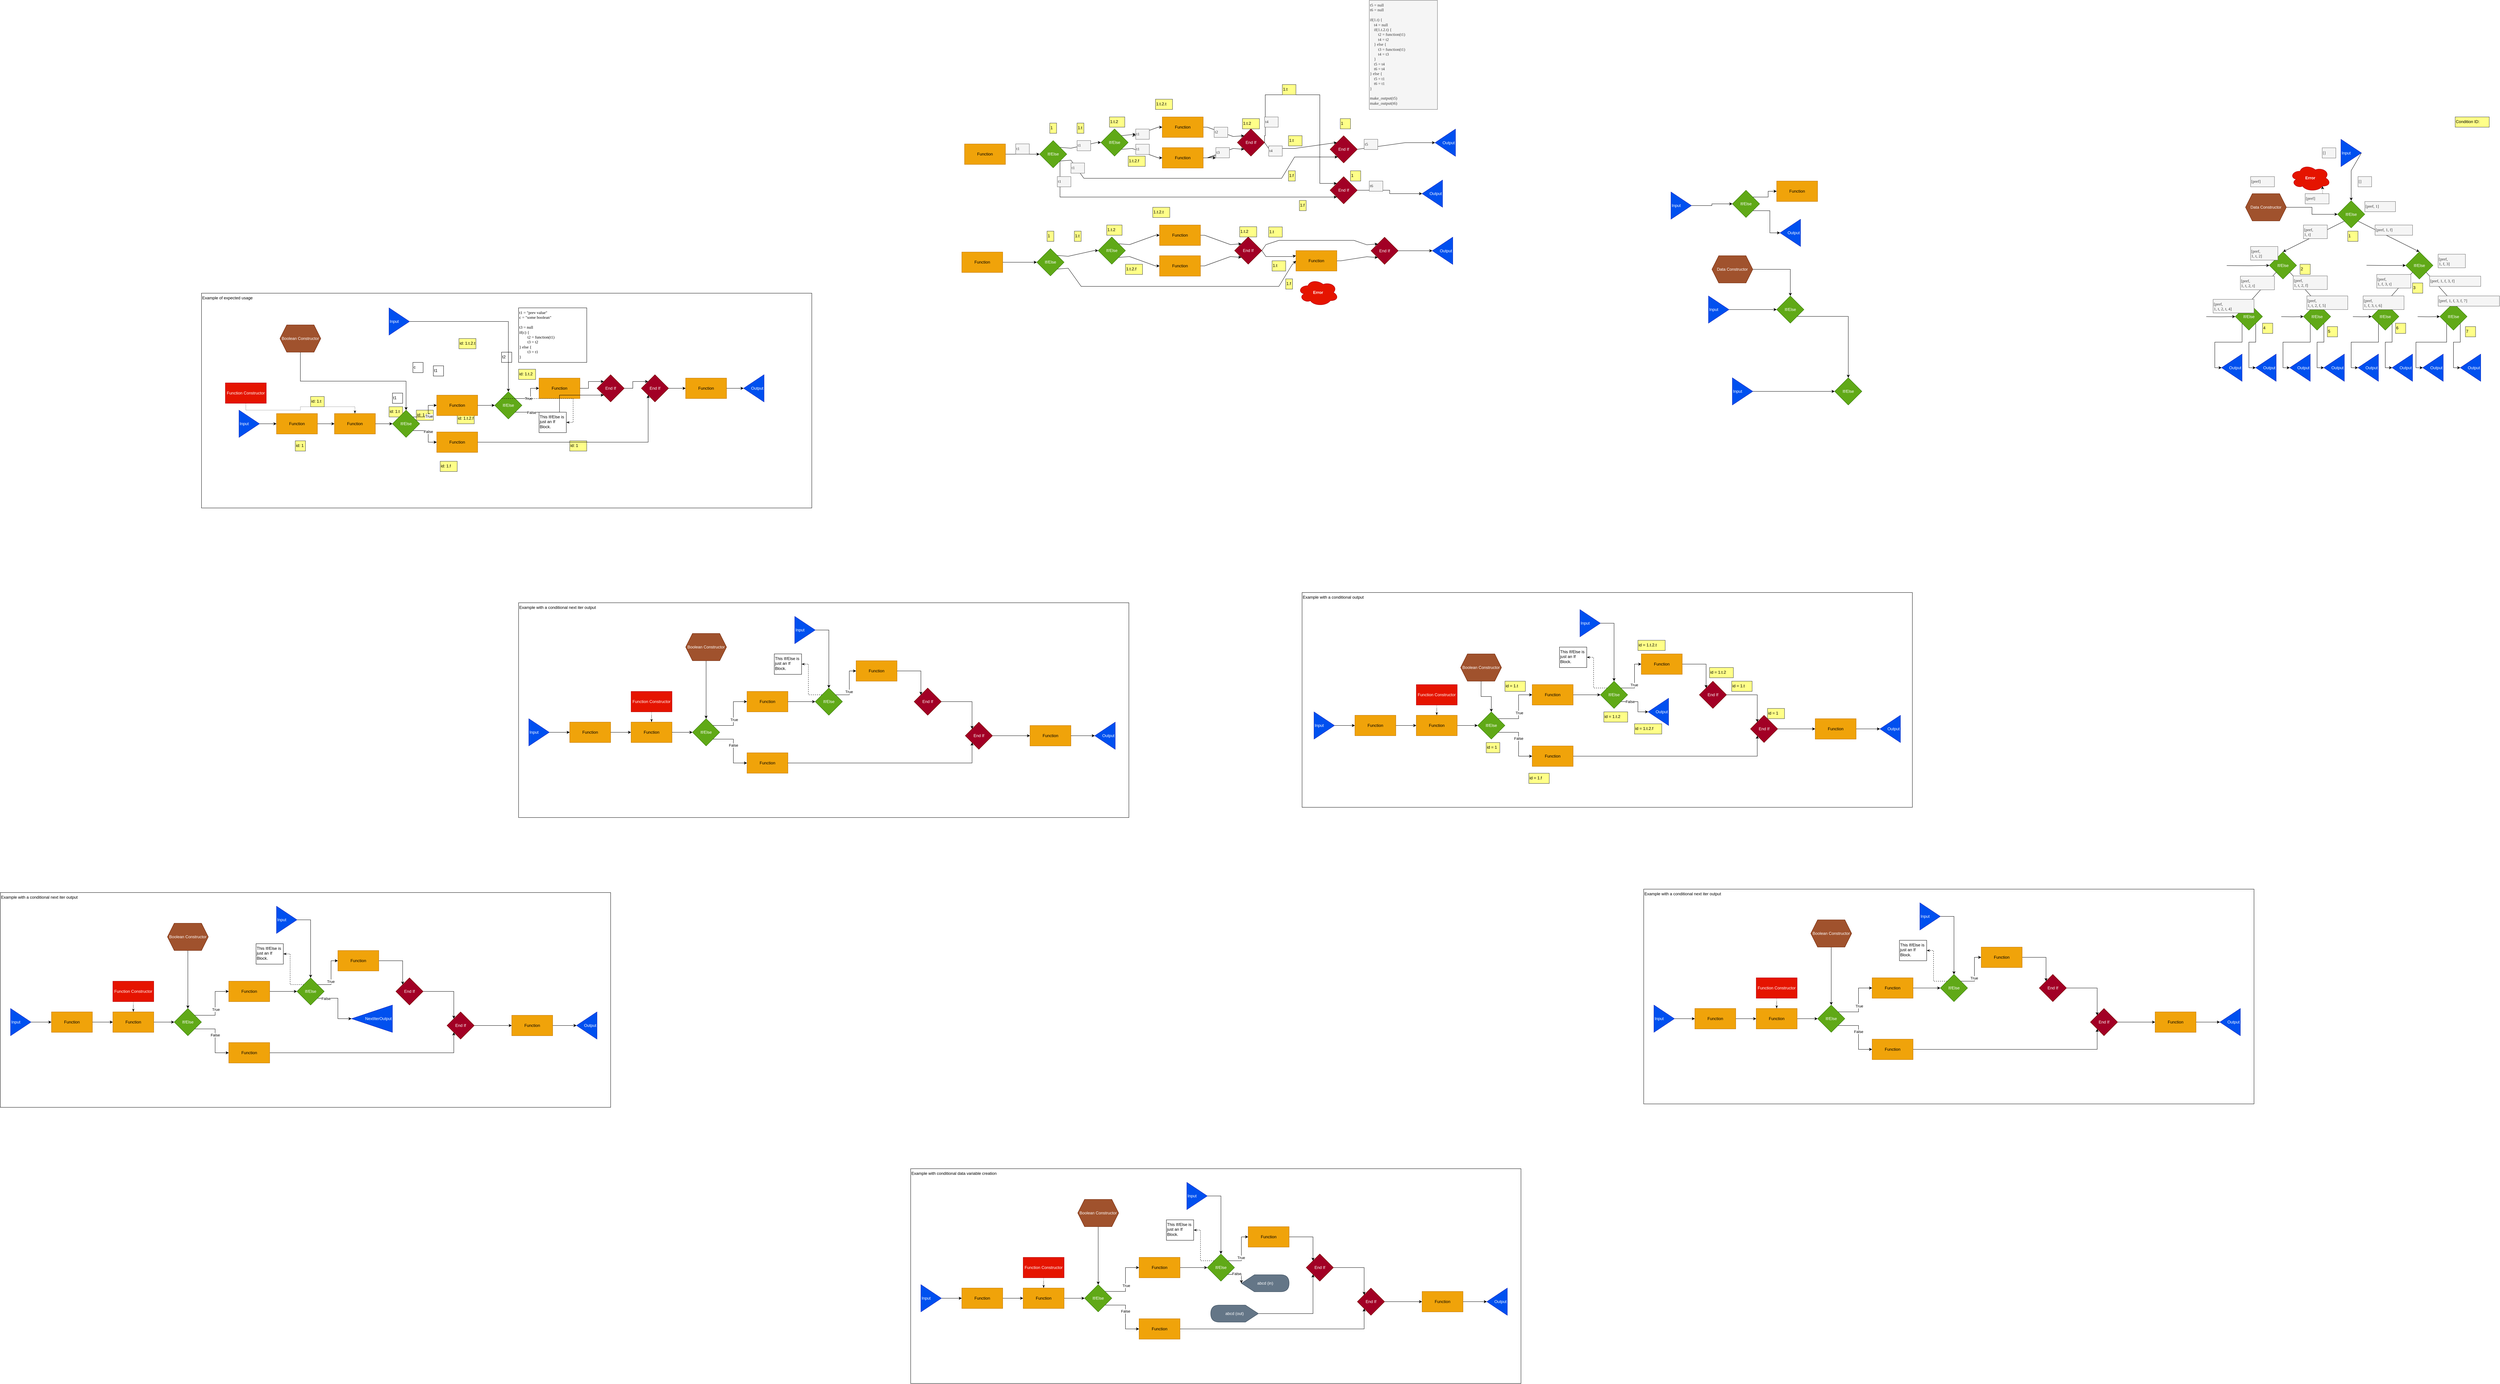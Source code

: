 <mxfile version="21.8.2" type="device">
  <diagram name="Page-1" id="rVXka8db7KZHsTNRGDj0">
    <mxGraphModel dx="4700" dy="2087" grid="1" gridSize="10" guides="1" tooltips="1" connect="1" arrows="1" fold="1" page="0" pageScale="1" pageWidth="850" pageHeight="1100" math="0" shadow="0">
      <root>
        <mxCell id="0" />
        <mxCell id="1" parent="0" />
        <mxCell id="WulkwlyHYuM5ElqRk_FG-102" value="Example with a conditional next iter output" style="text;html=1;strokeColor=default;fillColor=none;align=left;verticalAlign=top;whiteSpace=wrap;rounded=0;container=0;" parent="1" vertex="1">
          <mxGeometry x="-2820" y="1670" width="1790" height="630" as="geometry">
            <mxRectangle x="-150" y="20" width="190" height="30" as="alternateBounds" />
          </mxGeometry>
        </mxCell>
        <mxCell id="WulkwlyHYuM5ElqRk_FG-63" value="Example of expected usage" style="text;html=1;fillColor=none;align=left;verticalAlign=top;whiteSpace=wrap;rounded=0;container=0;strokeColor=default;" parent="1" vertex="1">
          <mxGeometry x="-2230" y="-88" width="1790" height="630" as="geometry">
            <mxRectangle x="-150" y="20" width="190" height="30" as="alternateBounds" />
          </mxGeometry>
        </mxCell>
        <mxCell id="WulkwlyHYuM5ElqRk_FG-24" style="edgeStyle=orthogonalEdgeStyle;rounded=0;orthogonalLoop=1;jettySize=auto;html=1;exitX=1;exitY=0.5;exitDx=0;exitDy=0;entryX=0;entryY=0.5;entryDx=0;entryDy=0;" parent="1" source="WulkwlyHYuM5ElqRk_FG-22" target="WulkwlyHYuM5ElqRk_FG-23" edge="1">
          <mxGeometry relative="1" as="geometry" />
        </mxCell>
        <mxCell id="WulkwlyHYuM5ElqRk_FG-22" value="Input" style="triangle;whiteSpace=wrap;html=1;align=left;fillColor=#0050ef;fontColor=#ffffff;strokeColor=#001DBC;" parent="1" vertex="1">
          <mxGeometry x="-2120" y="255" width="60" height="80" as="geometry" />
        </mxCell>
        <mxCell id="WulkwlyHYuM5ElqRk_FG-28" style="edgeStyle=orthogonalEdgeStyle;rounded=0;orthogonalLoop=1;jettySize=auto;html=1;exitX=1;exitY=0.5;exitDx=0;exitDy=0;" parent="1" source="WulkwlyHYuM5ElqRk_FG-23" target="WulkwlyHYuM5ElqRk_FG-26" edge="1">
          <mxGeometry relative="1" as="geometry" />
        </mxCell>
        <mxCell id="WulkwlyHYuM5ElqRk_FG-23" value="Function" style="rounded=0;whiteSpace=wrap;html=1;fillColor=#f0a30a;fontColor=#000000;strokeColor=#BD7000;" parent="1" vertex="1">
          <mxGeometry x="-2010" y="265" width="120" height="60" as="geometry" />
        </mxCell>
        <mxCell id="WulkwlyHYuM5ElqRk_FG-27" style="edgeStyle=orthogonalEdgeStyle;rounded=0;orthogonalLoop=1;jettySize=auto;html=1;exitX=0.5;exitY=1;exitDx=0;exitDy=0;dashed=1;dashPattern=1 2;endArrow=classicThin;endFill=1;" parent="1" source="WulkwlyHYuM5ElqRk_FG-25" target="WulkwlyHYuM5ElqRk_FG-26" edge="1">
          <mxGeometry relative="1" as="geometry" />
        </mxCell>
        <mxCell id="WulkwlyHYuM5ElqRk_FG-25" value="Function Constructor" style="rounded=0;whiteSpace=wrap;html=1;fillColor=#e51400;fontColor=#ffffff;strokeColor=#B20000;" parent="1" vertex="1">
          <mxGeometry x="-2160" y="175" width="120" height="60" as="geometry" />
        </mxCell>
        <mxCell id="WulkwlyHYuM5ElqRk_FG-43" style="edgeStyle=orthogonalEdgeStyle;rounded=0;orthogonalLoop=1;jettySize=auto;html=1;exitX=0.5;exitY=1;exitDx=0;exitDy=0;" parent="1" source="WulkwlyHYuM5ElqRk_FG-42" target="WulkwlyHYuM5ElqRk_FG-34" edge="1">
          <mxGeometry relative="1" as="geometry" />
        </mxCell>
        <mxCell id="WulkwlyHYuM5ElqRk_FG-42" value="Boolean Constructor" style="shape=hexagon;perimeter=hexagonPerimeter2;whiteSpace=wrap;html=1;fixedSize=1;fillColor=#a0522d;fontColor=#ffffff;strokeColor=#6D1F00;" parent="1" vertex="1">
          <mxGeometry x="-2000" y="5" width="120" height="80" as="geometry" />
        </mxCell>
        <mxCell id="WulkwlyHYuM5ElqRk_FG-55" style="edgeStyle=orthogonalEdgeStyle;rounded=0;orthogonalLoop=1;jettySize=auto;html=1;exitX=1;exitY=0.5;exitDx=0;exitDy=0;entryX=0.5;entryY=0;entryDx=0;entryDy=0;" parent="1" source="WulkwlyHYuM5ElqRk_FG-54" target="WulkwlyHYuM5ElqRk_FG-44" edge="1">
          <mxGeometry relative="1" as="geometry" />
        </mxCell>
        <mxCell id="WulkwlyHYuM5ElqRk_FG-54" value="Input" style="triangle;whiteSpace=wrap;html=1;align=left;fillColor=#0050ef;fontColor=#ffffff;strokeColor=#001DBC;" parent="1" vertex="1">
          <mxGeometry x="-1680" y="-45" width="60" height="80" as="geometry" />
        </mxCell>
        <mxCell id="WulkwlyHYuM5ElqRk_FG-64" value="Example with a conditional output" style="text;html=1;strokeColor=default;fillColor=none;align=left;verticalAlign=top;whiteSpace=wrap;rounded=0;container=0;" parent="1" vertex="1">
          <mxGeometry x="998" y="790" width="1790" height="630" as="geometry">
            <mxRectangle x="-150" y="20" width="190" height="30" as="alternateBounds" />
          </mxGeometry>
        </mxCell>
        <mxCell id="WulkwlyHYuM5ElqRk_FG-65" style="edgeStyle=orthogonalEdgeStyle;rounded=0;orthogonalLoop=1;jettySize=auto;html=1;exitX=1;exitY=0.5;exitDx=0;exitDy=0;entryX=0;entryY=0.5;entryDx=0;entryDy=0;" parent="1" source="WulkwlyHYuM5ElqRk_FG-66" target="WulkwlyHYuM5ElqRk_FG-68" edge="1">
          <mxGeometry relative="1" as="geometry" />
        </mxCell>
        <mxCell id="WulkwlyHYuM5ElqRk_FG-66" value="Input" style="triangle;whiteSpace=wrap;html=1;align=left;fillColor=#0050ef;fontColor=#ffffff;strokeColor=#001DBC;" parent="1" vertex="1">
          <mxGeometry x="1033" y="1140" width="60" height="80" as="geometry" />
        </mxCell>
        <mxCell id="WulkwlyHYuM5ElqRk_FG-67" style="edgeStyle=orthogonalEdgeStyle;rounded=0;orthogonalLoop=1;jettySize=auto;html=1;exitX=1;exitY=0.5;exitDx=0;exitDy=0;" parent="1" source="WulkwlyHYuM5ElqRk_FG-68" target="WulkwlyHYuM5ElqRk_FG-72" edge="1">
          <mxGeometry relative="1" as="geometry" />
        </mxCell>
        <mxCell id="WulkwlyHYuM5ElqRk_FG-68" value="Function" style="rounded=0;whiteSpace=wrap;html=1;fillColor=#f0a30a;fontColor=#000000;strokeColor=#BD7000;" parent="1" vertex="1">
          <mxGeometry x="1153" y="1150" width="120" height="60" as="geometry" />
        </mxCell>
        <mxCell id="WulkwlyHYuM5ElqRk_FG-69" style="edgeStyle=orthogonalEdgeStyle;rounded=0;orthogonalLoop=1;jettySize=auto;html=1;exitX=0.5;exitY=1;exitDx=0;exitDy=0;dashed=1;dashPattern=1 2;endArrow=classicThin;endFill=1;" parent="1" source="WulkwlyHYuM5ElqRk_FG-70" target="WulkwlyHYuM5ElqRk_FG-72" edge="1">
          <mxGeometry relative="1" as="geometry" />
        </mxCell>
        <mxCell id="WulkwlyHYuM5ElqRk_FG-70" value="Function Constructor" style="rounded=0;whiteSpace=wrap;html=1;fillColor=#e51400;fontColor=#ffffff;strokeColor=#B20000;" parent="1" vertex="1">
          <mxGeometry x="1333" y="1060" width="120" height="60" as="geometry" />
        </mxCell>
        <mxCell id="WulkwlyHYuM5ElqRk_FG-71" style="edgeStyle=orthogonalEdgeStyle;rounded=0;orthogonalLoop=1;jettySize=auto;html=1;exitX=1;exitY=0.5;exitDx=0;exitDy=0;" parent="1" source="WulkwlyHYuM5ElqRk_FG-72" target="WulkwlyHYuM5ElqRk_FG-77" edge="1">
          <mxGeometry relative="1" as="geometry" />
        </mxCell>
        <mxCell id="WulkwlyHYuM5ElqRk_FG-72" value="Function" style="rounded=0;whiteSpace=wrap;html=1;fillColor=#f0a30a;fontColor=#000000;strokeColor=#BD7000;" parent="1" vertex="1">
          <mxGeometry x="1333" y="1150" width="120" height="60" as="geometry" />
        </mxCell>
        <mxCell id="WulkwlyHYuM5ElqRk_FG-73" style="edgeStyle=orthogonalEdgeStyle;rounded=0;orthogonalLoop=1;jettySize=auto;html=1;exitX=1;exitY=0;exitDx=0;exitDy=0;entryX=0;entryY=0.5;entryDx=0;entryDy=0;" parent="1" source="WulkwlyHYuM5ElqRk_FG-77" target="WulkwlyHYuM5ElqRk_FG-79" edge="1">
          <mxGeometry relative="1" as="geometry" />
        </mxCell>
        <mxCell id="WulkwlyHYuM5ElqRk_FG-74" value="True" style="edgeLabel;html=1;align=center;verticalAlign=middle;resizable=0;points=[];" parent="WulkwlyHYuM5ElqRk_FG-73" vertex="1" connectable="0">
          <mxGeometry x="-0.097" y="-2" relative="1" as="geometry">
            <mxPoint as="offset" />
          </mxGeometry>
        </mxCell>
        <mxCell id="WulkwlyHYuM5ElqRk_FG-75" style="edgeStyle=orthogonalEdgeStyle;rounded=0;orthogonalLoop=1;jettySize=auto;html=1;exitX=1;exitY=1;exitDx=0;exitDy=0;entryX=0;entryY=0.5;entryDx=0;entryDy=0;" parent="1" source="WulkwlyHYuM5ElqRk_FG-77" target="WulkwlyHYuM5ElqRk_FG-81" edge="1">
          <mxGeometry relative="1" as="geometry" />
        </mxCell>
        <mxCell id="WulkwlyHYuM5ElqRk_FG-76" value="False" style="edgeLabel;html=1;align=center;verticalAlign=middle;resizable=0;points=[];" parent="WulkwlyHYuM5ElqRk_FG-75" vertex="1" connectable="0">
          <mxGeometry x="-0.089" relative="1" as="geometry">
            <mxPoint as="offset" />
          </mxGeometry>
        </mxCell>
        <mxCell id="WulkwlyHYuM5ElqRk_FG-77" value="If/Else" style="rhombus;whiteSpace=wrap;html=1;fillColor=#60a917;strokeColor=#2D7600;fontColor=#ffffff;" parent="1" vertex="1">
          <mxGeometry x="1513" y="1140" width="80" height="80" as="geometry" />
        </mxCell>
        <mxCell id="WulkwlyHYuM5ElqRk_FG-78" style="edgeStyle=orthogonalEdgeStyle;rounded=0;orthogonalLoop=1;jettySize=auto;html=1;exitX=1;exitY=0.5;exitDx=0;exitDy=0;entryX=0;entryY=0.5;entryDx=0;entryDy=0;" parent="1" source="WulkwlyHYuM5ElqRk_FG-79" target="WulkwlyHYuM5ElqRk_FG-88" edge="1">
          <mxGeometry relative="1" as="geometry" />
        </mxCell>
        <mxCell id="WulkwlyHYuM5ElqRk_FG-79" value="Function" style="rounded=0;whiteSpace=wrap;html=1;fillColor=#f0a30a;fontColor=#000000;strokeColor=#BD7000;" parent="1" vertex="1">
          <mxGeometry x="1673" y="1060" width="120" height="60" as="geometry" />
        </mxCell>
        <mxCell id="WulkwlyHYuM5ElqRk_FG-80" style="edgeStyle=orthogonalEdgeStyle;rounded=0;orthogonalLoop=1;jettySize=auto;html=1;exitX=1;exitY=0.5;exitDx=0;exitDy=0;entryX=0;entryY=1;entryDx=0;entryDy=0;" parent="1" source="WulkwlyHYuM5ElqRk_FG-81" target="WulkwlyHYuM5ElqRk_FG-97" edge="1">
          <mxGeometry relative="1" as="geometry" />
        </mxCell>
        <mxCell id="WulkwlyHYuM5ElqRk_FG-81" value="Function" style="rounded=0;whiteSpace=wrap;html=1;fillColor=#f0a30a;fontColor=#000000;strokeColor=#BD7000;" parent="1" vertex="1">
          <mxGeometry x="1673" y="1240" width="120" height="60" as="geometry" />
        </mxCell>
        <mxCell id="WulkwlyHYuM5ElqRk_FG-82" style="edgeStyle=orthogonalEdgeStyle;rounded=0;orthogonalLoop=1;jettySize=auto;html=1;exitX=0.5;exitY=1;exitDx=0;exitDy=0;" parent="1" source="WulkwlyHYuM5ElqRk_FG-83" target="WulkwlyHYuM5ElqRk_FG-77" edge="1">
          <mxGeometry relative="1" as="geometry" />
        </mxCell>
        <mxCell id="WulkwlyHYuM5ElqRk_FG-83" value="Boolean Constructor" style="shape=hexagon;perimeter=hexagonPerimeter2;whiteSpace=wrap;html=1;fixedSize=1;fillColor=#a0522d;fontColor=#ffffff;strokeColor=#6D1F00;" parent="1" vertex="1">
          <mxGeometry x="1463" y="970" width="120" height="80" as="geometry" />
        </mxCell>
        <mxCell id="WulkwlyHYuM5ElqRk_FG-84" style="edgeStyle=orthogonalEdgeStyle;rounded=0;orthogonalLoop=1;jettySize=auto;html=1;exitX=1;exitY=0;exitDx=0;exitDy=0;entryX=0;entryY=0.5;entryDx=0;entryDy=0;" parent="1" source="WulkwlyHYuM5ElqRk_FG-88" target="WulkwlyHYuM5ElqRk_FG-90" edge="1">
          <mxGeometry relative="1" as="geometry" />
        </mxCell>
        <mxCell id="WulkwlyHYuM5ElqRk_FG-85" value="True" style="edgeLabel;html=1;align=center;verticalAlign=middle;resizable=0;points=[];" parent="WulkwlyHYuM5ElqRk_FG-84" vertex="1" connectable="0">
          <mxGeometry x="-0.23" y="1" relative="1" as="geometry">
            <mxPoint y="1" as="offset" />
          </mxGeometry>
        </mxCell>
        <mxCell id="WulkwlyHYuM5ElqRk_FG-87" style="edgeStyle=orthogonalEdgeStyle;rounded=0;orthogonalLoop=1;jettySize=auto;html=1;exitX=0;exitY=0;exitDx=0;exitDy=0;entryX=1;entryY=0.5;entryDx=0;entryDy=0;dashed=1;endArrow=classicThin;endFill=1;" parent="1" source="WulkwlyHYuM5ElqRk_FG-88" target="WulkwlyHYuM5ElqRk_FG-91" edge="1">
          <mxGeometry relative="1" as="geometry" />
        </mxCell>
        <mxCell id="WulkwlyHYuM5ElqRk_FG-186" style="edgeStyle=orthogonalEdgeStyle;rounded=0;orthogonalLoop=1;jettySize=auto;html=1;exitX=1;exitY=1;exitDx=0;exitDy=0;entryX=1;entryY=0.5;entryDx=0;entryDy=0;" parent="1" source="WulkwlyHYuM5ElqRk_FG-88" target="WulkwlyHYuM5ElqRk_FG-185" edge="1">
          <mxGeometry relative="1" as="geometry" />
        </mxCell>
        <mxCell id="WulkwlyHYuM5ElqRk_FG-187" value="False" style="edgeLabel;html=1;align=center;verticalAlign=middle;resizable=0;points=[];" parent="WulkwlyHYuM5ElqRk_FG-186" vertex="1" connectable="0">
          <mxGeometry x="-0.516" relative="1" as="geometry">
            <mxPoint as="offset" />
          </mxGeometry>
        </mxCell>
        <mxCell id="WulkwlyHYuM5ElqRk_FG-88" value="If/Else" style="rhombus;whiteSpace=wrap;html=1;fillColor=#60a917;strokeColor=#2D7600;fontColor=#ffffff;" parent="1" vertex="1">
          <mxGeometry x="1873" y="1050" width="80" height="80" as="geometry" />
        </mxCell>
        <mxCell id="WulkwlyHYuM5ElqRk_FG-89" style="edgeStyle=orthogonalEdgeStyle;rounded=0;orthogonalLoop=1;jettySize=auto;html=1;exitX=1;exitY=0.5;exitDx=0;exitDy=0;entryX=0;entryY=0;entryDx=0;entryDy=0;" parent="1" source="WulkwlyHYuM5ElqRk_FG-90" target="WulkwlyHYuM5ElqRk_FG-93" edge="1">
          <mxGeometry relative="1" as="geometry" />
        </mxCell>
        <mxCell id="WulkwlyHYuM5ElqRk_FG-90" value="Function" style="rounded=0;whiteSpace=wrap;html=1;fillColor=#f0a30a;fontColor=#000000;strokeColor=#BD7000;" parent="1" vertex="1">
          <mxGeometry x="1993" y="970" width="120" height="60" as="geometry" />
        </mxCell>
        <mxCell id="WulkwlyHYuM5ElqRk_FG-91" value="This If/Else is just an If Block." style="text;html=1;strokeColor=default;fillColor=none;align=left;verticalAlign=top;whiteSpace=wrap;rounded=0;" parent="1" vertex="1">
          <mxGeometry x="1753" y="950" width="80" height="60" as="geometry" />
        </mxCell>
        <mxCell id="WulkwlyHYuM5ElqRk_FG-92" style="edgeStyle=orthogonalEdgeStyle;rounded=0;orthogonalLoop=1;jettySize=auto;html=1;exitX=1;exitY=0.5;exitDx=0;exitDy=0;entryX=0;entryY=0;entryDx=0;entryDy=0;" parent="1" source="WulkwlyHYuM5ElqRk_FG-93" target="WulkwlyHYuM5ElqRk_FG-97" edge="1">
          <mxGeometry relative="1" as="geometry" />
        </mxCell>
        <mxCell id="WulkwlyHYuM5ElqRk_FG-93" value="End If" style="rhombus;whiteSpace=wrap;html=1;fillColor=#a20025;fontColor=#ffffff;strokeColor=#6F0000;" parent="1" vertex="1">
          <mxGeometry x="2163" y="1050" width="80" height="80" as="geometry" />
        </mxCell>
        <mxCell id="WulkwlyHYuM5ElqRk_FG-94" style="edgeStyle=orthogonalEdgeStyle;rounded=0;orthogonalLoop=1;jettySize=auto;html=1;exitX=1;exitY=0.5;exitDx=0;exitDy=0;entryX=0.5;entryY=0;entryDx=0;entryDy=0;" parent="1" source="WulkwlyHYuM5ElqRk_FG-95" target="WulkwlyHYuM5ElqRk_FG-88" edge="1">
          <mxGeometry relative="1" as="geometry" />
        </mxCell>
        <mxCell id="WulkwlyHYuM5ElqRk_FG-95" value="Input" style="triangle;whiteSpace=wrap;html=1;align=left;fillColor=#0050ef;fontColor=#ffffff;strokeColor=#001DBC;" parent="1" vertex="1">
          <mxGeometry x="1813" y="840" width="60" height="80" as="geometry" />
        </mxCell>
        <mxCell id="WulkwlyHYuM5ElqRk_FG-96" style="edgeStyle=orthogonalEdgeStyle;rounded=0;orthogonalLoop=1;jettySize=auto;html=1;exitX=1;exitY=0.5;exitDx=0;exitDy=0;" parent="1" source="WulkwlyHYuM5ElqRk_FG-97" target="WulkwlyHYuM5ElqRk_FG-99" edge="1">
          <mxGeometry relative="1" as="geometry" />
        </mxCell>
        <mxCell id="WulkwlyHYuM5ElqRk_FG-97" value="End If" style="rhombus;whiteSpace=wrap;html=1;fillColor=#a20025;fontColor=#ffffff;strokeColor=#6F0000;" parent="1" vertex="1">
          <mxGeometry x="2313" y="1150" width="80" height="80" as="geometry" />
        </mxCell>
        <mxCell id="WulkwlyHYuM5ElqRk_FG-98" style="edgeStyle=orthogonalEdgeStyle;rounded=0;orthogonalLoop=1;jettySize=auto;html=1;exitX=1;exitY=0.5;exitDx=0;exitDy=0;entryX=1;entryY=0.5;entryDx=0;entryDy=0;" parent="1" source="WulkwlyHYuM5ElqRk_FG-99" target="WulkwlyHYuM5ElqRk_FG-100" edge="1">
          <mxGeometry relative="1" as="geometry" />
        </mxCell>
        <mxCell id="WulkwlyHYuM5ElqRk_FG-99" value="Function" style="rounded=0;whiteSpace=wrap;html=1;fillColor=#f0a30a;fontColor=#000000;strokeColor=#BD7000;" parent="1" vertex="1">
          <mxGeometry x="2503" y="1160" width="120" height="60" as="geometry" />
        </mxCell>
        <mxCell id="WulkwlyHYuM5ElqRk_FG-100" value="Output" style="triangle;whiteSpace=wrap;html=1;direction=west;align=right;fillColor=#0050ef;fontColor=#ffffff;strokeColor=#001DBC;" parent="1" vertex="1">
          <mxGeometry x="2693" y="1150" width="60" height="80" as="geometry" />
        </mxCell>
        <mxCell id="WulkwlyHYuM5ElqRk_FG-103" style="edgeStyle=orthogonalEdgeStyle;rounded=0;orthogonalLoop=1;jettySize=auto;html=1;exitX=1;exitY=0.5;exitDx=0;exitDy=0;entryX=0;entryY=0.5;entryDx=0;entryDy=0;" parent="1" source="WulkwlyHYuM5ElqRk_FG-104" target="WulkwlyHYuM5ElqRk_FG-106" edge="1">
          <mxGeometry relative="1" as="geometry" />
        </mxCell>
        <mxCell id="WulkwlyHYuM5ElqRk_FG-104" value="Input" style="triangle;whiteSpace=wrap;html=1;align=left;fillColor=#0050ef;fontColor=#ffffff;strokeColor=#001DBC;" parent="1" vertex="1">
          <mxGeometry x="-2790" y="2010" width="60" height="80" as="geometry" />
        </mxCell>
        <mxCell id="WulkwlyHYuM5ElqRk_FG-105" style="edgeStyle=orthogonalEdgeStyle;rounded=0;orthogonalLoop=1;jettySize=auto;html=1;exitX=1;exitY=0.5;exitDx=0;exitDy=0;" parent="1" source="WulkwlyHYuM5ElqRk_FG-106" target="WulkwlyHYuM5ElqRk_FG-110" edge="1">
          <mxGeometry relative="1" as="geometry" />
        </mxCell>
        <mxCell id="WulkwlyHYuM5ElqRk_FG-106" value="Function" style="rounded=0;whiteSpace=wrap;html=1;fillColor=#f0a30a;fontColor=#000000;strokeColor=#BD7000;" parent="1" vertex="1">
          <mxGeometry x="-2670" y="2020" width="120" height="60" as="geometry" />
        </mxCell>
        <mxCell id="WulkwlyHYuM5ElqRk_FG-107" style="edgeStyle=orthogonalEdgeStyle;rounded=0;orthogonalLoop=1;jettySize=auto;html=1;exitX=0.5;exitY=1;exitDx=0;exitDy=0;dashed=1;dashPattern=1 2;endArrow=classicThin;endFill=1;" parent="1" source="WulkwlyHYuM5ElqRk_FG-108" target="WulkwlyHYuM5ElqRk_FG-110" edge="1">
          <mxGeometry relative="1" as="geometry" />
        </mxCell>
        <mxCell id="WulkwlyHYuM5ElqRk_FG-108" value="Function Constructor" style="rounded=0;whiteSpace=wrap;html=1;fillColor=#e51400;fontColor=#ffffff;strokeColor=#B20000;" parent="1" vertex="1">
          <mxGeometry x="-2490" y="1930" width="120" height="60" as="geometry" />
        </mxCell>
        <mxCell id="WulkwlyHYuM5ElqRk_FG-109" style="edgeStyle=orthogonalEdgeStyle;rounded=0;orthogonalLoop=1;jettySize=auto;html=1;exitX=1;exitY=0.5;exitDx=0;exitDy=0;" parent="1" source="WulkwlyHYuM5ElqRk_FG-110" target="WulkwlyHYuM5ElqRk_FG-115" edge="1">
          <mxGeometry relative="1" as="geometry" />
        </mxCell>
        <mxCell id="WulkwlyHYuM5ElqRk_FG-110" value="Function" style="rounded=0;whiteSpace=wrap;html=1;fillColor=#f0a30a;fontColor=#000000;strokeColor=#BD7000;" parent="1" vertex="1">
          <mxGeometry x="-2490" y="2020" width="120" height="60" as="geometry" />
        </mxCell>
        <mxCell id="WulkwlyHYuM5ElqRk_FG-111" style="edgeStyle=orthogonalEdgeStyle;rounded=0;orthogonalLoop=1;jettySize=auto;html=1;exitX=1;exitY=0;exitDx=0;exitDy=0;entryX=0;entryY=0.5;entryDx=0;entryDy=0;" parent="1" source="WulkwlyHYuM5ElqRk_FG-115" target="WulkwlyHYuM5ElqRk_FG-117" edge="1">
          <mxGeometry relative="1" as="geometry" />
        </mxCell>
        <mxCell id="WulkwlyHYuM5ElqRk_FG-112" value="True" style="edgeLabel;html=1;align=center;verticalAlign=middle;resizable=0;points=[];" parent="WulkwlyHYuM5ElqRk_FG-111" vertex="1" connectable="0">
          <mxGeometry x="-0.097" y="-2" relative="1" as="geometry">
            <mxPoint as="offset" />
          </mxGeometry>
        </mxCell>
        <mxCell id="WulkwlyHYuM5ElqRk_FG-113" style="edgeStyle=orthogonalEdgeStyle;rounded=0;orthogonalLoop=1;jettySize=auto;html=1;exitX=1;exitY=1;exitDx=0;exitDy=0;entryX=0;entryY=0.5;entryDx=0;entryDy=0;" parent="1" source="WulkwlyHYuM5ElqRk_FG-115" target="WulkwlyHYuM5ElqRk_FG-119" edge="1">
          <mxGeometry relative="1" as="geometry" />
        </mxCell>
        <mxCell id="WulkwlyHYuM5ElqRk_FG-114" value="False" style="edgeLabel;html=1;align=center;verticalAlign=middle;resizable=0;points=[];" parent="WulkwlyHYuM5ElqRk_FG-113" vertex="1" connectable="0">
          <mxGeometry x="-0.089" relative="1" as="geometry">
            <mxPoint as="offset" />
          </mxGeometry>
        </mxCell>
        <mxCell id="WulkwlyHYuM5ElqRk_FG-115" value="If/Else" style="rhombus;whiteSpace=wrap;html=1;fillColor=#60a917;strokeColor=#2D7600;fontColor=#ffffff;" parent="1" vertex="1">
          <mxGeometry x="-2310" y="2010" width="80" height="80" as="geometry" />
        </mxCell>
        <mxCell id="WulkwlyHYuM5ElqRk_FG-116" style="edgeStyle=orthogonalEdgeStyle;rounded=0;orthogonalLoop=1;jettySize=auto;html=1;exitX=1;exitY=0.5;exitDx=0;exitDy=0;entryX=0;entryY=0.5;entryDx=0;entryDy=0;" parent="1" source="WulkwlyHYuM5ElqRk_FG-117" target="WulkwlyHYuM5ElqRk_FG-127" edge="1">
          <mxGeometry relative="1" as="geometry" />
        </mxCell>
        <mxCell id="WulkwlyHYuM5ElqRk_FG-117" value="Function" style="rounded=0;whiteSpace=wrap;html=1;fillColor=#f0a30a;fontColor=#000000;strokeColor=#BD7000;" parent="1" vertex="1">
          <mxGeometry x="-2150" y="1930" width="120" height="60" as="geometry" />
        </mxCell>
        <mxCell id="WulkwlyHYuM5ElqRk_FG-118" style="edgeStyle=orthogonalEdgeStyle;rounded=0;orthogonalLoop=1;jettySize=auto;html=1;exitX=1;exitY=0.5;exitDx=0;exitDy=0;entryX=0;entryY=1;entryDx=0;entryDy=0;" parent="1" source="WulkwlyHYuM5ElqRk_FG-119" target="WulkwlyHYuM5ElqRk_FG-136" edge="1">
          <mxGeometry relative="1" as="geometry" />
        </mxCell>
        <mxCell id="WulkwlyHYuM5ElqRk_FG-119" value="Function" style="rounded=0;whiteSpace=wrap;html=1;fillColor=#f0a30a;fontColor=#000000;strokeColor=#BD7000;" parent="1" vertex="1">
          <mxGeometry x="-2150" y="2110" width="120" height="60" as="geometry" />
        </mxCell>
        <mxCell id="WulkwlyHYuM5ElqRk_FG-120" style="edgeStyle=orthogonalEdgeStyle;rounded=0;orthogonalLoop=1;jettySize=auto;html=1;exitX=0.5;exitY=1;exitDx=0;exitDy=0;" parent="1" source="WulkwlyHYuM5ElqRk_FG-121" target="WulkwlyHYuM5ElqRk_FG-115" edge="1">
          <mxGeometry relative="1" as="geometry" />
        </mxCell>
        <mxCell id="WulkwlyHYuM5ElqRk_FG-121" value="Boolean Constructor" style="shape=hexagon;perimeter=hexagonPerimeter2;whiteSpace=wrap;html=1;fixedSize=1;fillColor=#a0522d;fontColor=#ffffff;strokeColor=#6D1F00;" parent="1" vertex="1">
          <mxGeometry x="-2330" y="1760" width="120" height="80" as="geometry" />
        </mxCell>
        <mxCell id="WulkwlyHYuM5ElqRk_FG-122" style="edgeStyle=orthogonalEdgeStyle;rounded=0;orthogonalLoop=1;jettySize=auto;html=1;exitX=1;exitY=0;exitDx=0;exitDy=0;entryX=0;entryY=0.5;entryDx=0;entryDy=0;" parent="1" source="WulkwlyHYuM5ElqRk_FG-127" target="WulkwlyHYuM5ElqRk_FG-129" edge="1">
          <mxGeometry relative="1" as="geometry" />
        </mxCell>
        <mxCell id="WulkwlyHYuM5ElqRk_FG-123" value="True" style="edgeLabel;html=1;align=center;verticalAlign=middle;resizable=0;points=[];" parent="WulkwlyHYuM5ElqRk_FG-122" vertex="1" connectable="0">
          <mxGeometry x="-0.23" y="1" relative="1" as="geometry">
            <mxPoint y="1" as="offset" />
          </mxGeometry>
        </mxCell>
        <mxCell id="WulkwlyHYuM5ElqRk_FG-124" style="edgeStyle=orthogonalEdgeStyle;rounded=0;orthogonalLoop=1;jettySize=auto;html=1;exitX=1;exitY=1;exitDx=0;exitDy=0;entryX=1;entryY=0.5;entryDx=0;entryDy=0;" parent="1" source="WulkwlyHYuM5ElqRk_FG-127" target="WulkwlyHYuM5ElqRk_FG-188" edge="1">
          <mxGeometry relative="1" as="geometry" />
        </mxCell>
        <mxCell id="WulkwlyHYuM5ElqRk_FG-125" value="False" style="edgeLabel;html=1;align=center;verticalAlign=middle;resizable=0;points=[];" parent="WulkwlyHYuM5ElqRk_FG-124" vertex="1" connectable="0">
          <mxGeometry x="-0.691" y="-1" relative="1" as="geometry">
            <mxPoint as="offset" />
          </mxGeometry>
        </mxCell>
        <mxCell id="WulkwlyHYuM5ElqRk_FG-126" style="edgeStyle=orthogonalEdgeStyle;rounded=0;orthogonalLoop=1;jettySize=auto;html=1;exitX=0;exitY=0;exitDx=0;exitDy=0;entryX=1;entryY=0.5;entryDx=0;entryDy=0;dashed=1;endArrow=classicThin;endFill=1;" parent="1" source="WulkwlyHYuM5ElqRk_FG-127" target="WulkwlyHYuM5ElqRk_FG-130" edge="1">
          <mxGeometry relative="1" as="geometry" />
        </mxCell>
        <mxCell id="WulkwlyHYuM5ElqRk_FG-127" value="If/Else" style="rhombus;whiteSpace=wrap;html=1;fillColor=#60a917;strokeColor=#2D7600;fontColor=#ffffff;" parent="1" vertex="1">
          <mxGeometry x="-1950" y="1920" width="80" height="80" as="geometry" />
        </mxCell>
        <mxCell id="WulkwlyHYuM5ElqRk_FG-128" style="edgeStyle=orthogonalEdgeStyle;rounded=0;orthogonalLoop=1;jettySize=auto;html=1;exitX=1;exitY=0.5;exitDx=0;exitDy=0;entryX=0;entryY=0;entryDx=0;entryDy=0;" parent="1" source="WulkwlyHYuM5ElqRk_FG-129" target="WulkwlyHYuM5ElqRk_FG-132" edge="1">
          <mxGeometry relative="1" as="geometry" />
        </mxCell>
        <mxCell id="WulkwlyHYuM5ElqRk_FG-129" value="Function" style="rounded=0;whiteSpace=wrap;html=1;fillColor=#f0a30a;fontColor=#000000;strokeColor=#BD7000;" parent="1" vertex="1">
          <mxGeometry x="-1830" y="1840" width="120" height="60" as="geometry" />
        </mxCell>
        <mxCell id="WulkwlyHYuM5ElqRk_FG-130" value="This If/Else is just an If Block." style="text;html=1;strokeColor=default;fillColor=none;align=left;verticalAlign=top;whiteSpace=wrap;rounded=0;" parent="1" vertex="1">
          <mxGeometry x="-2070" y="1820" width="80" height="60" as="geometry" />
        </mxCell>
        <mxCell id="WulkwlyHYuM5ElqRk_FG-131" style="edgeStyle=orthogonalEdgeStyle;rounded=0;orthogonalLoop=1;jettySize=auto;html=1;exitX=1;exitY=0.5;exitDx=0;exitDy=0;entryX=0;entryY=0;entryDx=0;entryDy=0;" parent="1" source="WulkwlyHYuM5ElqRk_FG-132" target="WulkwlyHYuM5ElqRk_FG-136" edge="1">
          <mxGeometry relative="1" as="geometry" />
        </mxCell>
        <mxCell id="WulkwlyHYuM5ElqRk_FG-132" value="End If" style="rhombus;whiteSpace=wrap;html=1;fillColor=#a20025;fontColor=#ffffff;strokeColor=#6F0000;" parent="1" vertex="1">
          <mxGeometry x="-1660" y="1920" width="80" height="80" as="geometry" />
        </mxCell>
        <mxCell id="WulkwlyHYuM5ElqRk_FG-133" style="edgeStyle=orthogonalEdgeStyle;rounded=0;orthogonalLoop=1;jettySize=auto;html=1;exitX=1;exitY=0.5;exitDx=0;exitDy=0;entryX=0.5;entryY=0;entryDx=0;entryDy=0;" parent="1" source="WulkwlyHYuM5ElqRk_FG-134" target="WulkwlyHYuM5ElqRk_FG-127" edge="1">
          <mxGeometry relative="1" as="geometry" />
        </mxCell>
        <mxCell id="WulkwlyHYuM5ElqRk_FG-134" value="Input" style="triangle;whiteSpace=wrap;html=1;align=left;fillColor=#0050ef;fontColor=#ffffff;strokeColor=#001DBC;" parent="1" vertex="1">
          <mxGeometry x="-2010" y="1710" width="60" height="80" as="geometry" />
        </mxCell>
        <mxCell id="WulkwlyHYuM5ElqRk_FG-135" style="edgeStyle=orthogonalEdgeStyle;rounded=0;orthogonalLoop=1;jettySize=auto;html=1;exitX=1;exitY=0.5;exitDx=0;exitDy=0;" parent="1" source="WulkwlyHYuM5ElqRk_FG-136" target="WulkwlyHYuM5ElqRk_FG-138" edge="1">
          <mxGeometry relative="1" as="geometry" />
        </mxCell>
        <mxCell id="WulkwlyHYuM5ElqRk_FG-136" value="End If" style="rhombus;whiteSpace=wrap;html=1;fillColor=#a20025;fontColor=#ffffff;strokeColor=#6F0000;" parent="1" vertex="1">
          <mxGeometry x="-1510" y="2020" width="80" height="80" as="geometry" />
        </mxCell>
        <mxCell id="WulkwlyHYuM5ElqRk_FG-137" style="edgeStyle=orthogonalEdgeStyle;rounded=0;orthogonalLoop=1;jettySize=auto;html=1;exitX=1;exitY=0.5;exitDx=0;exitDy=0;entryX=1;entryY=0.5;entryDx=0;entryDy=0;" parent="1" source="WulkwlyHYuM5ElqRk_FG-138" target="WulkwlyHYuM5ElqRk_FG-139" edge="1">
          <mxGeometry relative="1" as="geometry" />
        </mxCell>
        <mxCell id="WulkwlyHYuM5ElqRk_FG-138" value="Function" style="rounded=0;whiteSpace=wrap;html=1;fillColor=#f0a30a;fontColor=#000000;strokeColor=#BD7000;" parent="1" vertex="1">
          <mxGeometry x="-1320" y="2030" width="120" height="60" as="geometry" />
        </mxCell>
        <mxCell id="WulkwlyHYuM5ElqRk_FG-139" value="Output" style="triangle;whiteSpace=wrap;html=1;direction=west;align=right;fillColor=#0050ef;fontColor=#ffffff;strokeColor=#001DBC;" parent="1" vertex="1">
          <mxGeometry x="-1130" y="2020" width="60" height="80" as="geometry" />
        </mxCell>
        <mxCell id="WulkwlyHYuM5ElqRk_FG-140" value="Example with conditional data variable creation" style="text;html=1;strokeColor=default;fillColor=none;align=left;verticalAlign=top;whiteSpace=wrap;rounded=0;container=0;" parent="1" vertex="1">
          <mxGeometry x="-150" y="2480" width="1790" height="630" as="geometry">
            <mxRectangle x="-150" y="20" width="190" height="30" as="alternateBounds" />
          </mxGeometry>
        </mxCell>
        <mxCell id="WulkwlyHYuM5ElqRk_FG-141" style="edgeStyle=orthogonalEdgeStyle;rounded=0;orthogonalLoop=1;jettySize=auto;html=1;exitX=1;exitY=0.5;exitDx=0;exitDy=0;entryX=0;entryY=0.5;entryDx=0;entryDy=0;" parent="1" source="WulkwlyHYuM5ElqRk_FG-142" target="WulkwlyHYuM5ElqRk_FG-144" edge="1">
          <mxGeometry relative="1" as="geometry" />
        </mxCell>
        <mxCell id="WulkwlyHYuM5ElqRk_FG-142" value="Input" style="triangle;whiteSpace=wrap;html=1;align=left;fillColor=#0050ef;fontColor=#ffffff;strokeColor=#001DBC;" parent="1" vertex="1">
          <mxGeometry x="-120" y="2820" width="60" height="80" as="geometry" />
        </mxCell>
        <mxCell id="WulkwlyHYuM5ElqRk_FG-143" style="edgeStyle=orthogonalEdgeStyle;rounded=0;orthogonalLoop=1;jettySize=auto;html=1;exitX=1;exitY=0.5;exitDx=0;exitDy=0;" parent="1" source="WulkwlyHYuM5ElqRk_FG-144" target="WulkwlyHYuM5ElqRk_FG-148" edge="1">
          <mxGeometry relative="1" as="geometry" />
        </mxCell>
        <mxCell id="WulkwlyHYuM5ElqRk_FG-144" value="Function" style="rounded=0;whiteSpace=wrap;html=1;fillColor=#f0a30a;fontColor=#000000;strokeColor=#BD7000;" parent="1" vertex="1">
          <mxGeometry y="2830" width="120" height="60" as="geometry" />
        </mxCell>
        <mxCell id="WulkwlyHYuM5ElqRk_FG-145" style="edgeStyle=orthogonalEdgeStyle;rounded=0;orthogonalLoop=1;jettySize=auto;html=1;exitX=0.5;exitY=1;exitDx=0;exitDy=0;dashed=1;dashPattern=1 2;endArrow=classicThin;endFill=1;" parent="1" source="WulkwlyHYuM5ElqRk_FG-146" target="WulkwlyHYuM5ElqRk_FG-148" edge="1">
          <mxGeometry relative="1" as="geometry" />
        </mxCell>
        <mxCell id="WulkwlyHYuM5ElqRk_FG-146" value="Function Constructor" style="rounded=0;whiteSpace=wrap;html=1;fillColor=#e51400;fontColor=#ffffff;strokeColor=#B20000;" parent="1" vertex="1">
          <mxGeometry x="180" y="2740" width="120" height="60" as="geometry" />
        </mxCell>
        <mxCell id="WulkwlyHYuM5ElqRk_FG-147" style="edgeStyle=orthogonalEdgeStyle;rounded=0;orthogonalLoop=1;jettySize=auto;html=1;exitX=1;exitY=0.5;exitDx=0;exitDy=0;" parent="1" source="WulkwlyHYuM5ElqRk_FG-148" target="WulkwlyHYuM5ElqRk_FG-153" edge="1">
          <mxGeometry relative="1" as="geometry" />
        </mxCell>
        <mxCell id="WulkwlyHYuM5ElqRk_FG-148" value="Function" style="rounded=0;whiteSpace=wrap;html=1;fillColor=#f0a30a;fontColor=#000000;strokeColor=#BD7000;" parent="1" vertex="1">
          <mxGeometry x="180" y="2830" width="120" height="60" as="geometry" />
        </mxCell>
        <mxCell id="WulkwlyHYuM5ElqRk_FG-149" style="edgeStyle=orthogonalEdgeStyle;rounded=0;orthogonalLoop=1;jettySize=auto;html=1;exitX=1;exitY=0;exitDx=0;exitDy=0;entryX=0;entryY=0.5;entryDx=0;entryDy=0;" parent="1" source="WulkwlyHYuM5ElqRk_FG-153" target="WulkwlyHYuM5ElqRk_FG-155" edge="1">
          <mxGeometry relative="1" as="geometry" />
        </mxCell>
        <mxCell id="WulkwlyHYuM5ElqRk_FG-150" value="True" style="edgeLabel;html=1;align=center;verticalAlign=middle;resizable=0;points=[];" parent="WulkwlyHYuM5ElqRk_FG-149" vertex="1" connectable="0">
          <mxGeometry x="-0.097" y="-2" relative="1" as="geometry">
            <mxPoint as="offset" />
          </mxGeometry>
        </mxCell>
        <mxCell id="WulkwlyHYuM5ElqRk_FG-151" style="edgeStyle=orthogonalEdgeStyle;rounded=0;orthogonalLoop=1;jettySize=auto;html=1;exitX=1;exitY=1;exitDx=0;exitDy=0;entryX=0;entryY=0.5;entryDx=0;entryDy=0;" parent="1" source="WulkwlyHYuM5ElqRk_FG-153" target="WulkwlyHYuM5ElqRk_FG-157" edge="1">
          <mxGeometry relative="1" as="geometry" />
        </mxCell>
        <mxCell id="WulkwlyHYuM5ElqRk_FG-152" value="False" style="edgeLabel;html=1;align=center;verticalAlign=middle;resizable=0;points=[];" parent="WulkwlyHYuM5ElqRk_FG-151" vertex="1" connectable="0">
          <mxGeometry x="-0.089" relative="1" as="geometry">
            <mxPoint as="offset" />
          </mxGeometry>
        </mxCell>
        <mxCell id="WulkwlyHYuM5ElqRk_FG-153" value="If/Else" style="rhombus;whiteSpace=wrap;html=1;fillColor=#60a917;strokeColor=#2D7600;fontColor=#ffffff;" parent="1" vertex="1">
          <mxGeometry x="360" y="2820" width="80" height="80" as="geometry" />
        </mxCell>
        <mxCell id="WulkwlyHYuM5ElqRk_FG-154" style="edgeStyle=orthogonalEdgeStyle;rounded=0;orthogonalLoop=1;jettySize=auto;html=1;exitX=1;exitY=0.5;exitDx=0;exitDy=0;entryX=0;entryY=0.5;entryDx=0;entryDy=0;" parent="1" source="WulkwlyHYuM5ElqRk_FG-155" target="WulkwlyHYuM5ElqRk_FG-163" edge="1">
          <mxGeometry relative="1" as="geometry" />
        </mxCell>
        <mxCell id="WulkwlyHYuM5ElqRk_FG-155" value="Function" style="rounded=0;whiteSpace=wrap;html=1;fillColor=#f0a30a;fontColor=#000000;strokeColor=#BD7000;" parent="1" vertex="1">
          <mxGeometry x="520" y="2740" width="120" height="60" as="geometry" />
        </mxCell>
        <mxCell id="WulkwlyHYuM5ElqRk_FG-156" style="edgeStyle=orthogonalEdgeStyle;rounded=0;orthogonalLoop=1;jettySize=auto;html=1;exitX=1;exitY=0.5;exitDx=0;exitDy=0;entryX=0;entryY=1;entryDx=0;entryDy=0;" parent="1" source="WulkwlyHYuM5ElqRk_FG-157" target="WulkwlyHYuM5ElqRk_FG-172" edge="1">
          <mxGeometry relative="1" as="geometry" />
        </mxCell>
        <mxCell id="WulkwlyHYuM5ElqRk_FG-157" value="Function" style="rounded=0;whiteSpace=wrap;html=1;fillColor=#f0a30a;fontColor=#000000;strokeColor=#BD7000;" parent="1" vertex="1">
          <mxGeometry x="520" y="2920" width="120" height="60" as="geometry" />
        </mxCell>
        <mxCell id="WulkwlyHYuM5ElqRk_FG-158" style="edgeStyle=orthogonalEdgeStyle;rounded=0;orthogonalLoop=1;jettySize=auto;html=1;exitX=0.5;exitY=1;exitDx=0;exitDy=0;" parent="1" source="WulkwlyHYuM5ElqRk_FG-159" target="WulkwlyHYuM5ElqRk_FG-153" edge="1">
          <mxGeometry relative="1" as="geometry" />
        </mxCell>
        <mxCell id="WulkwlyHYuM5ElqRk_FG-159" value="Boolean Constructor" style="shape=hexagon;perimeter=hexagonPerimeter2;whiteSpace=wrap;html=1;fixedSize=1;fillColor=#a0522d;fontColor=#ffffff;strokeColor=#6D1F00;" parent="1" vertex="1">
          <mxGeometry x="340" y="2570" width="120" height="80" as="geometry" />
        </mxCell>
        <mxCell id="WulkwlyHYuM5ElqRk_FG-160" style="edgeStyle=orthogonalEdgeStyle;rounded=0;orthogonalLoop=1;jettySize=auto;html=1;exitX=1;exitY=0;exitDx=0;exitDy=0;entryX=0;entryY=0.5;entryDx=0;entryDy=0;" parent="1" source="WulkwlyHYuM5ElqRk_FG-163" target="WulkwlyHYuM5ElqRk_FG-165" edge="1">
          <mxGeometry relative="1" as="geometry" />
        </mxCell>
        <mxCell id="WulkwlyHYuM5ElqRk_FG-161" value="True" style="edgeLabel;html=1;align=center;verticalAlign=middle;resizable=0;points=[];" parent="WulkwlyHYuM5ElqRk_FG-160" vertex="1" connectable="0">
          <mxGeometry x="-0.23" y="1" relative="1" as="geometry">
            <mxPoint y="1" as="offset" />
          </mxGeometry>
        </mxCell>
        <mxCell id="WulkwlyHYuM5ElqRk_FG-162" style="edgeStyle=orthogonalEdgeStyle;rounded=0;orthogonalLoop=1;jettySize=auto;html=1;exitX=0;exitY=0;exitDx=0;exitDy=0;entryX=1;entryY=0.5;entryDx=0;entryDy=0;dashed=1;endArrow=classicThin;endFill=1;" parent="1" source="WulkwlyHYuM5ElqRk_FG-163" target="WulkwlyHYuM5ElqRk_FG-166" edge="1">
          <mxGeometry relative="1" as="geometry" />
        </mxCell>
        <mxCell id="WulkwlyHYuM5ElqRk_FG-163" value="If/Else" style="rhombus;whiteSpace=wrap;html=1;fillColor=#60a917;strokeColor=#2D7600;fontColor=#ffffff;" parent="1" vertex="1">
          <mxGeometry x="720" y="2730" width="80" height="80" as="geometry" />
        </mxCell>
        <mxCell id="WulkwlyHYuM5ElqRk_FG-164" style="edgeStyle=orthogonalEdgeStyle;rounded=0;orthogonalLoop=1;jettySize=auto;html=1;exitX=1;exitY=0.5;exitDx=0;exitDy=0;entryX=0;entryY=0;entryDx=0;entryDy=0;" parent="1" source="WulkwlyHYuM5ElqRk_FG-165" target="WulkwlyHYuM5ElqRk_FG-168" edge="1">
          <mxGeometry relative="1" as="geometry" />
        </mxCell>
        <mxCell id="WulkwlyHYuM5ElqRk_FG-165" value="Function" style="rounded=0;whiteSpace=wrap;html=1;fillColor=#f0a30a;fontColor=#000000;strokeColor=#BD7000;" parent="1" vertex="1">
          <mxGeometry x="840" y="2650" width="120" height="60" as="geometry" />
        </mxCell>
        <mxCell id="WulkwlyHYuM5ElqRk_FG-166" value="This If/Else is just an If Block." style="text;html=1;strokeColor=default;fillColor=none;align=left;verticalAlign=top;whiteSpace=wrap;rounded=0;" parent="1" vertex="1">
          <mxGeometry x="600" y="2630" width="80" height="60" as="geometry" />
        </mxCell>
        <mxCell id="WulkwlyHYuM5ElqRk_FG-167" style="edgeStyle=orthogonalEdgeStyle;rounded=0;orthogonalLoop=1;jettySize=auto;html=1;exitX=1;exitY=0.5;exitDx=0;exitDy=0;entryX=0;entryY=0;entryDx=0;entryDy=0;" parent="1" source="WulkwlyHYuM5ElqRk_FG-168" target="WulkwlyHYuM5ElqRk_FG-172" edge="1">
          <mxGeometry relative="1" as="geometry" />
        </mxCell>
        <mxCell id="WulkwlyHYuM5ElqRk_FG-168" value="End If" style="rhombus;whiteSpace=wrap;html=1;fillColor=#a20025;fontColor=#ffffff;strokeColor=#6F0000;" parent="1" vertex="1">
          <mxGeometry x="1010" y="2730" width="80" height="80" as="geometry" />
        </mxCell>
        <mxCell id="WulkwlyHYuM5ElqRk_FG-169" style="edgeStyle=orthogonalEdgeStyle;rounded=0;orthogonalLoop=1;jettySize=auto;html=1;exitX=1;exitY=0.5;exitDx=0;exitDy=0;entryX=0.5;entryY=0;entryDx=0;entryDy=0;" parent="1" source="WulkwlyHYuM5ElqRk_FG-170" target="WulkwlyHYuM5ElqRk_FG-163" edge="1">
          <mxGeometry relative="1" as="geometry" />
        </mxCell>
        <mxCell id="WulkwlyHYuM5ElqRk_FG-170" value="Input" style="triangle;whiteSpace=wrap;html=1;align=left;fillColor=#0050ef;fontColor=#ffffff;strokeColor=#001DBC;" parent="1" vertex="1">
          <mxGeometry x="660" y="2520" width="60" height="80" as="geometry" />
        </mxCell>
        <mxCell id="WulkwlyHYuM5ElqRk_FG-171" style="edgeStyle=orthogonalEdgeStyle;rounded=0;orthogonalLoop=1;jettySize=auto;html=1;exitX=1;exitY=0.5;exitDx=0;exitDy=0;" parent="1" source="WulkwlyHYuM5ElqRk_FG-172" target="WulkwlyHYuM5ElqRk_FG-174" edge="1">
          <mxGeometry relative="1" as="geometry" />
        </mxCell>
        <mxCell id="WulkwlyHYuM5ElqRk_FG-172" value="End If" style="rhombus;whiteSpace=wrap;html=1;fillColor=#a20025;fontColor=#ffffff;strokeColor=#6F0000;" parent="1" vertex="1">
          <mxGeometry x="1160" y="2830" width="80" height="80" as="geometry" />
        </mxCell>
        <mxCell id="WulkwlyHYuM5ElqRk_FG-173" style="edgeStyle=orthogonalEdgeStyle;rounded=0;orthogonalLoop=1;jettySize=auto;html=1;exitX=1;exitY=0.5;exitDx=0;exitDy=0;entryX=1;entryY=0.5;entryDx=0;entryDy=0;" parent="1" source="WulkwlyHYuM5ElqRk_FG-174" target="WulkwlyHYuM5ElqRk_FG-175" edge="1">
          <mxGeometry relative="1" as="geometry" />
        </mxCell>
        <mxCell id="WulkwlyHYuM5ElqRk_FG-174" value="Function" style="rounded=0;whiteSpace=wrap;html=1;fillColor=#f0a30a;fontColor=#000000;strokeColor=#BD7000;" parent="1" vertex="1">
          <mxGeometry x="1350" y="2840" width="120" height="60" as="geometry" />
        </mxCell>
        <mxCell id="WulkwlyHYuM5ElqRk_FG-175" value="Output" style="triangle;whiteSpace=wrap;html=1;direction=west;align=right;fillColor=#0050ef;fontColor=#ffffff;strokeColor=#001DBC;" parent="1" vertex="1">
          <mxGeometry x="1540" y="2830" width="60" height="80" as="geometry" />
        </mxCell>
        <mxCell id="WulkwlyHYuM5ElqRk_FG-176" value="t1" style="text;html=1;strokeColor=default;fillColor=none;align=left;verticalAlign=top;whiteSpace=wrap;rounded=0;autosize=1;" parent="1" vertex="1">
          <mxGeometry x="-1670" y="205" width="30" height="30" as="geometry" />
        </mxCell>
        <mxCell id="WulkwlyHYuM5ElqRk_FG-177" value="c" style="text;html=1;strokeColor=default;fillColor=none;align=left;verticalAlign=top;whiteSpace=wrap;rounded=0;autosize=1;" parent="1" vertex="1">
          <mxGeometry x="-1610" y="115" width="30" height="30" as="geometry" />
        </mxCell>
        <mxCell id="WulkwlyHYuM5ElqRk_FG-178" value="t1" style="text;html=1;strokeColor=default;fillColor=none;align=left;verticalAlign=top;whiteSpace=wrap;rounded=0;autosize=1;" parent="1" vertex="1">
          <mxGeometry x="-1550" y="125" width="30" height="30" as="geometry" />
        </mxCell>
        <mxCell id="WulkwlyHYuM5ElqRk_FG-179" value="t1" style="text;html=1;strokeColor=default;fillColor=none;align=left;verticalAlign=top;whiteSpace=wrap;rounded=0;autosize=1;" parent="1" vertex="1">
          <mxGeometry x="-1480" y="225" width="30" height="30" as="geometry" />
        </mxCell>
        <mxCell id="WulkwlyHYuM5ElqRk_FG-180" value="t2" style="text;html=1;strokeColor=default;fillColor=none;align=left;verticalAlign=top;whiteSpace=wrap;rounded=0;autosize=1;" parent="1" vertex="1">
          <mxGeometry x="-1350" y="85" width="30" height="30" as="geometry" />
        </mxCell>
        <mxCell id="WulkwlyHYuM5ElqRk_FG-181" value="t3" style="text;html=1;strokeColor=default;fillColor=none;align=left;verticalAlign=top;whiteSpace=wrap;rounded=0;autosize=1;" parent="1" vertex="1">
          <mxGeometry x="-1240" y="175" width="30" height="30" as="geometry" />
        </mxCell>
        <mxCell id="WulkwlyHYuM5ElqRk_FG-183" value="t1 = &quot;prev value&quot;&lt;br&gt;c = &quot;some boolean&quot;&lt;br&gt;&lt;br&gt;t3 = null&lt;br&gt;if(c) {&lt;br&gt;&lt;span style=&quot;white-space: pre;&quot;&gt;&#x9;&lt;/span&gt;t2 = function(t1)&lt;br&gt;&lt;span style=&quot;white-space: pre;&quot;&gt;&#x9;&lt;/span&gt;t3 = t2&lt;br&gt;} else {&lt;br&gt;&lt;span style=&quot;white-space: pre;&quot;&gt;&#x9;&lt;/span&gt;t3 = t1&lt;br&gt;}&lt;br&gt;" style="text;html=1;strokeColor=default;fillColor=none;align=left;verticalAlign=top;whiteSpace=wrap;rounded=0;autosize=1;fontFamily=Lucida Console;" parent="1" vertex="1">
          <mxGeometry x="-1300" y="-45" width="200" height="160" as="geometry" />
        </mxCell>
        <mxCell id="WulkwlyHYuM5ElqRk_FG-185" value="Output" style="triangle;whiteSpace=wrap;html=1;direction=west;align=right;fillColor=#0050ef;fontColor=#ffffff;strokeColor=#001DBC;" parent="1" vertex="1">
          <mxGeometry x="2013" y="1100" width="60" height="80" as="geometry" />
        </mxCell>
        <mxCell id="WulkwlyHYuM5ElqRk_FG-188" value="NextIterOutput" style="triangle;whiteSpace=wrap;html=1;direction=west;align=right;fillColor=#0050ef;fontColor=#ffffff;strokeColor=#001DBC;" parent="1" vertex="1">
          <mxGeometry x="-1790" y="2000" width="120" height="80" as="geometry" />
        </mxCell>
        <mxCell id="WulkwlyHYuM5ElqRk_FG-189" value="abcd (in)" style="shape=display;whiteSpace=wrap;html=1;fillColor=#647687;strokeColor=#314354;fontColor=#ffffff;size=0.273;" parent="1" vertex="1">
          <mxGeometry x="820" y="2791" width="140" height="50" as="geometry" />
        </mxCell>
        <mxCell id="WulkwlyHYuM5ElqRk_FG-190" style="edgeStyle=orthogonalEdgeStyle;rounded=0;orthogonalLoop=1;jettySize=auto;html=1;exitX=1;exitY=1;exitDx=0;exitDy=0;entryX=0;entryY=0.5;entryDx=0;entryDy=0;entryPerimeter=0;" parent="1" source="WulkwlyHYuM5ElqRk_FG-163" target="WulkwlyHYuM5ElqRk_FG-189" edge="1">
          <mxGeometry relative="1" as="geometry" />
        </mxCell>
        <mxCell id="WulkwlyHYuM5ElqRk_FG-191" value="False" style="edgeLabel;html=1;align=center;verticalAlign=middle;resizable=0;points=[];" parent="WulkwlyHYuM5ElqRk_FG-190" vertex="1" connectable="0">
          <mxGeometry x="-0.216" y="2" relative="1" as="geometry">
            <mxPoint as="offset" />
          </mxGeometry>
        </mxCell>
        <mxCell id="C2plI5ybqWd8O8GH09So-8" style="edgeStyle=orthogonalEdgeStyle;rounded=0;orthogonalLoop=1;jettySize=auto;html=1;exitX=1;exitY=0;exitDx=0;exitDy=0;entryX=0;entryY=0.5;entryDx=0;entryDy=0;noEdgeStyle=1;orthogonal=1;" parent="1" source="C2plI5ybqWd8O8GH09So-4" target="C2plI5ybqWd8O8GH09So-7" edge="1">
          <mxGeometry relative="1" as="geometry">
            <Array as="points">
              <mxPoint x="312" y="-196.241" />
              <mxPoint x="388" y="-213" />
            </Array>
          </mxGeometry>
        </mxCell>
        <mxCell id="C2plI5ybqWd8O8GH09So-12" style="edgeStyle=orthogonalEdgeStyle;rounded=0;orthogonalLoop=1;jettySize=auto;html=1;exitX=1;exitY=1;exitDx=0;exitDy=0;entryX=0;entryY=0.5;entryDx=0;entryDy=0;noEdgeStyle=1;orthogonal=1;" parent="1" source="C2plI5ybqWd8O8GH09So-4" target="C2plI5ybqWd8O8GH09So-11" edge="1">
          <mxGeometry relative="1" as="geometry">
            <Array as="points">
              <mxPoint x="312" y="-161.241" />
              <mxPoint x="350" y="-108" />
              <mxPoint x="530" y="-108" />
              <mxPoint x="530" y="-108" />
              <mxPoint x="750" y="-108" />
              <mxPoint x="750" y="-108" />
              <mxPoint x="930" y="-108" />
              <mxPoint x="968" y="-170.5" />
            </Array>
          </mxGeometry>
        </mxCell>
        <mxCell id="C2plI5ybqWd8O8GH09So-4" value="If/Else" style="rhombus;whiteSpace=wrap;html=1;fillColor=#60a917;strokeColor=#2D7600;fontColor=#ffffff;" parent="1" vertex="1">
          <mxGeometry x="220" y="-218.741" width="80" height="80" as="geometry" />
        </mxCell>
        <mxCell id="C2plI5ybqWd8O8GH09So-6" style="edgeStyle=orthogonalEdgeStyle;rounded=0;orthogonalLoop=1;jettySize=auto;html=1;exitX=1;exitY=0.5;exitDx=0;exitDy=0;entryX=0;entryY=0.5;entryDx=0;entryDy=0;noEdgeStyle=1;orthogonal=1;" parent="1" source="C2plI5ybqWd8O8GH09So-5" target="C2plI5ybqWd8O8GH09So-4" edge="1">
          <mxGeometry relative="1" as="geometry">
            <Array as="points">
              <mxPoint x="132" y="-178.741" />
              <mxPoint x="208" y="-178.741" />
            </Array>
          </mxGeometry>
        </mxCell>
        <mxCell id="C2plI5ybqWd8O8GH09So-5" value="Function" style="rounded=0;whiteSpace=wrap;html=1;fillColor=#f0a30a;fontColor=#000000;strokeColor=#BD7000;" parent="1" vertex="1">
          <mxGeometry y="-208.741" width="120" height="60" as="geometry" />
        </mxCell>
        <mxCell id="C2plI5ybqWd8O8GH09So-10" style="edgeStyle=orthogonalEdgeStyle;rounded=0;orthogonalLoop=1;jettySize=auto;html=1;exitX=1;exitY=0;exitDx=0;exitDy=0;entryX=0;entryY=0.5;entryDx=0;entryDy=0;noEdgeStyle=1;orthogonal=1;" parent="1" source="C2plI5ybqWd8O8GH09So-7" target="C2plI5ybqWd8O8GH09So-9" edge="1">
          <mxGeometry relative="1" as="geometry">
            <Array as="points">
              <mxPoint x="492" y="-230.5" />
              <mxPoint x="568" y="-258" />
            </Array>
          </mxGeometry>
        </mxCell>
        <mxCell id="C2plI5ybqWd8O8GH09So-13" style="edgeStyle=orthogonalEdgeStyle;rounded=0;orthogonalLoop=1;jettySize=auto;html=1;exitX=1;exitY=1;exitDx=0;exitDy=0;noEdgeStyle=1;orthogonal=1;" parent="1" source="C2plI5ybqWd8O8GH09So-7" target="C2plI5ybqWd8O8GH09So-16" edge="1">
          <mxGeometry relative="1" as="geometry">
            <mxPoint x="780" y="-828.0" as="targetPoint" />
            <Array as="points">
              <mxPoint x="492" y="-195.5" />
              <mxPoint x="568" y="-168" />
            </Array>
          </mxGeometry>
        </mxCell>
        <mxCell id="C2plI5ybqWd8O8GH09So-7" value="If/Else" style="rhombus;whiteSpace=wrap;html=1;fillColor=#60a917;strokeColor=#2D7600;fontColor=#ffffff;" parent="1" vertex="1">
          <mxGeometry x="400" y="-253" width="80" height="80" as="geometry" />
        </mxCell>
        <mxCell id="C2plI5ybqWd8O8GH09So-17" style="edgeStyle=orthogonalEdgeStyle;rounded=0;orthogonalLoop=1;jettySize=auto;html=1;exitX=1;exitY=0.5;exitDx=0;exitDy=0;entryX=0;entryY=0;entryDx=0;entryDy=0;noEdgeStyle=1;orthogonal=1;" parent="1" source="C2plI5ybqWd8O8GH09So-9" target="C2plI5ybqWd8O8GH09So-23" edge="1">
          <mxGeometry relative="1" as="geometry">
            <mxPoint x="1160" y="-938" as="targetPoint" />
            <Array as="points">
              <mxPoint x="712" y="-258" />
              <mxPoint x="788" y="-230.5" />
            </Array>
          </mxGeometry>
        </mxCell>
        <mxCell id="C2plI5ybqWd8O8GH09So-9" value="Function" style="rounded=0;whiteSpace=wrap;html=1;fillColor=#f0a30a;fontColor=#000000;strokeColor=#BD7000;" parent="1" vertex="1">
          <mxGeometry x="580" y="-288" width="120" height="60" as="geometry" />
        </mxCell>
        <mxCell id="C2plI5ybqWd8O8GH09So-20" style="edgeStyle=orthogonalEdgeStyle;rounded=0;orthogonalLoop=1;jettySize=auto;html=1;exitX=1;exitY=0.5;exitDx=0;exitDy=0;entryX=0;entryY=1;entryDx=0;entryDy=0;noEdgeStyle=1;orthogonal=1;" parent="1" source="C2plI5ybqWd8O8GH09So-11" target="C2plI5ybqWd8O8GH09So-25" edge="1">
          <mxGeometry relative="1" as="geometry">
            <mxPoint x="1720" y="-778" as="targetPoint" />
            <Array as="points">
              <mxPoint x="1112" y="-183" />
              <mxPoint x="1188" y="-194.944" />
            </Array>
          </mxGeometry>
        </mxCell>
        <mxCell id="C2plI5ybqWd8O8GH09So-11" value="Function" style="rounded=0;whiteSpace=wrap;html=1;fillColor=#f0a30a;fontColor=#000000;strokeColor=#BD7000;" parent="1" vertex="1">
          <mxGeometry x="980" y="-213" width="120" height="60" as="geometry" />
        </mxCell>
        <mxCell id="C2plI5ybqWd8O8GH09So-18" style="edgeStyle=orthogonalEdgeStyle;rounded=0;orthogonalLoop=1;jettySize=auto;html=1;exitX=1;exitY=0.5;exitDx=0;exitDy=0;entryX=0;entryY=1;entryDx=0;entryDy=0;noEdgeStyle=1;orthogonal=1;" parent="1" source="C2plI5ybqWd8O8GH09So-16" target="C2plI5ybqWd8O8GH09So-23" edge="1">
          <mxGeometry relative="1" as="geometry">
            <mxPoint x="1150" y="-888" as="targetPoint" />
            <Array as="points">
              <mxPoint x="712" y="-168" />
              <mxPoint x="788" y="-195.5" />
            </Array>
          </mxGeometry>
        </mxCell>
        <mxCell id="C2plI5ybqWd8O8GH09So-16" value="Function" style="rounded=0;whiteSpace=wrap;html=1;fillColor=#f0a30a;fontColor=#000000;strokeColor=#BD7000;" parent="1" vertex="1">
          <mxGeometry x="580" y="-198" width="120" height="60" as="geometry" />
        </mxCell>
        <mxCell id="C2plI5ybqWd8O8GH09So-24" style="edgeStyle=orthogonalEdgeStyle;rounded=0;orthogonalLoop=1;jettySize=auto;html=1;exitX=1;exitY=0.5;exitDx=0;exitDy=0;entryX=0;entryY=0.25;entryDx=0;entryDy=0;noEdgeStyle=1;orthogonal=1;" parent="1" source="C2plI5ybqWd8O8GH09So-23" target="C2plI5ybqWd8O8GH09So-11" edge="1">
          <mxGeometry relative="1" as="geometry">
            <Array as="points">
              <mxPoint x="892" y="-195.5" />
              <mxPoint x="968" y="-195.5" />
            </Array>
          </mxGeometry>
        </mxCell>
        <mxCell id="C2plI5ybqWd8O8GH09So-26" style="edgeStyle=orthogonalEdgeStyle;rounded=0;orthogonalLoop=1;jettySize=auto;html=1;exitX=1;exitY=0.5;exitDx=0;exitDy=0;entryX=0;entryY=0;entryDx=0;entryDy=0;noEdgeStyle=1;orthogonal=1;" parent="1" source="C2plI5ybqWd8O8GH09So-23" target="C2plI5ybqWd8O8GH09So-25" edge="1">
          <mxGeometry relative="1" as="geometry">
            <Array as="points">
              <mxPoint x="892" y="-230.5" />
              <mxPoint x="930" y="-243" />
              <mxPoint x="1150" y="-243" />
              <mxPoint x="1188" y="-229.944" />
            </Array>
          </mxGeometry>
        </mxCell>
        <mxCell id="C2plI5ybqWd8O8GH09So-23" value="End If" style="rhombus;whiteSpace=wrap;html=1;fillColor=#a20025;fontColor=#ffffff;strokeColor=#6F0000;" parent="1" vertex="1">
          <mxGeometry x="800" y="-253" width="80" height="80" as="geometry" />
        </mxCell>
        <mxCell id="C2plI5ybqWd8O8GH09So-28" style="edgeStyle=orthogonalEdgeStyle;rounded=0;orthogonalLoop=1;jettySize=auto;html=1;exitX=1;exitY=0.5;exitDx=0;exitDy=0;entryX=1;entryY=0.5;entryDx=0;entryDy=0;noEdgeStyle=1;orthogonal=1;" parent="1" source="C2plI5ybqWd8O8GH09So-25" target="C2plI5ybqWd8O8GH09So-27" edge="1">
          <mxGeometry relative="1" as="geometry">
            <Array as="points">
              <mxPoint x="1292" y="-212.444" />
              <mxPoint x="1368" y="-212.444" />
            </Array>
          </mxGeometry>
        </mxCell>
        <mxCell id="C2plI5ybqWd8O8GH09So-25" value="End If" style="rhombus;whiteSpace=wrap;html=1;fillColor=#a20025;fontColor=#ffffff;strokeColor=#6F0000;" parent="1" vertex="1">
          <mxGeometry x="1200" y="-252.444" width="80" height="80" as="geometry" />
        </mxCell>
        <mxCell id="C2plI5ybqWd8O8GH09So-27" value="Output" style="triangle;whiteSpace=wrap;html=1;direction=west;align=right;fillColor=#0050ef;fontColor=#ffffff;strokeColor=#001DBC;" parent="1" vertex="1">
          <mxGeometry x="1380" y="-252.444" width="60" height="80" as="geometry" />
        </mxCell>
        <mxCell id="C2plI5ybqWd8O8GH09So-30" style="edgeStyle=orthogonalEdgeStyle;rounded=0;orthogonalLoop=1;jettySize=auto;html=1;exitX=0;exitY=0.5;exitDx=0;exitDy=0;exitPerimeter=0;entryX=0;entryY=1;entryDx=0;entryDy=0;" parent="1" source="C2plI5ybqWd8O8GH09So-29" target="WulkwlyHYuM5ElqRk_FG-168" edge="1">
          <mxGeometry relative="1" as="geometry" />
        </mxCell>
        <mxCell id="C2plI5ybqWd8O8GH09So-29" value="abcd (out)" style="shape=display;whiteSpace=wrap;html=1;fillColor=#647687;strokeColor=#314354;fontColor=#ffffff;size=0.273;direction=west;" parent="1" vertex="1">
          <mxGeometry x="730" y="2880" width="140" height="50" as="geometry" />
        </mxCell>
        <mxCell id="C2plI5ybqWd8O8GH09So-39" value="Example with a conditional next iter output" style="text;html=1;strokeColor=default;fillColor=none;align=left;verticalAlign=top;whiteSpace=wrap;rounded=0;container=0;" parent="1" vertex="1">
          <mxGeometry x="2000" y="1660" width="1790" height="630" as="geometry">
            <mxRectangle x="-150" y="20" width="190" height="30" as="alternateBounds" />
          </mxGeometry>
        </mxCell>
        <mxCell id="C2plI5ybqWd8O8GH09So-40" style="edgeStyle=orthogonalEdgeStyle;rounded=0;orthogonalLoop=1;jettySize=auto;html=1;exitX=1;exitY=0.5;exitDx=0;exitDy=0;entryX=0;entryY=0.5;entryDx=0;entryDy=0;" parent="1" source="C2plI5ybqWd8O8GH09So-41" target="C2plI5ybqWd8O8GH09So-43" edge="1">
          <mxGeometry relative="1" as="geometry" />
        </mxCell>
        <mxCell id="C2plI5ybqWd8O8GH09So-41" value="Input" style="triangle;whiteSpace=wrap;html=1;align=left;fillColor=#0050ef;fontColor=#ffffff;strokeColor=#001DBC;" parent="1" vertex="1">
          <mxGeometry x="2030" y="2000" width="60" height="80" as="geometry" />
        </mxCell>
        <mxCell id="C2plI5ybqWd8O8GH09So-42" style="edgeStyle=orthogonalEdgeStyle;rounded=0;orthogonalLoop=1;jettySize=auto;html=1;exitX=1;exitY=0.5;exitDx=0;exitDy=0;" parent="1" source="C2plI5ybqWd8O8GH09So-43" target="C2plI5ybqWd8O8GH09So-47" edge="1">
          <mxGeometry relative="1" as="geometry" />
        </mxCell>
        <mxCell id="C2plI5ybqWd8O8GH09So-43" value="Function" style="rounded=0;whiteSpace=wrap;html=1;fillColor=#f0a30a;fontColor=#000000;strokeColor=#BD7000;" parent="1" vertex="1">
          <mxGeometry x="2150" y="2010" width="120" height="60" as="geometry" />
        </mxCell>
        <mxCell id="C2plI5ybqWd8O8GH09So-44" style="edgeStyle=orthogonalEdgeStyle;rounded=0;orthogonalLoop=1;jettySize=auto;html=1;exitX=0.5;exitY=1;exitDx=0;exitDy=0;dashed=1;dashPattern=1 2;endArrow=classicThin;endFill=1;" parent="1" source="C2plI5ybqWd8O8GH09So-45" target="C2plI5ybqWd8O8GH09So-47" edge="1">
          <mxGeometry relative="1" as="geometry" />
        </mxCell>
        <mxCell id="C2plI5ybqWd8O8GH09So-45" value="Function Constructor" style="rounded=0;whiteSpace=wrap;html=1;fillColor=#e51400;fontColor=#ffffff;strokeColor=#B20000;" parent="1" vertex="1">
          <mxGeometry x="2330" y="1920" width="120" height="60" as="geometry" />
        </mxCell>
        <mxCell id="C2plI5ybqWd8O8GH09So-46" style="edgeStyle=orthogonalEdgeStyle;rounded=0;orthogonalLoop=1;jettySize=auto;html=1;exitX=1;exitY=0.5;exitDx=0;exitDy=0;" parent="1" source="C2plI5ybqWd8O8GH09So-47" target="C2plI5ybqWd8O8GH09So-52" edge="1">
          <mxGeometry relative="1" as="geometry" />
        </mxCell>
        <mxCell id="C2plI5ybqWd8O8GH09So-47" value="Function" style="rounded=0;whiteSpace=wrap;html=1;fillColor=#f0a30a;fontColor=#000000;strokeColor=#BD7000;" parent="1" vertex="1">
          <mxGeometry x="2330" y="2010" width="120" height="60" as="geometry" />
        </mxCell>
        <mxCell id="C2plI5ybqWd8O8GH09So-48" style="edgeStyle=orthogonalEdgeStyle;rounded=0;orthogonalLoop=1;jettySize=auto;html=1;exitX=1;exitY=0;exitDx=0;exitDy=0;entryX=0;entryY=0.5;entryDx=0;entryDy=0;" parent="1" source="C2plI5ybqWd8O8GH09So-52" target="C2plI5ybqWd8O8GH09So-54" edge="1">
          <mxGeometry relative="1" as="geometry" />
        </mxCell>
        <mxCell id="C2plI5ybqWd8O8GH09So-49" value="True" style="edgeLabel;html=1;align=center;verticalAlign=middle;resizable=0;points=[];" parent="C2plI5ybqWd8O8GH09So-48" vertex="1" connectable="0">
          <mxGeometry x="-0.097" y="-2" relative="1" as="geometry">
            <mxPoint as="offset" />
          </mxGeometry>
        </mxCell>
        <mxCell id="C2plI5ybqWd8O8GH09So-50" style="edgeStyle=orthogonalEdgeStyle;rounded=0;orthogonalLoop=1;jettySize=auto;html=1;exitX=1;exitY=1;exitDx=0;exitDy=0;entryX=0;entryY=0.5;entryDx=0;entryDy=0;" parent="1" source="C2plI5ybqWd8O8GH09So-52" target="C2plI5ybqWd8O8GH09So-56" edge="1">
          <mxGeometry relative="1" as="geometry" />
        </mxCell>
        <mxCell id="C2plI5ybqWd8O8GH09So-51" value="False" style="edgeLabel;html=1;align=center;verticalAlign=middle;resizable=0;points=[];" parent="C2plI5ybqWd8O8GH09So-50" vertex="1" connectable="0">
          <mxGeometry x="-0.089" relative="1" as="geometry">
            <mxPoint as="offset" />
          </mxGeometry>
        </mxCell>
        <mxCell id="C2plI5ybqWd8O8GH09So-52" value="If/Else" style="rhombus;whiteSpace=wrap;html=1;fillColor=#60a917;strokeColor=#2D7600;fontColor=#ffffff;" parent="1" vertex="1">
          <mxGeometry x="2510" y="2000" width="80" height="80" as="geometry" />
        </mxCell>
        <mxCell id="C2plI5ybqWd8O8GH09So-53" style="edgeStyle=orthogonalEdgeStyle;rounded=0;orthogonalLoop=1;jettySize=auto;html=1;exitX=1;exitY=0.5;exitDx=0;exitDy=0;entryX=0;entryY=0.5;entryDx=0;entryDy=0;" parent="1" source="C2plI5ybqWd8O8GH09So-54" target="C2plI5ybqWd8O8GH09So-64" edge="1">
          <mxGeometry relative="1" as="geometry" />
        </mxCell>
        <mxCell id="C2plI5ybqWd8O8GH09So-54" value="Function" style="rounded=0;whiteSpace=wrap;html=1;fillColor=#f0a30a;fontColor=#000000;strokeColor=#BD7000;" parent="1" vertex="1">
          <mxGeometry x="2670" y="1920" width="120" height="60" as="geometry" />
        </mxCell>
        <mxCell id="C2plI5ybqWd8O8GH09So-55" style="edgeStyle=orthogonalEdgeStyle;rounded=0;orthogonalLoop=1;jettySize=auto;html=1;exitX=1;exitY=0.5;exitDx=0;exitDy=0;entryX=0;entryY=1;entryDx=0;entryDy=0;" parent="1" source="C2plI5ybqWd8O8GH09So-56" target="C2plI5ybqWd8O8GH09So-73" edge="1">
          <mxGeometry relative="1" as="geometry" />
        </mxCell>
        <mxCell id="C2plI5ybqWd8O8GH09So-56" value="Function" style="rounded=0;whiteSpace=wrap;html=1;fillColor=#f0a30a;fontColor=#000000;strokeColor=#BD7000;" parent="1" vertex="1">
          <mxGeometry x="2670" y="2100" width="120" height="60" as="geometry" />
        </mxCell>
        <mxCell id="C2plI5ybqWd8O8GH09So-57" style="edgeStyle=orthogonalEdgeStyle;rounded=0;orthogonalLoop=1;jettySize=auto;html=1;exitX=0.5;exitY=1;exitDx=0;exitDy=0;" parent="1" source="C2plI5ybqWd8O8GH09So-58" target="C2plI5ybqWd8O8GH09So-52" edge="1">
          <mxGeometry relative="1" as="geometry" />
        </mxCell>
        <mxCell id="C2plI5ybqWd8O8GH09So-58" value="Boolean Constructor" style="shape=hexagon;perimeter=hexagonPerimeter2;whiteSpace=wrap;html=1;fixedSize=1;fillColor=#a0522d;fontColor=#ffffff;strokeColor=#6D1F00;" parent="1" vertex="1">
          <mxGeometry x="2490" y="1750" width="120" height="80" as="geometry" />
        </mxCell>
        <mxCell id="C2plI5ybqWd8O8GH09So-59" style="edgeStyle=orthogonalEdgeStyle;rounded=0;orthogonalLoop=1;jettySize=auto;html=1;exitX=1;exitY=0;exitDx=0;exitDy=0;entryX=0;entryY=0.5;entryDx=0;entryDy=0;" parent="1" source="C2plI5ybqWd8O8GH09So-64" target="C2plI5ybqWd8O8GH09So-66" edge="1">
          <mxGeometry relative="1" as="geometry" />
        </mxCell>
        <mxCell id="C2plI5ybqWd8O8GH09So-60" value="True" style="edgeLabel;html=1;align=center;verticalAlign=middle;resizable=0;points=[];" parent="C2plI5ybqWd8O8GH09So-59" vertex="1" connectable="0">
          <mxGeometry x="-0.23" y="1" relative="1" as="geometry">
            <mxPoint y="1" as="offset" />
          </mxGeometry>
        </mxCell>
        <mxCell id="C2plI5ybqWd8O8GH09So-63" style="edgeStyle=orthogonalEdgeStyle;rounded=0;orthogonalLoop=1;jettySize=auto;html=1;exitX=0;exitY=0;exitDx=0;exitDy=0;entryX=1;entryY=0.5;entryDx=0;entryDy=0;dashed=1;endArrow=classicThin;endFill=1;" parent="1" source="C2plI5ybqWd8O8GH09So-64" target="C2plI5ybqWd8O8GH09So-67" edge="1">
          <mxGeometry relative="1" as="geometry" />
        </mxCell>
        <mxCell id="C2plI5ybqWd8O8GH09So-64" value="If/Else" style="rhombus;whiteSpace=wrap;html=1;fillColor=#60a917;strokeColor=#2D7600;fontColor=#ffffff;" parent="1" vertex="1">
          <mxGeometry x="2870" y="1910" width="80" height="80" as="geometry" />
        </mxCell>
        <mxCell id="C2plI5ybqWd8O8GH09So-65" style="edgeStyle=orthogonalEdgeStyle;rounded=0;orthogonalLoop=1;jettySize=auto;html=1;exitX=1;exitY=0.5;exitDx=0;exitDy=0;entryX=0;entryY=0;entryDx=0;entryDy=0;" parent="1" source="C2plI5ybqWd8O8GH09So-66" target="C2plI5ybqWd8O8GH09So-69" edge="1">
          <mxGeometry relative="1" as="geometry" />
        </mxCell>
        <mxCell id="C2plI5ybqWd8O8GH09So-66" value="Function" style="rounded=0;whiteSpace=wrap;html=1;fillColor=#f0a30a;fontColor=#000000;strokeColor=#BD7000;" parent="1" vertex="1">
          <mxGeometry x="2990" y="1830" width="120" height="60" as="geometry" />
        </mxCell>
        <mxCell id="C2plI5ybqWd8O8GH09So-67" value="This If/Else is just an If Block." style="text;html=1;strokeColor=default;fillColor=none;align=left;verticalAlign=top;whiteSpace=wrap;rounded=0;" parent="1" vertex="1">
          <mxGeometry x="2750" y="1810" width="80" height="60" as="geometry" />
        </mxCell>
        <mxCell id="C2plI5ybqWd8O8GH09So-68" style="edgeStyle=orthogonalEdgeStyle;rounded=0;orthogonalLoop=1;jettySize=auto;html=1;exitX=1;exitY=0.5;exitDx=0;exitDy=0;entryX=0;entryY=0;entryDx=0;entryDy=0;" parent="1" source="C2plI5ybqWd8O8GH09So-69" target="C2plI5ybqWd8O8GH09So-73" edge="1">
          <mxGeometry relative="1" as="geometry" />
        </mxCell>
        <mxCell id="C2plI5ybqWd8O8GH09So-69" value="End If" style="rhombus;whiteSpace=wrap;html=1;fillColor=#a20025;fontColor=#ffffff;strokeColor=#6F0000;" parent="1" vertex="1">
          <mxGeometry x="3160" y="1910" width="80" height="80" as="geometry" />
        </mxCell>
        <mxCell id="C2plI5ybqWd8O8GH09So-70" style="edgeStyle=orthogonalEdgeStyle;rounded=0;orthogonalLoop=1;jettySize=auto;html=1;exitX=1;exitY=0.5;exitDx=0;exitDy=0;entryX=0.5;entryY=0;entryDx=0;entryDy=0;" parent="1" source="C2plI5ybqWd8O8GH09So-71" target="C2plI5ybqWd8O8GH09So-64" edge="1">
          <mxGeometry relative="1" as="geometry" />
        </mxCell>
        <mxCell id="C2plI5ybqWd8O8GH09So-71" value="Input" style="triangle;whiteSpace=wrap;html=1;align=left;fillColor=#0050ef;fontColor=#ffffff;strokeColor=#001DBC;" parent="1" vertex="1">
          <mxGeometry x="2810" y="1700" width="60" height="80" as="geometry" />
        </mxCell>
        <mxCell id="C2plI5ybqWd8O8GH09So-72" style="edgeStyle=orthogonalEdgeStyle;rounded=0;orthogonalLoop=1;jettySize=auto;html=1;exitX=1;exitY=0.5;exitDx=0;exitDy=0;" parent="1" source="C2plI5ybqWd8O8GH09So-73" target="C2plI5ybqWd8O8GH09So-75" edge="1">
          <mxGeometry relative="1" as="geometry" />
        </mxCell>
        <mxCell id="C2plI5ybqWd8O8GH09So-73" value="End If" style="rhombus;whiteSpace=wrap;html=1;fillColor=#a20025;fontColor=#ffffff;strokeColor=#6F0000;" parent="1" vertex="1">
          <mxGeometry x="3310" y="2010" width="80" height="80" as="geometry" />
        </mxCell>
        <mxCell id="C2plI5ybqWd8O8GH09So-74" style="edgeStyle=orthogonalEdgeStyle;rounded=0;orthogonalLoop=1;jettySize=auto;html=1;exitX=1;exitY=0.5;exitDx=0;exitDy=0;entryX=1;entryY=0.5;entryDx=0;entryDy=0;" parent="1" source="C2plI5ybqWd8O8GH09So-75" target="C2plI5ybqWd8O8GH09So-76" edge="1">
          <mxGeometry relative="1" as="geometry" />
        </mxCell>
        <mxCell id="C2plI5ybqWd8O8GH09So-75" value="Function" style="rounded=0;whiteSpace=wrap;html=1;fillColor=#f0a30a;fontColor=#000000;strokeColor=#BD7000;" parent="1" vertex="1">
          <mxGeometry x="3500" y="2020" width="120" height="60" as="geometry" />
        </mxCell>
        <mxCell id="C2plI5ybqWd8O8GH09So-76" value="Output" style="triangle;whiteSpace=wrap;html=1;direction=west;align=right;fillColor=#0050ef;fontColor=#ffffff;strokeColor=#001DBC;" parent="1" vertex="1">
          <mxGeometry x="3690" y="2010" width="60" height="80" as="geometry" />
        </mxCell>
        <mxCell id="C2plI5ybqWd8O8GH09So-78" value="id: 1" style="text;html=1;strokeColor=#36393d;fillColor=#ffff88;align=left;verticalAlign=top;whiteSpace=wrap;rounded=0;fixedWidth=1;autosize=1;" parent="1" vertex="1">
          <mxGeometry x="-1955" y="345" width="30" height="30" as="geometry" />
        </mxCell>
        <mxCell id="C2plI5ybqWd8O8GH09So-79" value="id: 1.t" style="text;html=1;strokeColor=#36393d;fillColor=#ffff88;align=left;verticalAlign=top;whiteSpace=wrap;rounded=0;fixedWidth=1;autosize=1;" parent="1" vertex="1">
          <mxGeometry x="-1910" y="215" width="40" height="30" as="geometry" />
        </mxCell>
        <mxCell id="C2plI5ybqWd8O8GH09So-80" value="id: 1.t" style="text;html=1;strokeColor=#36393d;fillColor=#ffff88;align=left;verticalAlign=top;whiteSpace=wrap;rounded=0;fixedWidth=1;autosize=1;" parent="1" vertex="1">
          <mxGeometry x="-1680" y="245" width="40" height="30" as="geometry" />
        </mxCell>
        <mxCell id="C2plI5ybqWd8O8GH09So-81" value="id: 1.t.2" style="text;html=1;strokeColor=#36393d;fillColor=#ffff88;align=left;verticalAlign=top;whiteSpace=wrap;rounded=0;fixedWidth=1;autosize=1;" parent="1" vertex="1">
          <mxGeometry x="-1600" y="255" width="50" height="30" as="geometry" />
        </mxCell>
        <mxCell id="C2plI5ybqWd8O8GH09So-82" value="id: 1.t.2.t" style="text;html=1;strokeColor=#36393d;fillColor=#ffff88;align=left;verticalAlign=top;whiteSpace=wrap;rounded=0;fixedWidth=1;autosize=1;" parent="1" vertex="1">
          <mxGeometry x="-1475" y="45" width="50" height="30" as="geometry" />
        </mxCell>
        <mxCell id="C2plI5ybqWd8O8GH09So-83" value="id: 1.t.2.f" style="text;html=1;strokeColor=#36393d;fillColor=#ffff88;align=left;verticalAlign=top;whiteSpace=wrap;rounded=0;fixedWidth=1;autosize=1;" parent="1" vertex="1">
          <mxGeometry x="-1480" y="265" width="50" height="30" as="geometry" />
        </mxCell>
        <mxCell id="C2plI5ybqWd8O8GH09So-85" value="id: 1.t.2" style="text;html=1;strokeColor=#36393d;fillColor=#ffff88;align=left;verticalAlign=top;whiteSpace=wrap;rounded=0;fixedWidth=1;autosize=1;" parent="1" vertex="1">
          <mxGeometry x="-1300" y="135" width="50" height="30" as="geometry" />
        </mxCell>
        <mxCell id="C2plI5ybqWd8O8GH09So-86" value="id: 1.t" style="text;html=1;strokeColor=#36393d;fillColor=#ffff88;align=left;verticalAlign=top;whiteSpace=wrap;rounded=0;fixedWidth=1;autosize=1;" parent="1" vertex="1">
          <mxGeometry x="-1200" y="165" width="50" height="30" as="geometry" />
        </mxCell>
        <mxCell id="C2plI5ybqWd8O8GH09So-87" value="id: 1.f" style="text;html=1;strokeColor=#36393d;fillColor=#ffff88;align=left;verticalAlign=top;whiteSpace=wrap;rounded=0;fixedWidth=1;autosize=1;" parent="1" vertex="1">
          <mxGeometry x="-1530" y="405" width="50" height="30" as="geometry" />
        </mxCell>
        <mxCell id="C2plI5ybqWd8O8GH09So-88" value="id: 1" style="text;html=1;strokeColor=#36393d;fillColor=#ffff88;align=left;verticalAlign=top;whiteSpace=wrap;rounded=0;fixedWidth=1;autosize=1;" parent="1" vertex="1">
          <mxGeometry x="-1150" y="345" width="50" height="30" as="geometry" />
        </mxCell>
        <mxCell id="C2plI5ybqWd8O8GH09So-89" value="id = 1" style="text;html=1;strokeColor=#36393d;fillColor=#ffff88;align=left;verticalAlign=top;whiteSpace=wrap;rounded=0;fixedWidth=0;autosize=1;" parent="1" vertex="1">
          <mxGeometry x="1538" y="1230" width="40" height="30" as="geometry" />
        </mxCell>
        <mxCell id="C2plI5ybqWd8O8GH09So-90" value="id = 1.t" style="text;html=1;strokeColor=#36393d;fillColor=#ffff88;align=left;verticalAlign=top;whiteSpace=wrap;rounded=0;fixedWidth=0;autosize=1;" parent="1" vertex="1">
          <mxGeometry x="1593" y="1050" width="60" height="30" as="geometry" />
        </mxCell>
        <mxCell id="C2plI5ybqWd8O8GH09So-91" value="id = 1.f" style="text;html=1;strokeColor=#36393d;fillColor=#ffff88;align=left;verticalAlign=top;whiteSpace=wrap;rounded=0;fixedWidth=0;autosize=1;" parent="1" vertex="1">
          <mxGeometry x="1663" y="1320" width="60" height="30" as="geometry" />
        </mxCell>
        <mxCell id="C2plI5ybqWd8O8GH09So-92" value="id = 1.t.2" style="text;html=1;strokeColor=#36393d;fillColor=#ffff88;align=left;verticalAlign=top;whiteSpace=wrap;rounded=0;fixedWidth=0;autosize=1;" parent="1" vertex="1">
          <mxGeometry x="1883" y="1140" width="70" height="30" as="geometry" />
        </mxCell>
        <mxCell id="C2plI5ybqWd8O8GH09So-93" value="id = 1.t.2.t" style="text;html=1;strokeColor=#36393d;fillColor=#ffff88;align=left;verticalAlign=top;whiteSpace=wrap;rounded=0;fixedWidth=0;autosize=1;" parent="1" vertex="1">
          <mxGeometry x="1983" y="930" width="80" height="30" as="geometry" />
        </mxCell>
        <mxCell id="C2plI5ybqWd8O8GH09So-94" value="id = 1.t.2.f" style="text;html=1;strokeColor=#36393d;fillColor=#ffff88;align=left;verticalAlign=top;whiteSpace=wrap;rounded=0;fixedWidth=0;autosize=1;" parent="1" vertex="1">
          <mxGeometry x="1973" y="1175" width="80" height="30" as="geometry" />
        </mxCell>
        <mxCell id="C2plI5ybqWd8O8GH09So-95" value="id = 1.t.2" style="text;html=1;strokeColor=#36393d;fillColor=#ffff88;align=left;verticalAlign=top;whiteSpace=wrap;rounded=0;fixedWidth=0;autosize=1;" parent="1" vertex="1">
          <mxGeometry x="2193" y="1010" width="70" height="30" as="geometry" />
        </mxCell>
        <mxCell id="C2plI5ybqWd8O8GH09So-97" value="id = 1.t" style="text;html=1;strokeColor=#36393d;fillColor=#ffff88;align=left;verticalAlign=top;whiteSpace=wrap;rounded=0;fixedWidth=0;autosize=1;" parent="1" vertex="1">
          <mxGeometry x="2258" y="1050" width="60" height="30" as="geometry" />
        </mxCell>
        <mxCell id="C2plI5ybqWd8O8GH09So-98" value="id = 1" style="text;html=1;strokeColor=#36393d;fillColor=#ffff88;align=left;verticalAlign=top;whiteSpace=wrap;rounded=0;fixedWidth=0;autosize=1;" parent="1" vertex="1">
          <mxGeometry x="2363" y="1130" width="50" height="30" as="geometry" />
        </mxCell>
        <mxCell id="C2plI5ybqWd8O8GH09So-102" value="1" style="text;html=1;strokeColor=#36393d;fillColor=#ffff88;align=left;verticalAlign=top;whiteSpace=wrap;rounded=0;fixedWidth=1;autosize=1;" parent="1" vertex="1">
          <mxGeometry x="250" y="-270" width="20" height="30" as="geometry" />
        </mxCell>
        <mxCell id="C2plI5ybqWd8O8GH09So-103" value="1.t" style="text;html=1;strokeColor=#36393d;fillColor=#ffff88;align=left;verticalAlign=top;whiteSpace=wrap;rounded=0;fixedWidth=1;autosize=1;" parent="1" vertex="1">
          <mxGeometry x="330" y="-270" width="20" height="30" as="geometry" />
        </mxCell>
        <mxCell id="C2plI5ybqWd8O8GH09So-104" value="1.f" style="text;html=1;strokeColor=#36393d;fillColor=#ffff88;align=left;verticalAlign=top;whiteSpace=wrap;rounded=0;fixedWidth=1;autosize=1;" parent="1" vertex="1">
          <mxGeometry x="950" y="-130" width="20" height="30" as="geometry" />
        </mxCell>
        <mxCell id="C2plI5ybqWd8O8GH09So-105" value="1.t.2" style="text;html=1;strokeColor=#36393d;fillColor=#ffff88;align=left;verticalAlign=top;whiteSpace=wrap;rounded=0;fixedWidth=1;autosize=1;" parent="1" vertex="1">
          <mxGeometry x="425" y="-288" width="45" height="30" as="geometry" />
        </mxCell>
        <mxCell id="C2plI5ybqWd8O8GH09So-106" value="1.t.2.t" style="text;html=1;strokeColor=#36393d;fillColor=#ffff88;align=left;verticalAlign=top;whiteSpace=wrap;rounded=0;fixedWidth=0;autosize=1;" parent="1" vertex="1">
          <mxGeometry x="560" y="-340" width="50" height="30" as="geometry" />
        </mxCell>
        <mxCell id="C2plI5ybqWd8O8GH09So-107" value="1.t.2.f" style="text;html=1;strokeColor=#36393d;fillColor=#ffff88;align=left;verticalAlign=top;whiteSpace=wrap;rounded=0;fixedWidth=0;autosize=1;" parent="1" vertex="1">
          <mxGeometry x="480" y="-173" width="50" height="30" as="geometry" />
        </mxCell>
        <mxCell id="C2plI5ybqWd8O8GH09So-108" value="1.t.2" style="text;html=1;strokeColor=#36393d;fillColor=#ffff88;align=left;verticalAlign=top;whiteSpace=wrap;rounded=0;fixedWidth=0;autosize=1;" parent="1" vertex="1">
          <mxGeometry x="815" y="-283" width="50" height="30" as="geometry" />
        </mxCell>
        <mxCell id="C2plI5ybqWd8O8GH09So-109" value="1.t" style="text;html=1;strokeColor=#36393d;fillColor=#ffff88;align=left;verticalAlign=top;whiteSpace=wrap;rounded=0;fixedWidth=0;autosize=1;" parent="1" vertex="1">
          <mxGeometry x="900" y="-282.44" width="40" height="30" as="geometry" />
        </mxCell>
        <mxCell id="C2plI5ybqWd8O8GH09So-110" value="1.t" style="text;html=1;strokeColor=#36393d;fillColor=#ffff88;align=left;verticalAlign=top;whiteSpace=wrap;rounded=0;fixedWidth=0;autosize=1;" parent="1" vertex="1">
          <mxGeometry x="910" y="-183" width="40" height="30" as="geometry" />
        </mxCell>
        <mxCell id="C2plI5ybqWd8O8GH09So-112" value="&lt;b&gt;Error&lt;/b&gt;" style="ellipse;shape=cloud;whiteSpace=wrap;html=1;fillColor=#e51400;fontColor=#ffffff;strokeColor=#B20000;" parent="1" vertex="1">
          <mxGeometry x="985" y="-130" width="120" height="80" as="geometry" />
        </mxCell>
        <mxCell id="C2plI5ybqWd8O8GH09So-113" style="edgeStyle=orthogonalEdgeStyle;rounded=0;orthogonalLoop=1;jettySize=auto;html=1;exitX=1;exitY=0;exitDx=0;exitDy=0;entryX=0;entryY=0.5;entryDx=0;entryDy=0;noEdgeStyle=1;orthogonal=1;" parent="1" source="C2plI5ybqWd8O8GH09So-115" target="C2plI5ybqWd8O8GH09So-120" edge="1">
          <mxGeometry relative="1" as="geometry">
            <Array as="points">
              <mxPoint x="320" y="-513.241" />
              <mxPoint x="396" y="-530" />
            </Array>
          </mxGeometry>
        </mxCell>
        <mxCell id="C2plI5ybqWd8O8GH09So-114" style="edgeStyle=orthogonalEdgeStyle;rounded=0;orthogonalLoop=1;jettySize=auto;html=1;exitX=1;exitY=1;exitDx=0;exitDy=0;noEdgeStyle=1;orthogonal=1;" parent="1" source="C2plI5ybqWd8O8GH09So-115" target="C2plI5ybqWd8O8GH09So-131" edge="1">
          <mxGeometry relative="1" as="geometry">
            <mxPoint x="988" y="-500" as="targetPoint" />
            <Array as="points">
              <mxPoint x="320" y="-478.241" />
              <mxPoint x="358" y="-425" />
              <mxPoint x="538" y="-425" />
              <mxPoint x="538" y="-425" />
              <mxPoint x="758" y="-425" />
              <mxPoint x="758" y="-425" />
              <mxPoint x="938" y="-425" />
              <mxPoint x="976" y="-487.5" />
            </Array>
          </mxGeometry>
        </mxCell>
        <mxCell id="C2plI5ybqWd8O8GH09So-145" style="edgeStyle=orthogonalEdgeStyle;rounded=0;orthogonalLoop=1;jettySize=auto;html=1;exitX=1;exitY=1;exitDx=0;exitDy=0;entryX=0;entryY=1;entryDx=0;entryDy=0;" parent="1" source="C2plI5ybqWd8O8GH09So-115" target="C2plI5ybqWd8O8GH09So-143" edge="1">
          <mxGeometry relative="1" as="geometry">
            <Array as="points">
              <mxPoint x="288" y="-370" />
            </Array>
          </mxGeometry>
        </mxCell>
        <mxCell id="C2plI5ybqWd8O8GH09So-115" value="If/Else" style="rhombus;whiteSpace=wrap;html=1;fillColor=#60a917;strokeColor=#2D7600;fontColor=#ffffff;" parent="1" vertex="1">
          <mxGeometry x="228" y="-535.741" width="80" height="80" as="geometry" />
        </mxCell>
        <mxCell id="C2plI5ybqWd8O8GH09So-116" style="edgeStyle=orthogonalEdgeStyle;rounded=0;orthogonalLoop=1;jettySize=auto;html=1;exitX=1;exitY=0.5;exitDx=0;exitDy=0;entryX=0;entryY=0.5;entryDx=0;entryDy=0;noEdgeStyle=1;orthogonal=1;" parent="1" source="C2plI5ybqWd8O8GH09So-117" target="C2plI5ybqWd8O8GH09So-115" edge="1">
          <mxGeometry relative="1" as="geometry">
            <Array as="points">
              <mxPoint x="140" y="-495.741" />
              <mxPoint x="216" y="-495.741" />
            </Array>
          </mxGeometry>
        </mxCell>
        <mxCell id="C2plI5ybqWd8O8GH09So-117" value="Function" style="rounded=0;whiteSpace=wrap;html=1;fillColor=#f0a30a;fontColor=#000000;strokeColor=#BD7000;" parent="1" vertex="1">
          <mxGeometry x="8" y="-525.741" width="120" height="60" as="geometry" />
        </mxCell>
        <mxCell id="C2plI5ybqWd8O8GH09So-118" style="edgeStyle=orthogonalEdgeStyle;rounded=0;orthogonalLoop=1;jettySize=auto;html=1;exitX=1;exitY=0;exitDx=0;exitDy=0;entryX=0;entryY=0.5;entryDx=0;entryDy=0;noEdgeStyle=1;orthogonal=1;" parent="1" source="C2plI5ybqWd8O8GH09So-160" target="C2plI5ybqWd8O8GH09So-122" edge="1">
          <mxGeometry relative="1" as="geometry">
            <Array as="points">
              <mxPoint x="500" y="-547.5" />
              <mxPoint x="576" y="-575" />
            </Array>
          </mxGeometry>
        </mxCell>
        <mxCell id="C2plI5ybqWd8O8GH09So-119" style="edgeStyle=orthogonalEdgeStyle;rounded=0;orthogonalLoop=1;jettySize=auto;html=1;exitX=1;exitY=1;exitDx=0;exitDy=0;noEdgeStyle=1;orthogonal=1;" parent="1" source="C2plI5ybqWd8O8GH09So-120" target="C2plI5ybqWd8O8GH09So-126" edge="1">
          <mxGeometry relative="1" as="geometry">
            <mxPoint x="788" y="-1145" as="targetPoint" />
            <Array as="points">
              <mxPoint x="500" y="-512.5" />
              <mxPoint x="576" y="-485" />
            </Array>
          </mxGeometry>
        </mxCell>
        <mxCell id="C2plI5ybqWd8O8GH09So-120" value="If/Else" style="rhombus;whiteSpace=wrap;html=1;fillColor=#60a917;strokeColor=#2D7600;fontColor=#ffffff;" parent="1" vertex="1">
          <mxGeometry x="408" y="-570" width="80" height="80" as="geometry" />
        </mxCell>
        <mxCell id="C2plI5ybqWd8O8GH09So-121" style="edgeStyle=orthogonalEdgeStyle;rounded=0;orthogonalLoop=1;jettySize=auto;html=1;exitX=1;exitY=0.5;exitDx=0;exitDy=0;entryX=0;entryY=0;entryDx=0;entryDy=0;noEdgeStyle=1;orthogonal=1;" parent="1" source="C2plI5ybqWd8O8GH09So-122" target="C2plI5ybqWd8O8GH09So-129" edge="1">
          <mxGeometry relative="1" as="geometry">
            <mxPoint x="1168" y="-1255" as="targetPoint" />
            <Array as="points">
              <mxPoint x="720" y="-575" />
              <mxPoint x="796" y="-547.5" />
            </Array>
          </mxGeometry>
        </mxCell>
        <mxCell id="C2plI5ybqWd8O8GH09So-122" value="Function" style="rounded=0;whiteSpace=wrap;html=1;fillColor=#f0a30a;fontColor=#000000;strokeColor=#BD7000;" parent="1" vertex="1">
          <mxGeometry x="588" y="-605" width="120" height="60" as="geometry" />
        </mxCell>
        <mxCell id="C2plI5ybqWd8O8GH09So-125" style="edgeStyle=orthogonalEdgeStyle;rounded=0;orthogonalLoop=1;jettySize=auto;html=1;exitX=1;exitY=0.5;exitDx=0;exitDy=0;entryX=0;entryY=1;entryDx=0;entryDy=0;noEdgeStyle=1;orthogonal=1;" parent="1" source="C2plI5ybqWd8O8GH09So-164" target="C2plI5ybqWd8O8GH09So-129" edge="1">
          <mxGeometry relative="1" as="geometry">
            <mxPoint x="1158" y="-1205" as="targetPoint" />
            <Array as="points">
              <mxPoint x="720" y="-485" />
              <mxPoint x="796" y="-512.5" />
            </Array>
          </mxGeometry>
        </mxCell>
        <mxCell id="C2plI5ybqWd8O8GH09So-126" value="Function" style="rounded=0;whiteSpace=wrap;html=1;fillColor=#f0a30a;fontColor=#000000;strokeColor=#BD7000;" parent="1" vertex="1">
          <mxGeometry x="588" y="-515" width="120" height="60" as="geometry" />
        </mxCell>
        <mxCell id="C2plI5ybqWd8O8GH09So-127" style="edgeStyle=orthogonalEdgeStyle;rounded=0;orthogonalLoop=1;jettySize=auto;html=1;exitX=1;exitY=0.5;exitDx=0;exitDy=0;entryX=0;entryY=0;entryDx=0;entryDy=0;noEdgeStyle=1;orthogonal=1;" parent="1" source="C2plI5ybqWd8O8GH09So-129" target="C2plI5ybqWd8O8GH09So-131" edge="1">
          <mxGeometry relative="1" as="geometry">
            <mxPoint x="988" y="-515" as="targetPoint" />
            <Array as="points">
              <mxPoint x="900" y="-512.5" />
              <mxPoint x="976" y="-512.5" />
            </Array>
          </mxGeometry>
        </mxCell>
        <mxCell id="C2plI5ybqWd8O8GH09So-144" style="edgeStyle=orthogonalEdgeStyle;rounded=0;orthogonalLoop=1;jettySize=auto;html=1;exitX=1;exitY=0.5;exitDx=0;exitDy=0;entryX=0;entryY=0;entryDx=0;entryDy=0;" parent="1" source="C2plI5ybqWd8O8GH09So-129" target="C2plI5ybqWd8O8GH09So-143" edge="1">
          <mxGeometry relative="1" as="geometry">
            <Array as="points">
              <mxPoint x="888" y="-550" />
              <mxPoint x="890" y="-550" />
              <mxPoint x="890" y="-670" />
              <mxPoint x="1050" y="-670" />
              <mxPoint x="1050" y="-410" />
            </Array>
          </mxGeometry>
        </mxCell>
        <mxCell id="C2plI5ybqWd8O8GH09So-129" value="End If" style="rhombus;whiteSpace=wrap;html=1;fillColor=#a20025;fontColor=#ffffff;strokeColor=#6F0000;" parent="1" vertex="1">
          <mxGeometry x="808" y="-570" width="80" height="80" as="geometry" />
        </mxCell>
        <mxCell id="C2plI5ybqWd8O8GH09So-130" style="edgeStyle=orthogonalEdgeStyle;rounded=0;orthogonalLoop=1;jettySize=auto;html=1;exitX=1;exitY=0.5;exitDx=0;exitDy=0;entryX=1;entryY=0.5;entryDx=0;entryDy=0;noEdgeStyle=1;orthogonal=1;" parent="1" source="C2plI5ybqWd8O8GH09So-131" target="C2plI5ybqWd8O8GH09So-132" edge="1">
          <mxGeometry relative="1" as="geometry">
            <Array as="points">
              <mxPoint x="1300" y="-529.444" />
              <mxPoint x="1376" y="-529.444" />
            </Array>
          </mxGeometry>
        </mxCell>
        <mxCell id="C2plI5ybqWd8O8GH09So-131" value="End If" style="rhombus;whiteSpace=wrap;html=1;fillColor=#a20025;fontColor=#ffffff;strokeColor=#6F0000;" parent="1" vertex="1">
          <mxGeometry x="1080" y="-550.004" width="80" height="80" as="geometry" />
        </mxCell>
        <mxCell id="C2plI5ybqWd8O8GH09So-132" value="Output" style="triangle;whiteSpace=wrap;html=1;direction=west;align=right;fillColor=#0050ef;fontColor=#ffffff;strokeColor=#001DBC;" parent="1" vertex="1">
          <mxGeometry x="1388" y="-569.444" width="60" height="80" as="geometry" />
        </mxCell>
        <mxCell id="C2plI5ybqWd8O8GH09So-133" value="1" style="text;html=1;strokeColor=#36393d;fillColor=#ffff88;align=left;verticalAlign=top;whiteSpace=wrap;rounded=0;fixedWidth=1;autosize=1;" parent="1" vertex="1">
          <mxGeometry x="258" y="-587" width="20" height="30" as="geometry" />
        </mxCell>
        <mxCell id="C2plI5ybqWd8O8GH09So-134" value="1.t" style="text;html=1;strokeColor=#36393d;fillColor=#ffff88;align=left;verticalAlign=top;whiteSpace=wrap;rounded=0;fixedWidth=1;autosize=1;" parent="1" vertex="1">
          <mxGeometry x="338" y="-587" width="20" height="30" as="geometry" />
        </mxCell>
        <mxCell id="C2plI5ybqWd8O8GH09So-135" value="1.f" style="text;html=1;strokeColor=#36393d;fillColor=#ffff88;align=left;verticalAlign=top;whiteSpace=wrap;rounded=0;fixedWidth=1;autosize=1;" parent="1" vertex="1">
          <mxGeometry x="958" y="-447" width="20" height="30" as="geometry" />
        </mxCell>
        <mxCell id="C2plI5ybqWd8O8GH09So-136" value="1.t.2" style="text;html=1;strokeColor=#36393d;fillColor=#ffff88;align=left;verticalAlign=top;whiteSpace=wrap;rounded=0;fixedWidth=1;autosize=1;" parent="1" vertex="1">
          <mxGeometry x="433" y="-605" width="45" height="30" as="geometry" />
        </mxCell>
        <mxCell id="C2plI5ybqWd8O8GH09So-137" value="1.t.2.t" style="text;html=1;strokeColor=#36393d;fillColor=#ffff88;align=left;verticalAlign=top;whiteSpace=wrap;rounded=0;fixedWidth=0;autosize=1;" parent="1" vertex="1">
          <mxGeometry x="568" y="-657" width="50" height="30" as="geometry" />
        </mxCell>
        <mxCell id="C2plI5ybqWd8O8GH09So-138" value="1.t.2.f" style="text;html=1;strokeColor=#36393d;fillColor=#ffff88;align=left;verticalAlign=top;whiteSpace=wrap;rounded=0;fixedWidth=0;autosize=1;" parent="1" vertex="1">
          <mxGeometry x="488" y="-490" width="50" height="30" as="geometry" />
        </mxCell>
        <mxCell id="C2plI5ybqWd8O8GH09So-139" value="1.t.2" style="text;html=1;strokeColor=#36393d;fillColor=#ffff88;align=left;verticalAlign=top;whiteSpace=wrap;rounded=0;fixedWidth=0;autosize=1;" parent="1" vertex="1">
          <mxGeometry x="823" y="-600" width="50" height="30" as="geometry" />
        </mxCell>
        <mxCell id="C2plI5ybqWd8O8GH09So-140" value="1.t" style="text;html=1;strokeColor=#36393d;fillColor=#ffff88;align=left;verticalAlign=top;whiteSpace=wrap;rounded=0;fixedWidth=0;autosize=1;" parent="1" vertex="1">
          <mxGeometry x="958" y="-550" width="40" height="30" as="geometry" />
        </mxCell>
        <mxCell id="C2plI5ybqWd8O8GH09So-147" style="edgeStyle=orthogonalEdgeStyle;rounded=0;orthogonalLoop=1;jettySize=auto;html=1;exitX=1;exitY=0.5;exitDx=0;exitDy=0;entryX=1;entryY=0.5;entryDx=0;entryDy=0;" parent="1" source="C2plI5ybqWd8O8GH09So-143" target="C2plI5ybqWd8O8GH09So-148" edge="1">
          <mxGeometry relative="1" as="geometry">
            <mxPoint x="1300" y="-389.714" as="targetPoint" />
          </mxGeometry>
        </mxCell>
        <mxCell id="C2plI5ybqWd8O8GH09So-143" value="End If" style="rhombus;whiteSpace=wrap;html=1;fillColor=#a20025;fontColor=#ffffff;strokeColor=#6F0000;" parent="1" vertex="1">
          <mxGeometry x="1080" y="-430" width="80" height="80" as="geometry" />
        </mxCell>
        <mxCell id="C2plI5ybqWd8O8GH09So-146" value="1.f" style="text;html=1;strokeColor=#36393d;fillColor=#ffff88;align=left;verticalAlign=top;whiteSpace=wrap;rounded=0;fixedWidth=1;autosize=1;" parent="1" vertex="1">
          <mxGeometry x="990" y="-360" width="20" height="30" as="geometry" />
        </mxCell>
        <mxCell id="C2plI5ybqWd8O8GH09So-148" value="Output" style="triangle;whiteSpace=wrap;html=1;direction=west;align=right;fillColor=#0050ef;fontColor=#ffffff;strokeColor=#001DBC;" parent="1" vertex="1">
          <mxGeometry x="1350" y="-420" width="60" height="80" as="geometry" />
        </mxCell>
        <mxCell id="C2plI5ybqWd8O8GH09So-149" value="1.t" style="text;html=1;strokeColor=#36393d;fillColor=#ffff88;align=left;verticalAlign=top;whiteSpace=wrap;rounded=0;fixedWidth=0;autosize=1;" parent="1" vertex="1">
          <mxGeometry x="940" y="-700" width="40" height="30" as="geometry" />
        </mxCell>
        <mxCell id="C2plI5ybqWd8O8GH09So-153" value="1" style="text;html=1;strokeColor=#36393d;fillColor=#ffff88;align=left;verticalAlign=top;whiteSpace=wrap;rounded=0;fixedWidth=0;autosize=1;" parent="1" vertex="1">
          <mxGeometry x="1110" y="-600" width="30" height="30" as="geometry" />
        </mxCell>
        <mxCell id="C2plI5ybqWd8O8GH09So-154" value="1" style="text;html=1;strokeColor=#36393d;fillColor=#ffff88;align=left;verticalAlign=top;whiteSpace=wrap;rounded=0;fixedWidth=0;autosize=1;" parent="1" vertex="1">
          <mxGeometry x="1140" y="-447" width="30" height="30" as="geometry" />
        </mxCell>
        <mxCell id="C2plI5ybqWd8O8GH09So-155" value="t5 = null&lt;br&gt;t6 = null&lt;br&gt;&lt;br&gt;if(1.t) {&lt;br&gt;&lt;span style=&quot;&quot;&gt;&lt;span style=&quot;white-space: pre;&quot;&gt;&amp;nbsp;&amp;nbsp;&amp;nbsp;&amp;nbsp;&lt;/span&gt;&lt;/span&gt;t4 = null&lt;br&gt;&lt;span style=&quot;&quot;&gt;&lt;span style=&quot;white-space: pre;&quot;&gt;&amp;nbsp;&amp;nbsp;&amp;nbsp;&amp;nbsp;&lt;/span&gt;&lt;/span&gt;if(1.t.2.t) {&lt;br&gt;&lt;span style=&quot;&quot;&gt;&lt;span style=&quot;white-space: pre;&quot;&gt;&amp;nbsp;&amp;nbsp;&amp;nbsp;&amp;nbsp;&lt;/span&gt;&lt;span style=&quot;&quot;&gt;&lt;span style=&quot;white-space: pre;&quot;&gt;&amp;nbsp;&amp;nbsp;&amp;nbsp;&amp;nbsp;&lt;/span&gt;&lt;/span&gt;t&lt;/span&gt;2 = function(t1)&lt;br&gt;&lt;span style=&quot;&quot;&gt;&lt;span style=&quot;white-space: pre;&quot;&gt;&amp;nbsp;&amp;nbsp;&amp;nbsp;&amp;nbsp;&lt;/span&gt;&lt;/span&gt;&lt;span style=&quot;&quot;&gt;&lt;span style=&quot;white-space: pre;&quot;&gt;&amp;nbsp;&amp;nbsp;&amp;nbsp;&amp;nbsp;&lt;/span&gt;&lt;/span&gt;t4 = t2&lt;br&gt;&lt;span style=&quot;&quot;&gt;&lt;span style=&quot;white-space: pre;&quot;&gt;&amp;nbsp;&amp;nbsp;&amp;nbsp;&amp;nbsp;&lt;/span&gt;&lt;/span&gt;} else {&lt;br&gt;&lt;span style=&quot;&quot;&gt;&lt;span style=&quot;white-space: pre;&quot;&gt;&amp;nbsp;&amp;nbsp;&amp;nbsp;&amp;nbsp;&lt;/span&gt;&lt;span style=&quot;&quot;&gt;&lt;span style=&quot;white-space: pre;&quot;&gt;&amp;nbsp;&amp;nbsp;&amp;nbsp;&amp;nbsp;&lt;/span&gt;&lt;/span&gt;t&lt;/span&gt;3 = function(t1)&lt;br&gt;&lt;span style=&quot;&quot;&gt;&lt;span style=&quot;white-space: pre;&quot;&gt;&amp;nbsp;&amp;nbsp;&amp;nbsp;&amp;nbsp;&lt;/span&gt;&lt;/span&gt;&lt;span style=&quot;&quot;&gt;&lt;span style=&quot;white-space: pre;&quot;&gt;&amp;nbsp;&amp;nbsp;&amp;nbsp;&amp;nbsp;&lt;/span&gt;&lt;/span&gt;t4 = t3&lt;br&gt;&lt;span style=&quot;&quot;&gt;&lt;span style=&quot;white-space: pre;&quot;&gt;&amp;nbsp;&amp;nbsp;&amp;nbsp;&amp;nbsp;&lt;/span&gt;&lt;/span&gt;}&lt;br&gt;&lt;span style=&quot;&quot;&gt;&lt;span style=&quot;white-space: pre;&quot;&gt;&amp;nbsp;&amp;nbsp;&amp;nbsp;&amp;nbsp;&lt;/span&gt;&lt;/span&gt;t5 = t4&lt;br&gt;&lt;span style=&quot;&quot;&gt;&lt;span style=&quot;white-space: pre;&quot;&gt;&amp;nbsp;&amp;nbsp;&amp;nbsp;&amp;nbsp;&lt;/span&gt;&lt;/span&gt;t6 = t4&lt;br&gt;} else {&lt;br&gt;&lt;span style=&quot;&quot;&gt;&lt;span style=&quot;white-space: pre;&quot;&gt;&amp;nbsp;&amp;nbsp;&amp;nbsp;&amp;nbsp;&lt;/span&gt;&lt;/span&gt;t5 = t1&lt;br&gt;&lt;span style=&quot;&quot;&gt;&lt;span style=&quot;white-space: pre;&quot;&gt;&amp;nbsp;&amp;nbsp;&amp;nbsp;&amp;nbsp;&lt;/span&gt;&lt;/span&gt;t6 = t1&lt;br&gt;}&lt;br&gt;&lt;br&gt;make_output(t5)&lt;br&gt;make_output(t6)" style="text;html=1;align=left;verticalAlign=top;whiteSpace=wrap;rounded=0;autosize=1;fontFamily=Lucida Console;fillColor=#f5f5f5;fontColor=#333333;strokeColor=#666666;" parent="1" vertex="1">
          <mxGeometry x="1195" y="-947" width="200" height="320" as="geometry" />
        </mxCell>
        <mxCell id="C2plI5ybqWd8O8GH09So-156" value="t1" style="text;html=1;align=left;verticalAlign=top;whiteSpace=wrap;rounded=0;autosize=1;fontFamily=Lucida Console;fillColor=#f5f5f5;fontColor=#333333;strokeColor=#666666;" parent="1" vertex="1">
          <mxGeometry x="158" y="-526" width="40" height="30" as="geometry" />
        </mxCell>
        <mxCell id="C2plI5ybqWd8O8GH09So-157" value="t1" style="text;html=1;align=left;verticalAlign=top;whiteSpace=wrap;rounded=0;autosize=1;fontFamily=Lucida Console;fillColor=#f5f5f5;fontColor=#333333;strokeColor=#666666;" parent="1" vertex="1">
          <mxGeometry x="338" y="-535.74" width="40" height="30" as="geometry" />
        </mxCell>
        <mxCell id="C2plI5ybqWd8O8GH09So-158" value="t1" style="text;html=1;align=left;verticalAlign=top;whiteSpace=wrap;rounded=0;autosize=1;fontFamily=Lucida Console;fillColor=#f5f5f5;fontColor=#333333;strokeColor=#666666;" parent="1" vertex="1">
          <mxGeometry x="320" y="-470" width="40" height="30" as="geometry" />
        </mxCell>
        <mxCell id="C2plI5ybqWd8O8GH09So-159" value="t1" style="text;html=1;align=left;verticalAlign=top;whiteSpace=wrap;rounded=0;autosize=1;fontFamily=Lucida Console;fillColor=#f5f5f5;fontColor=#333333;strokeColor=#666666;" parent="1" vertex="1">
          <mxGeometry x="280" y="-430" width="40" height="30" as="geometry" />
        </mxCell>
        <mxCell id="C2plI5ybqWd8O8GH09So-161" value="" style="edgeStyle=orthogonalEdgeStyle;rounded=0;orthogonalLoop=1;jettySize=auto;html=1;exitX=1;exitY=0;exitDx=0;exitDy=0;entryX=0;entryY=0.5;entryDx=0;entryDy=0;noEdgeStyle=1;orthogonal=1;" parent="1" source="C2plI5ybqWd8O8GH09So-120" target="C2plI5ybqWd8O8GH09So-160" edge="1">
          <mxGeometry relative="1" as="geometry">
            <mxPoint x="468" y="-550" as="sourcePoint" />
            <mxPoint x="588" y="-575" as="targetPoint" />
            <Array as="points" />
          </mxGeometry>
        </mxCell>
        <mxCell id="C2plI5ybqWd8O8GH09So-160" value="t1" style="text;html=1;align=left;verticalAlign=top;whiteSpace=wrap;rounded=0;autosize=1;fontFamily=Lucida Console;fillColor=#f5f5f5;fontColor=#333333;strokeColor=#666666;" parent="1" vertex="1">
          <mxGeometry x="510" y="-569.44" width="40" height="30" as="geometry" />
        </mxCell>
        <mxCell id="C2plI5ybqWd8O8GH09So-162" value="t1" style="text;html=1;align=left;verticalAlign=top;whiteSpace=wrap;rounded=0;autosize=1;fontFamily=Lucida Console;fillColor=#f5f5f5;fontColor=#333333;strokeColor=#666666;" parent="1" vertex="1">
          <mxGeometry x="510" y="-525" width="40" height="30" as="geometry" />
        </mxCell>
        <mxCell id="C2plI5ybqWd8O8GH09So-163" value="t2" style="text;html=1;align=left;verticalAlign=top;whiteSpace=wrap;rounded=0;autosize=1;fontFamily=Lucida Console;fillColor=#f5f5f5;fontColor=#333333;strokeColor=#666666;" parent="1" vertex="1">
          <mxGeometry x="740" y="-575" width="40" height="30" as="geometry" />
        </mxCell>
        <mxCell id="C2plI5ybqWd8O8GH09So-165" value="" style="edgeStyle=orthogonalEdgeStyle;rounded=0;orthogonalLoop=1;jettySize=auto;html=1;exitX=1;exitY=0.5;exitDx=0;exitDy=0;entryX=0;entryY=1;entryDx=0;entryDy=0;noEdgeStyle=1;orthogonal=1;" parent="1" source="C2plI5ybqWd8O8GH09So-126" target="C2plI5ybqWd8O8GH09So-164" edge="1">
          <mxGeometry relative="1" as="geometry">
            <mxPoint x="708" y="-485" as="sourcePoint" />
            <mxPoint x="828" y="-510" as="targetPoint" />
            <Array as="points" />
          </mxGeometry>
        </mxCell>
        <mxCell id="C2plI5ybqWd8O8GH09So-164" value="t3" style="text;html=1;align=left;verticalAlign=top;whiteSpace=wrap;rounded=0;autosize=1;fontFamily=Lucida Console;fillColor=#f5f5f5;fontColor=#333333;strokeColor=#666666;" parent="1" vertex="1">
          <mxGeometry x="745" y="-515" width="40" height="30" as="geometry" />
        </mxCell>
        <mxCell id="C2plI5ybqWd8O8GH09So-166" value="t4" style="text;html=1;align=left;verticalAlign=top;whiteSpace=wrap;rounded=0;autosize=1;fontFamily=Lucida Console;fillColor=#f5f5f5;fontColor=#333333;strokeColor=#666666;" parent="1" vertex="1">
          <mxGeometry x="888" y="-605" width="40" height="30" as="geometry" />
        </mxCell>
        <mxCell id="C2plI5ybqWd8O8GH09So-167" value="t4" style="text;html=1;align=left;verticalAlign=top;whiteSpace=wrap;rounded=0;autosize=1;fontFamily=Lucida Console;fillColor=#f5f5f5;fontColor=#333333;strokeColor=#666666;" parent="1" vertex="1">
          <mxGeometry x="900" y="-520" width="40" height="30" as="geometry" />
        </mxCell>
        <mxCell id="C2plI5ybqWd8O8GH09So-168" value="t5" style="text;html=1;align=left;verticalAlign=top;whiteSpace=wrap;rounded=0;autosize=1;fontFamily=Lucida Console;fillColor=#f5f5f5;fontColor=#333333;strokeColor=#666666;" parent="1" vertex="1">
          <mxGeometry x="1180" y="-539.44" width="40" height="30" as="geometry" />
        </mxCell>
        <mxCell id="C2plI5ybqWd8O8GH09So-169" value="t6" style="text;html=1;align=left;verticalAlign=top;whiteSpace=wrap;rounded=0;autosize=1;fontFamily=Lucida Console;fillColor=#f5f5f5;fontColor=#333333;strokeColor=#666666;" parent="1" vertex="1">
          <mxGeometry x="1195" y="-417.0" width="40" height="30" as="geometry" />
        </mxCell>
        <mxCell id="C2plI5ybqWd8O8GH09So-179" style="edgeStyle=orthogonalEdgeStyle;rounded=0;orthogonalLoop=1;jettySize=auto;html=1;exitX=1;exitY=1;exitDx=0;exitDy=0;entryX=1;entryY=0.5;entryDx=0;entryDy=0;" parent="1" source="C2plI5ybqWd8O8GH09So-173" target="C2plI5ybqWd8O8GH09So-178" edge="1">
          <mxGeometry relative="1" as="geometry" />
        </mxCell>
        <mxCell id="C2plI5ybqWd8O8GH09So-173" value="If/Else" style="rhombus;whiteSpace=wrap;html=1;fillColor=#60a917;strokeColor=#2D7600;fontColor=#ffffff;" parent="1" vertex="1">
          <mxGeometry x="2260" y="-390" width="80" height="80" as="geometry" />
        </mxCell>
        <mxCell id="C2plI5ybqWd8O8GH09So-175" style="edgeStyle=orthogonalEdgeStyle;rounded=0;orthogonalLoop=1;jettySize=auto;html=1;exitX=1;exitY=0.5;exitDx=0;exitDy=0;entryX=0;entryY=0.5;entryDx=0;entryDy=0;" parent="1" source="C2plI5ybqWd8O8GH09So-174" target="C2plI5ybqWd8O8GH09So-173" edge="1">
          <mxGeometry relative="1" as="geometry" />
        </mxCell>
        <mxCell id="C2plI5ybqWd8O8GH09So-174" value="Input" style="triangle;whiteSpace=wrap;html=1;align=left;fillColor=#0050ef;fontColor=#ffffff;strokeColor=#001DBC;" parent="1" vertex="1">
          <mxGeometry x="2080" y="-385" width="60" height="80" as="geometry" />
        </mxCell>
        <mxCell id="C2plI5ybqWd8O8GH09So-177" style="edgeStyle=orthogonalEdgeStyle;rounded=0;orthogonalLoop=1;jettySize=auto;html=1;exitX=1;exitY=0;exitDx=0;exitDy=0;entryX=0;entryY=0.5;entryDx=0;entryDy=0;" parent="1" source="C2plI5ybqWd8O8GH09So-173" target="C2plI5ybqWd8O8GH09So-180" edge="1">
          <mxGeometry relative="1" as="geometry">
            <mxPoint x="2384.98" y="-390.4" as="targetPoint" />
          </mxGeometry>
        </mxCell>
        <mxCell id="C2plI5ybqWd8O8GH09So-178" value="Output" style="triangle;whiteSpace=wrap;html=1;direction=west;align=right;fillColor=#0050ef;fontColor=#ffffff;strokeColor=#001DBC;" parent="1" vertex="1">
          <mxGeometry x="2400" y="-305" width="60" height="80" as="geometry" />
        </mxCell>
        <mxCell id="C2plI5ybqWd8O8GH09So-180" value="Function" style="rounded=0;whiteSpace=wrap;html=1;fillColor=#f0a30a;fontColor=#000000;strokeColor=#BD7000;" parent="1" vertex="1">
          <mxGeometry x="2390" y="-417" width="120" height="60" as="geometry" />
        </mxCell>
        <mxCell id="rggCokB0wyk2prW9Z7jX-1" value="If/Else" style="rhombus;whiteSpace=wrap;html=1;fillColor=#60a917;strokeColor=#2D7600;fontColor=#ffffff;" parent="1" vertex="1">
          <mxGeometry x="2560" y="160" width="80" height="80" as="geometry" />
        </mxCell>
        <mxCell id="rggCokB0wyk2prW9Z7jX-3" style="edgeStyle=orthogonalEdgeStyle;rounded=0;orthogonalLoop=1;jettySize=auto;html=1;exitX=1;exitY=0.5;exitDx=0;exitDy=0;entryX=0;entryY=0.5;entryDx=0;entryDy=0;" parent="1" source="rggCokB0wyk2prW9Z7jX-2" target="rggCokB0wyk2prW9Z7jX-1" edge="1">
          <mxGeometry relative="1" as="geometry" />
        </mxCell>
        <mxCell id="rggCokB0wyk2prW9Z7jX-2" value="Input" style="triangle;whiteSpace=wrap;html=1;align=left;fillColor=#0050ef;fontColor=#ffffff;strokeColor=#001DBC;" parent="1" vertex="1">
          <mxGeometry x="2260" y="160" width="60" height="80" as="geometry" />
        </mxCell>
        <mxCell id="rggCokB0wyk2prW9Z7jX-5" style="edgeStyle=orthogonalEdgeStyle;rounded=0;orthogonalLoop=1;jettySize=auto;html=1;exitX=1;exitY=1;exitDx=0;exitDy=0;entryX=0.5;entryY=0;entryDx=0;entryDy=0;" parent="1" source="rggCokB0wyk2prW9Z7jX-4" target="rggCokB0wyk2prW9Z7jX-1" edge="1">
          <mxGeometry relative="1" as="geometry" />
        </mxCell>
        <mxCell id="rggCokB0wyk2prW9Z7jX-4" value="If/Else" style="rhombus;whiteSpace=wrap;html=1;fillColor=#60a917;strokeColor=#2D7600;fontColor=#ffffff;" parent="1" vertex="1">
          <mxGeometry x="2390" y="-80" width="80" height="80" as="geometry" />
        </mxCell>
        <mxCell id="rggCokB0wyk2prW9Z7jX-8" style="edgeStyle=orthogonalEdgeStyle;rounded=0;orthogonalLoop=1;jettySize=auto;html=1;exitX=1;exitY=0.5;exitDx=0;exitDy=0;entryX=0;entryY=0.5;entryDx=0;entryDy=0;" parent="1" source="rggCokB0wyk2prW9Z7jX-7" target="rggCokB0wyk2prW9Z7jX-4" edge="1">
          <mxGeometry relative="1" as="geometry" />
        </mxCell>
        <mxCell id="rggCokB0wyk2prW9Z7jX-7" value="Input" style="triangle;whiteSpace=wrap;html=1;align=left;fillColor=#0050ef;fontColor=#ffffff;strokeColor=#001DBC;" parent="1" vertex="1">
          <mxGeometry x="2190" y="-80" width="60" height="80" as="geometry" />
        </mxCell>
        <mxCell id="rggCokB0wyk2prW9Z7jX-10" style="edgeStyle=orthogonalEdgeStyle;rounded=0;orthogonalLoop=1;jettySize=auto;html=1;exitX=1;exitY=0.5;exitDx=0;exitDy=0;entryX=0.5;entryY=0;entryDx=0;entryDy=0;" parent="1" source="rggCokB0wyk2prW9Z7jX-9" target="rggCokB0wyk2prW9Z7jX-4" edge="1">
          <mxGeometry relative="1" as="geometry" />
        </mxCell>
        <mxCell id="rggCokB0wyk2prW9Z7jX-9" value="Data Constructor" style="shape=hexagon;perimeter=hexagonPerimeter2;whiteSpace=wrap;html=1;fixedSize=1;fillColor=#a0522d;fontColor=#ffffff;strokeColor=#6D1F00;" parent="1" vertex="1">
          <mxGeometry x="2200" y="-198" width="120" height="80" as="geometry" />
        </mxCell>
        <mxCell id="II8FNU8q09nHApZ3PF05-59" style="edgeStyle=orthogonalEdgeStyle;rounded=0;orthogonalLoop=1;jettySize=auto;html=1;exitX=1;exitY=0.5;exitDx=0;exitDy=0;entryX=0;entryY=0.5;entryDx=0;entryDy=0;" parent="1" target="II8FNU8q09nHApZ3PF05-1" edge="1" source="jYZhGQrs9g09x60CcZH2-1">
          <mxGeometry relative="1" as="geometry">
            <mxPoint x="3930" y="-319.235" as="sourcePoint" />
          </mxGeometry>
        </mxCell>
        <mxCell id="II8FNU8q09nHApZ3PF05-1" value="If/Else" style="rhombus;whiteSpace=wrap;html=1;fillColor=#60a917;strokeColor=#2D7600;fontColor=#ffffff;" parent="1" vertex="1">
          <mxGeometry x="4035" y="-359.44" width="80" height="80" as="geometry" />
        </mxCell>
        <mxCell id="II8FNU8q09nHApZ3PF05-60" style="edgeStyle=orthogonalEdgeStyle;rounded=0;orthogonalLoop=1;jettySize=auto;html=1;entryX=0;entryY=0.5;entryDx=0;entryDy=0;" parent="1" target="II8FNU8q09nHApZ3PF05-2" edge="1">
          <mxGeometry relative="1" as="geometry">
            <mxPoint x="3710" y="-169" as="sourcePoint" />
          </mxGeometry>
        </mxCell>
        <mxCell id="II8FNU8q09nHApZ3PF05-2" value="If/Else" style="rhombus;whiteSpace=wrap;html=1;fillColor=#60a917;strokeColor=#2D7600;fontColor=#ffffff;" parent="1" vertex="1">
          <mxGeometry x="3835" y="-209.44" width="80" height="80" as="geometry" />
        </mxCell>
        <mxCell id="II8FNU8q09nHApZ3PF05-8" style="edgeStyle=orthogonalEdgeStyle;rounded=0;orthogonalLoop=1;jettySize=auto;html=1;exitX=0;exitY=1;exitDx=0;exitDy=0;entryX=0.5;entryY=0;entryDx=0;entryDy=0;noEdgeStyle=1;orthogonal=1;" parent="1" source="II8FNU8q09nHApZ3PF05-1" target="II8FNU8q09nHApZ3PF05-2" edge="1">
          <mxGeometry relative="1" as="geometry" />
        </mxCell>
        <mxCell id="II8FNU8q09nHApZ3PF05-61" style="edgeStyle=orthogonalEdgeStyle;rounded=0;orthogonalLoop=1;jettySize=auto;html=1;exitX=0;exitY=0.5;exitDx=0;exitDy=0;entryX=0;entryY=0.5;entryDx=0;entryDy=0;" parent="1" target="II8FNU8q09nHApZ3PF05-3" edge="1">
          <mxGeometry relative="1" as="geometry">
            <mxPoint x="4120" y="-169.824" as="sourcePoint" />
          </mxGeometry>
        </mxCell>
        <mxCell id="II8FNU8q09nHApZ3PF05-3" value="If/Else" style="rhombus;whiteSpace=wrap;html=1;fillColor=#60a917;strokeColor=#2D7600;fontColor=#ffffff;" parent="1" vertex="1">
          <mxGeometry x="4235" y="-209.44" width="80" height="80" as="geometry" />
        </mxCell>
        <mxCell id="II8FNU8q09nHApZ3PF05-11" style="edgeStyle=orthogonalEdgeStyle;rounded=0;orthogonalLoop=1;jettySize=auto;html=1;exitX=1;exitY=1;exitDx=0;exitDy=0;entryX=0.5;entryY=0;entryDx=0;entryDy=0;noEdgeStyle=1;orthogonal=1;" parent="1" source="II8FNU8q09nHApZ3PF05-1" target="II8FNU8q09nHApZ3PF05-3" edge="1">
          <mxGeometry relative="1" as="geometry" />
        </mxCell>
        <mxCell id="II8FNU8q09nHApZ3PF05-42" style="edgeStyle=orthogonalEdgeStyle;rounded=0;orthogonalLoop=1;jettySize=auto;html=1;exitX=0;exitY=1;exitDx=0;exitDy=0;entryX=1;entryY=0.5;entryDx=0;entryDy=0;" parent="1" source="II8FNU8q09nHApZ3PF05-4" target="II8FNU8q09nHApZ3PF05-41" edge="1">
          <mxGeometry relative="1" as="geometry" />
        </mxCell>
        <mxCell id="II8FNU8q09nHApZ3PF05-50" style="edgeStyle=orthogonalEdgeStyle;rounded=0;orthogonalLoop=1;jettySize=auto;html=1;exitX=1;exitY=1;exitDx=0;exitDy=0;entryX=1;entryY=0.5;entryDx=0;entryDy=0;" parent="1" source="II8FNU8q09nHApZ3PF05-4" target="II8FNU8q09nHApZ3PF05-43" edge="1">
          <mxGeometry relative="1" as="geometry" />
        </mxCell>
        <mxCell id="II8FNU8q09nHApZ3PF05-62" style="edgeStyle=orthogonalEdgeStyle;rounded=0;orthogonalLoop=1;jettySize=auto;html=1;exitX=0;exitY=0.5;exitDx=0;exitDy=0;entryX=0;entryY=0.5;entryDx=0;entryDy=0;" parent="1" target="II8FNU8q09nHApZ3PF05-4" edge="1">
          <mxGeometry relative="1" as="geometry">
            <mxPoint x="3650" y="-19.235" as="sourcePoint" />
          </mxGeometry>
        </mxCell>
        <mxCell id="II8FNU8q09nHApZ3PF05-4" value="If/Else" style="rhombus;whiteSpace=wrap;html=1;fillColor=#60a917;strokeColor=#2D7600;fontColor=#ffffff;" parent="1" vertex="1">
          <mxGeometry x="3735" y="-59.44" width="80" height="80" as="geometry" />
        </mxCell>
        <mxCell id="II8FNU8q09nHApZ3PF05-9" style="edgeStyle=orthogonalEdgeStyle;rounded=0;orthogonalLoop=1;jettySize=auto;html=1;exitX=0;exitY=1;exitDx=0;exitDy=0;entryX=0.5;entryY=0;entryDx=0;entryDy=0;noEdgeStyle=1;orthogonal=1;" parent="1" source="II8FNU8q09nHApZ3PF05-2" target="II8FNU8q09nHApZ3PF05-4" edge="1">
          <mxGeometry relative="1" as="geometry" />
        </mxCell>
        <mxCell id="II8FNU8q09nHApZ3PF05-51" style="edgeStyle=orthogonalEdgeStyle;rounded=0;orthogonalLoop=1;jettySize=auto;html=1;exitX=0;exitY=1;exitDx=0;exitDy=0;entryX=1;entryY=0.5;entryDx=0;entryDy=0;" parent="1" source="II8FNU8q09nHApZ3PF05-5" target="II8FNU8q09nHApZ3PF05-44" edge="1">
          <mxGeometry relative="1" as="geometry" />
        </mxCell>
        <mxCell id="II8FNU8q09nHApZ3PF05-52" style="edgeStyle=orthogonalEdgeStyle;rounded=0;orthogonalLoop=1;jettySize=auto;html=1;exitX=1;exitY=1;exitDx=0;exitDy=0;entryX=1;entryY=0.5;entryDx=0;entryDy=0;" parent="1" source="II8FNU8q09nHApZ3PF05-5" target="II8FNU8q09nHApZ3PF05-45" edge="1">
          <mxGeometry relative="1" as="geometry" />
        </mxCell>
        <mxCell id="II8FNU8q09nHApZ3PF05-63" style="edgeStyle=orthogonalEdgeStyle;rounded=0;orthogonalLoop=1;jettySize=auto;html=1;exitX=0;exitY=0.5;exitDx=0;exitDy=0;entryX=0;entryY=0.5;entryDx=0;entryDy=0;" parent="1" target="II8FNU8q09nHApZ3PF05-5" edge="1">
          <mxGeometry relative="1" as="geometry">
            <mxPoint x="3870" y="-19.235" as="sourcePoint" />
          </mxGeometry>
        </mxCell>
        <mxCell id="II8FNU8q09nHApZ3PF05-5" value="If/Else" style="rhombus;whiteSpace=wrap;html=1;fillColor=#60a917;strokeColor=#2D7600;fontColor=#ffffff;" parent="1" vertex="1">
          <mxGeometry x="3935" y="-59.44" width="80" height="80" as="geometry" />
        </mxCell>
        <mxCell id="II8FNU8q09nHApZ3PF05-10" style="edgeStyle=orthogonalEdgeStyle;rounded=0;orthogonalLoop=1;jettySize=auto;html=1;exitX=1;exitY=1;exitDx=0;exitDy=0;entryX=0.5;entryY=0;entryDx=0;entryDy=0;noEdgeStyle=1;orthogonal=1;" parent="1" source="II8FNU8q09nHApZ3PF05-2" target="II8FNU8q09nHApZ3PF05-5" edge="1">
          <mxGeometry relative="1" as="geometry" />
        </mxCell>
        <mxCell id="II8FNU8q09nHApZ3PF05-53" style="edgeStyle=orthogonalEdgeStyle;rounded=0;orthogonalLoop=1;jettySize=auto;html=1;exitX=0;exitY=1;exitDx=0;exitDy=0;entryX=1;entryY=0.5;entryDx=0;entryDy=0;" parent="1" source="II8FNU8q09nHApZ3PF05-6" target="II8FNU8q09nHApZ3PF05-46" edge="1">
          <mxGeometry relative="1" as="geometry" />
        </mxCell>
        <mxCell id="II8FNU8q09nHApZ3PF05-54" style="edgeStyle=orthogonalEdgeStyle;rounded=0;orthogonalLoop=1;jettySize=auto;html=1;exitX=1;exitY=1;exitDx=0;exitDy=0;entryX=1;entryY=0.5;entryDx=0;entryDy=0;" parent="1" source="II8FNU8q09nHApZ3PF05-6" target="II8FNU8q09nHApZ3PF05-47" edge="1">
          <mxGeometry relative="1" as="geometry" />
        </mxCell>
        <mxCell id="II8FNU8q09nHApZ3PF05-64" style="edgeStyle=orthogonalEdgeStyle;rounded=0;orthogonalLoop=1;jettySize=auto;html=1;exitX=0;exitY=0.5;exitDx=0;exitDy=0;entryX=0;entryY=0.5;entryDx=0;entryDy=0;" parent="1" target="II8FNU8q09nHApZ3PF05-6" edge="1">
          <mxGeometry relative="1" as="geometry">
            <mxPoint x="4080" y="-19.235" as="sourcePoint" />
          </mxGeometry>
        </mxCell>
        <mxCell id="II8FNU8q09nHApZ3PF05-6" value="If/Else" style="rhombus;whiteSpace=wrap;html=1;fillColor=#60a917;strokeColor=#2D7600;fontColor=#ffffff;" parent="1" vertex="1">
          <mxGeometry x="4135" y="-59.44" width="80" height="80" as="geometry" />
        </mxCell>
        <mxCell id="II8FNU8q09nHApZ3PF05-12" style="edgeStyle=orthogonalEdgeStyle;rounded=0;orthogonalLoop=1;jettySize=auto;html=1;exitX=0;exitY=1;exitDx=0;exitDy=0;entryX=0.5;entryY=0;entryDx=0;entryDy=0;noEdgeStyle=1;orthogonal=1;" parent="1" source="II8FNU8q09nHApZ3PF05-3" target="II8FNU8q09nHApZ3PF05-6" edge="1">
          <mxGeometry relative="1" as="geometry" />
        </mxCell>
        <mxCell id="II8FNU8q09nHApZ3PF05-55" style="edgeStyle=orthogonalEdgeStyle;rounded=0;orthogonalLoop=1;jettySize=auto;html=1;exitX=0;exitY=1;exitDx=0;exitDy=0;entryX=1;entryY=0.5;entryDx=0;entryDy=0;" parent="1" source="II8FNU8q09nHApZ3PF05-7" target="II8FNU8q09nHApZ3PF05-48" edge="1">
          <mxGeometry relative="1" as="geometry" />
        </mxCell>
        <mxCell id="II8FNU8q09nHApZ3PF05-56" style="edgeStyle=orthogonalEdgeStyle;rounded=0;orthogonalLoop=1;jettySize=auto;html=1;exitX=1;exitY=1;exitDx=0;exitDy=0;entryX=1;entryY=0.5;entryDx=0;entryDy=0;" parent="1" source="II8FNU8q09nHApZ3PF05-7" target="II8FNU8q09nHApZ3PF05-49" edge="1">
          <mxGeometry relative="1" as="geometry" />
        </mxCell>
        <mxCell id="II8FNU8q09nHApZ3PF05-65" style="edgeStyle=orthogonalEdgeStyle;rounded=0;orthogonalLoop=1;jettySize=auto;html=1;exitX=0;exitY=0.5;exitDx=0;exitDy=0;entryX=0;entryY=0.5;entryDx=0;entryDy=0;" parent="1" target="II8FNU8q09nHApZ3PF05-7" edge="1">
          <mxGeometry relative="1" as="geometry">
            <mxPoint x="4270" y="-19.235" as="sourcePoint" />
          </mxGeometry>
        </mxCell>
        <mxCell id="II8FNU8q09nHApZ3PF05-7" value="If/Else" style="rhombus;whiteSpace=wrap;html=1;fillColor=#60a917;strokeColor=#2D7600;fontColor=#ffffff;" parent="1" vertex="1">
          <mxGeometry x="4335" y="-59.44" width="80" height="80" as="geometry" />
        </mxCell>
        <mxCell id="II8FNU8q09nHApZ3PF05-13" style="edgeStyle=orthogonalEdgeStyle;rounded=0;orthogonalLoop=1;jettySize=auto;html=1;exitX=1;exitY=1;exitDx=0;exitDy=0;entryX=0.5;entryY=0;entryDx=0;entryDy=0;noEdgeStyle=1;orthogonal=1;" parent="1" source="II8FNU8q09nHApZ3PF05-3" target="II8FNU8q09nHApZ3PF05-7" edge="1">
          <mxGeometry relative="1" as="geometry" />
        </mxCell>
        <mxCell id="II8FNU8q09nHApZ3PF05-15" style="edgeStyle=orthogonalEdgeStyle;rounded=0;orthogonalLoop=1;jettySize=auto;html=1;exitX=1;exitY=0.5;exitDx=0;exitDy=0;entryX=0.5;entryY=0;entryDx=0;entryDy=0;noEdgeStyle=1;orthogonal=1;" parent="1" source="II8FNU8q09nHApZ3PF05-14" target="II8FNU8q09nHApZ3PF05-1" edge="1">
          <mxGeometry relative="1" as="geometry">
            <Array as="points">
              <mxPoint x="4075" y="-447.44" />
              <mxPoint x="4075" y="-371.44" />
            </Array>
          </mxGeometry>
        </mxCell>
        <mxCell id="II8FNU8q09nHApZ3PF05-14" value="Input" style="triangle;whiteSpace=wrap;html=1;align=left;fillColor=#0050ef;fontColor=#ffffff;strokeColor=#001DBC;" parent="1" vertex="1">
          <mxGeometry x="4045" y="-539.44" width="60" height="80" as="geometry" />
        </mxCell>
        <mxCell id="II8FNU8q09nHApZ3PF05-20" value="[]" style="text;html=1;align=left;verticalAlign=top;whiteSpace=wrap;rounded=0;autosize=1;fontFamily=Lucida Console;fillColor=#f5f5f5;fontColor=#333333;strokeColor=#666666;" parent="1" vertex="1">
          <mxGeometry x="4095" y="-430" width="40" height="30" as="geometry" />
        </mxCell>
        <mxCell id="II8FNU8q09nHApZ3PF05-21" value="[]" style="text;html=1;align=left;verticalAlign=top;whiteSpace=wrap;rounded=0;autosize=1;fontFamily=Lucida Console;fillColor=#f5f5f5;fontColor=#333333;strokeColor=#666666;" parent="1" vertex="1">
          <mxGeometry x="3990" y="-514.44" width="40" height="30" as="geometry" />
        </mxCell>
        <mxCell id="II8FNU8q09nHApZ3PF05-22" value="[pref, 1]" style="text;html=1;align=left;verticalAlign=top;whiteSpace=wrap;rounded=0;autosize=1;fontFamily=Lucida Console;fillColor=#f5f5f5;fontColor=#333333;strokeColor=#666666;" parent="1" vertex="1">
          <mxGeometry x="4115" y="-357" width="90" height="30" as="geometry" />
        </mxCell>
        <mxCell id="II8FNU8q09nHApZ3PF05-23" value="[pref,&amp;nbsp;&lt;br&gt;1, t]" style="text;html=1;align=left;verticalAlign=top;whiteSpace=wrap;rounded=0;autosize=1;fontFamily=Lucida Console;fillColor=#f5f5f5;fontColor=#333333;strokeColor=#666666;" parent="1" vertex="1">
          <mxGeometry x="3935" y="-288" width="70" height="40" as="geometry" />
        </mxCell>
        <mxCell id="II8FNU8q09nHApZ3PF05-24" value="[pref,&amp;nbsp;1, f]" style="text;html=1;align=left;verticalAlign=top;whiteSpace=wrap;rounded=0;autosize=1;fontFamily=Lucida Console;fillColor=#f5f5f5;fontColor=#333333;strokeColor=#666666;" parent="1" vertex="1">
          <mxGeometry x="4145" y="-288" width="110" height="30" as="geometry" />
        </mxCell>
        <mxCell id="II8FNU8q09nHApZ3PF05-25" value="[pref,&amp;nbsp;&lt;br&gt;1, t, 2]" style="text;html=1;align=left;verticalAlign=top;whiteSpace=wrap;rounded=0;autosize=1;fontFamily=Lucida Console;fillColor=#f5f5f5;fontColor=#333333;strokeColor=#666666;" parent="1" vertex="1">
          <mxGeometry x="3780" y="-225" width="80" height="40" as="geometry" />
        </mxCell>
        <mxCell id="II8FNU8q09nHApZ3PF05-27" value="1" style="text;html=1;strokeColor=#36393d;fillColor=#ffff88;align=left;verticalAlign=top;whiteSpace=wrap;rounded=0;fixedWidth=0;autosize=1;" parent="1" vertex="1">
          <mxGeometry x="4065" y="-270" width="30" height="30" as="geometry" />
        </mxCell>
        <mxCell id="II8FNU8q09nHApZ3PF05-28" value="2" style="text;html=1;strokeColor=#36393d;fillColor=#ffff88;align=left;verticalAlign=top;whiteSpace=wrap;rounded=0;fixedWidth=0;autosize=1;" parent="1" vertex="1">
          <mxGeometry x="3925" y="-173" width="30" height="30" as="geometry" />
        </mxCell>
        <mxCell id="II8FNU8q09nHApZ3PF05-29" value="3" style="text;html=1;strokeColor=#36393d;fillColor=#ffff88;align=left;verticalAlign=top;whiteSpace=wrap;rounded=0;fixedWidth=0;autosize=1;" parent="1" vertex="1">
          <mxGeometry x="4255" y="-118" width="30" height="30" as="geometry" />
        </mxCell>
        <mxCell id="II8FNU8q09nHApZ3PF05-30" value="4" style="text;html=1;strokeColor=#36393d;fillColor=#ffff88;align=left;verticalAlign=top;whiteSpace=wrap;rounded=0;fixedWidth=0;autosize=1;" parent="1" vertex="1">
          <mxGeometry x="3815" width="30" height="30" as="geometry" />
        </mxCell>
        <mxCell id="II8FNU8q09nHApZ3PF05-31" value="5" style="text;html=1;strokeColor=#36393d;fillColor=#ffff88;align=left;verticalAlign=top;whiteSpace=wrap;rounded=0;fixedWidth=0;autosize=1;" parent="1" vertex="1">
          <mxGeometry x="4005" y="10" width="30" height="30" as="geometry" />
        </mxCell>
        <mxCell id="II8FNU8q09nHApZ3PF05-32" value="6" style="text;html=1;strokeColor=#36393d;fillColor=#ffff88;align=left;verticalAlign=top;whiteSpace=wrap;rounded=0;fixedWidth=0;autosize=1;" parent="1" vertex="1">
          <mxGeometry x="4205" width="30" height="30" as="geometry" />
        </mxCell>
        <mxCell id="II8FNU8q09nHApZ3PF05-33" value="7" style="text;html=1;strokeColor=#36393d;fillColor=#ffff88;align=left;verticalAlign=top;whiteSpace=wrap;rounded=0;fixedWidth=0;autosize=1;" parent="1" vertex="1">
          <mxGeometry x="4410" y="10" width="30" height="30" as="geometry" />
        </mxCell>
        <mxCell id="II8FNU8q09nHApZ3PF05-34" value="[pref,&amp;nbsp;&lt;br&gt;1, f, 3]" style="text;html=1;align=left;verticalAlign=top;whiteSpace=wrap;rounded=0;autosize=1;fontFamily=Lucida Console;fillColor=#f5f5f5;fontColor=#333333;strokeColor=#666666;" parent="1" vertex="1">
          <mxGeometry x="4330" y="-202.44" width="80" height="40" as="geometry" />
        </mxCell>
        <mxCell id="II8FNU8q09nHApZ3PF05-35" value="[pref,&amp;nbsp;&lt;br&gt;1, t, 2, t]" style="text;html=1;align=left;verticalAlign=top;whiteSpace=wrap;rounded=0;autosize=1;fontFamily=Lucida Console;fillColor=#f5f5f5;fontColor=#333333;strokeColor=#666666;" parent="1" vertex="1">
          <mxGeometry x="3750" y="-138" width="100" height="40" as="geometry" />
        </mxCell>
        <mxCell id="II8FNU8q09nHApZ3PF05-36" value="[pref,&amp;nbsp;&lt;br&gt;1, t, 2, f]" style="text;html=1;align=left;verticalAlign=top;whiteSpace=wrap;rounded=0;autosize=1;fontFamily=Lucida Console;fillColor=#f5f5f5;fontColor=#333333;strokeColor=#666666;" parent="1" vertex="1">
          <mxGeometry x="3905" y="-138.74" width="100" height="40" as="geometry" />
        </mxCell>
        <mxCell id="II8FNU8q09nHApZ3PF05-38" value="[pref,&amp;nbsp;1, f, 3, f]" style="text;html=1;align=left;verticalAlign=top;whiteSpace=wrap;rounded=0;autosize=1;fontFamily=Lucida Console;fillColor=#f5f5f5;fontColor=#333333;strokeColor=#666666;" parent="1" vertex="1">
          <mxGeometry x="4305" y="-138" width="150" height="30" as="geometry" />
        </mxCell>
        <mxCell id="II8FNU8q09nHApZ3PF05-39" value="[pref,&amp;nbsp;&lt;br&gt;1, f, 3, t]" style="text;html=1;align=left;verticalAlign=top;whiteSpace=wrap;rounded=0;autosize=1;fontFamily=Lucida Console;fillColor=#f5f5f5;fontColor=#333333;strokeColor=#666666;" parent="1" vertex="1">
          <mxGeometry x="4150" y="-143" width="100" height="40" as="geometry" />
        </mxCell>
        <mxCell id="II8FNU8q09nHApZ3PF05-41" value="Output" style="triangle;whiteSpace=wrap;html=1;direction=west;align=right;fillColor=#0050ef;fontColor=#ffffff;strokeColor=#001DBC;" parent="1" vertex="1">
          <mxGeometry x="3695" y="90.56" width="60" height="80" as="geometry" />
        </mxCell>
        <mxCell id="II8FNU8q09nHApZ3PF05-43" value="Output" style="triangle;whiteSpace=wrap;html=1;direction=west;align=right;fillColor=#0050ef;fontColor=#ffffff;strokeColor=#001DBC;" parent="1" vertex="1">
          <mxGeometry x="3795" y="90.56" width="60" height="80" as="geometry" />
        </mxCell>
        <mxCell id="II8FNU8q09nHApZ3PF05-44" value="Output" style="triangle;whiteSpace=wrap;html=1;direction=west;align=right;fillColor=#0050ef;fontColor=#ffffff;strokeColor=#001DBC;" parent="1" vertex="1">
          <mxGeometry x="3895" y="90.56" width="60" height="80" as="geometry" />
        </mxCell>
        <mxCell id="II8FNU8q09nHApZ3PF05-45" value="Output" style="triangle;whiteSpace=wrap;html=1;direction=west;align=right;fillColor=#0050ef;fontColor=#ffffff;strokeColor=#001DBC;" parent="1" vertex="1">
          <mxGeometry x="3995" y="90.56" width="60" height="80" as="geometry" />
        </mxCell>
        <mxCell id="II8FNU8q09nHApZ3PF05-46" value="Output" style="triangle;whiteSpace=wrap;html=1;direction=west;align=right;fillColor=#0050ef;fontColor=#ffffff;strokeColor=#001DBC;" parent="1" vertex="1">
          <mxGeometry x="4095" y="90.56" width="60" height="80" as="geometry" />
        </mxCell>
        <mxCell id="II8FNU8q09nHApZ3PF05-47" value="Output" style="triangle;whiteSpace=wrap;html=1;direction=west;align=right;fillColor=#0050ef;fontColor=#ffffff;strokeColor=#001DBC;" parent="1" vertex="1">
          <mxGeometry x="4195" y="90.56" width="60" height="80" as="geometry" />
        </mxCell>
        <mxCell id="II8FNU8q09nHApZ3PF05-48" value="Output" style="triangle;whiteSpace=wrap;html=1;direction=west;align=right;fillColor=#0050ef;fontColor=#ffffff;strokeColor=#001DBC;" parent="1" vertex="1">
          <mxGeometry x="4285" y="90.56" width="60" height="80" as="geometry" />
        </mxCell>
        <mxCell id="II8FNU8q09nHApZ3PF05-49" value="Output" style="triangle;whiteSpace=wrap;html=1;direction=west;align=right;fillColor=#0050ef;fontColor=#ffffff;strokeColor=#001DBC;" parent="1" vertex="1">
          <mxGeometry x="4395" y="90.56" width="60" height="80" as="geometry" />
        </mxCell>
        <mxCell id="jYZhGQrs9g09x60CcZH2-1" value="Data Constructor" style="shape=hexagon;perimeter=hexagonPerimeter2;whiteSpace=wrap;html=1;fixedSize=1;fillColor=#a0522d;fontColor=#ffffff;strokeColor=#6D1F00;" vertex="1" parent="1">
          <mxGeometry x="3765" y="-380" width="120" height="80" as="geometry" />
        </mxCell>
        <mxCell id="jYZhGQrs9g09x60CcZH2-3" value="[pref]" style="text;html=1;align=left;verticalAlign=top;whiteSpace=wrap;rounded=0;autosize=1;fontFamily=Lucida Console;fillColor=#f5f5f5;fontColor=#333333;strokeColor=#666666;" vertex="1" parent="1">
          <mxGeometry x="3780" y="-430" width="70" height="30" as="geometry" />
        </mxCell>
        <mxCell id="jYZhGQrs9g09x60CcZH2-4" value="[pref]" style="text;html=1;align=left;verticalAlign=top;whiteSpace=wrap;rounded=0;autosize=1;fontFamily=Lucida Console;fillColor=#f5f5f5;fontColor=#333333;strokeColor=#666666;" vertex="1" parent="1">
          <mxGeometry x="3940" y="-380" width="70" height="30" as="geometry" />
        </mxCell>
        <mxCell id="jYZhGQrs9g09x60CcZH2-5" value="[pref,&amp;nbsp;&lt;br&gt;1, t, 2, t, 4]" style="text;html=1;align=left;verticalAlign=top;whiteSpace=wrap;rounded=0;autosize=1;fontFamily=Lucida Console;fillColor=#f5f5f5;fontColor=#333333;strokeColor=#666666;" vertex="1" parent="1">
          <mxGeometry x="3670" y="-70" width="120" height="40" as="geometry" />
        </mxCell>
        <mxCell id="jYZhGQrs9g09x60CcZH2-6" value="[pref,&amp;nbsp;&lt;br&gt;1, t, 2, f, 5]" style="text;html=1;align=left;verticalAlign=top;whiteSpace=wrap;rounded=0;autosize=1;fontFamily=Lucida Console;fillColor=#f5f5f5;fontColor=#333333;strokeColor=#666666;" vertex="1" parent="1">
          <mxGeometry x="3945" y="-80" width="120" height="40" as="geometry" />
        </mxCell>
        <mxCell id="jYZhGQrs9g09x60CcZH2-7" value="[pref,&amp;nbsp;&lt;br&gt;1, f, 3, t, 6]" style="text;html=1;align=left;verticalAlign=top;whiteSpace=wrap;rounded=0;autosize=1;fontFamily=Lucida Console;fillColor=#f5f5f5;fontColor=#333333;strokeColor=#666666;" vertex="1" parent="1">
          <mxGeometry x="4110" y="-80" width="120" height="40" as="geometry" />
        </mxCell>
        <mxCell id="jYZhGQrs9g09x60CcZH2-8" value="[pref,&amp;nbsp;1, f, 3, f, 7]" style="text;html=1;align=left;verticalAlign=top;whiteSpace=wrap;rounded=0;autosize=1;fontFamily=Lucida Console;fillColor=#f5f5f5;fontColor=#333333;strokeColor=#666666;" vertex="1" parent="1">
          <mxGeometry x="4330" y="-80" width="180" height="30" as="geometry" />
        </mxCell>
        <mxCell id="jYZhGQrs9g09x60CcZH2-9" value="&lt;b&gt;Error&lt;/b&gt;" style="ellipse;shape=cloud;whiteSpace=wrap;html=1;fillColor=#e51400;fontColor=#ffffff;strokeColor=#B20000;" vertex="1" parent="1">
          <mxGeometry x="3895" y="-466" width="120" height="80" as="geometry" />
        </mxCell>
        <mxCell id="jYZhGQrs9g09x60CcZH2-10" style="edgeStyle=orthogonalEdgeStyle;rounded=0;orthogonalLoop=1;jettySize=auto;html=1;exitX=0.75;exitY=0;exitDx=0;exitDy=0;entryX=0.8;entryY=0.8;entryDx=0;entryDy=0;entryPerimeter=0;dashed=1;dashPattern=1 2;" edge="1" parent="1" source="jYZhGQrs9g09x60CcZH2-4" target="jYZhGQrs9g09x60CcZH2-9">
          <mxGeometry relative="1" as="geometry" />
        </mxCell>
        <mxCell id="jYZhGQrs9g09x60CcZH2-11" value="Condition ID:&amp;nbsp;" style="text;html=1;strokeColor=#36393d;fillColor=#ffff88;align=left;verticalAlign=top;whiteSpace=wrap;rounded=0;fixedWidth=0;autosize=1;" vertex="1" parent="1">
          <mxGeometry x="4380" y="-605" width="100" height="30" as="geometry" />
        </mxCell>
        <mxCell id="WulkwlyHYuM5ElqRk_FG-26" value="Function" style="rounded=0;whiteSpace=wrap;html=1;fillColor=#f0a30a;fontColor=#000000;strokeColor=#BD7000;container=0;" parent="1" vertex="1">
          <mxGeometry x="-1840" y="265" width="120" height="60" as="geometry" />
        </mxCell>
        <mxCell id="WulkwlyHYuM5ElqRk_FG-34" value="If/Else" style="rhombus;whiteSpace=wrap;html=1;fillColor=#60a917;strokeColor=#2D7600;fontColor=#ffffff;container=0;" parent="1" vertex="1">
          <mxGeometry x="-1670" y="255" width="80" height="80" as="geometry" />
        </mxCell>
        <mxCell id="WulkwlyHYuM5ElqRk_FG-35" style="edgeStyle=orthogonalEdgeStyle;rounded=0;orthogonalLoop=1;jettySize=auto;html=1;exitX=1;exitY=0.5;exitDx=0;exitDy=0;" parent="1" source="WulkwlyHYuM5ElqRk_FG-26" target="WulkwlyHYuM5ElqRk_FG-34" edge="1">
          <mxGeometry relative="1" as="geometry" />
        </mxCell>
        <mxCell id="WulkwlyHYuM5ElqRk_FG-36" value="Function" style="rounded=0;whiteSpace=wrap;html=1;fillColor=#f0a30a;fontColor=#000000;strokeColor=#BD7000;container=0;" parent="1" vertex="1">
          <mxGeometry x="-1540" y="211" width="120" height="60" as="geometry" />
        </mxCell>
        <mxCell id="WulkwlyHYuM5ElqRk_FG-38" style="edgeStyle=orthogonalEdgeStyle;rounded=0;orthogonalLoop=1;jettySize=auto;html=1;exitX=1;exitY=0;exitDx=0;exitDy=0;entryX=0;entryY=0.5;entryDx=0;entryDy=0;" parent="1" source="WulkwlyHYuM5ElqRk_FG-34" target="WulkwlyHYuM5ElqRk_FG-36" edge="1">
          <mxGeometry relative="1" as="geometry" />
        </mxCell>
        <mxCell id="WulkwlyHYuM5ElqRk_FG-40" value="True" style="edgeLabel;html=1;align=center;verticalAlign=middle;resizable=0;points=[];container=0;" parent="WulkwlyHYuM5ElqRk_FG-38" vertex="1" connectable="0">
          <mxGeometry x="-0.097" y="-2" relative="1" as="geometry">
            <mxPoint as="offset" />
          </mxGeometry>
        </mxCell>
        <mxCell id="WulkwlyHYuM5ElqRk_FG-37" value="Function" style="rounded=0;whiteSpace=wrap;html=1;fillColor=#f0a30a;fontColor=#000000;strokeColor=#BD7000;container=0;" parent="1" vertex="1">
          <mxGeometry x="-1540" y="319" width="120" height="60" as="geometry" />
        </mxCell>
        <mxCell id="WulkwlyHYuM5ElqRk_FG-39" style="edgeStyle=orthogonalEdgeStyle;rounded=0;orthogonalLoop=1;jettySize=auto;html=1;exitX=1;exitY=1;exitDx=0;exitDy=0;entryX=0;entryY=0.5;entryDx=0;entryDy=0;" parent="1" source="WulkwlyHYuM5ElqRk_FG-34" target="WulkwlyHYuM5ElqRk_FG-37" edge="1">
          <mxGeometry relative="1" as="geometry" />
        </mxCell>
        <mxCell id="WulkwlyHYuM5ElqRk_FG-41" value="False" style="edgeLabel;html=1;align=center;verticalAlign=middle;resizable=0;points=[];container=0;" parent="WulkwlyHYuM5ElqRk_FG-39" vertex="1" connectable="0">
          <mxGeometry x="-0.089" relative="1" as="geometry">
            <mxPoint as="offset" />
          </mxGeometry>
        </mxCell>
        <mxCell id="WulkwlyHYuM5ElqRk_FG-44" value="If/Else" style="rhombus;whiteSpace=wrap;html=1;fillColor=#60a917;strokeColor=#2D7600;fontColor=#ffffff;container=0;" parent="1" vertex="1">
          <mxGeometry x="-1370" y="201" width="80" height="80" as="geometry" />
        </mxCell>
        <mxCell id="WulkwlyHYuM5ElqRk_FG-45" style="edgeStyle=orthogonalEdgeStyle;rounded=0;orthogonalLoop=1;jettySize=auto;html=1;exitX=1;exitY=0.5;exitDx=0;exitDy=0;entryX=0;entryY=0.5;entryDx=0;entryDy=0;" parent="1" source="WulkwlyHYuM5ElqRk_FG-36" target="WulkwlyHYuM5ElqRk_FG-44" edge="1">
          <mxGeometry relative="1" as="geometry" />
        </mxCell>
        <mxCell id="WulkwlyHYuM5ElqRk_FG-46" value="Function" style="rounded=0;whiteSpace=wrap;html=1;fillColor=#f0a30a;fontColor=#000000;strokeColor=#BD7000;container=0;" parent="1" vertex="1">
          <mxGeometry x="-1240" y="161" width="120" height="60" as="geometry" />
        </mxCell>
        <mxCell id="WulkwlyHYuM5ElqRk_FG-47" style="edgeStyle=orthogonalEdgeStyle;rounded=0;orthogonalLoop=1;jettySize=auto;html=1;exitX=1;exitY=0;exitDx=0;exitDy=0;entryX=0;entryY=0.5;entryDx=0;entryDy=0;" parent="1" source="WulkwlyHYuM5ElqRk_FG-44" target="WulkwlyHYuM5ElqRk_FG-46" edge="1">
          <mxGeometry relative="1" as="geometry" />
        </mxCell>
        <mxCell id="WulkwlyHYuM5ElqRk_FG-48" value="True" style="edgeLabel;html=1;align=center;verticalAlign=middle;resizable=0;points=[];container=0;" parent="WulkwlyHYuM5ElqRk_FG-47" vertex="1" connectable="0">
          <mxGeometry x="-0.23" y="1" relative="1" as="geometry">
            <mxPoint y="1" as="offset" />
          </mxGeometry>
        </mxCell>
        <mxCell id="WulkwlyHYuM5ElqRk_FG-49" value="This If/Else is just an If Block." style="text;html=1;strokeColor=default;fillColor=none;align=left;verticalAlign=top;whiteSpace=wrap;rounded=0;container=0;" parent="1" vertex="1">
          <mxGeometry x="-1240" y="261" width="80" height="60" as="geometry" />
        </mxCell>
        <mxCell id="WulkwlyHYuM5ElqRk_FG-53" style="edgeStyle=orthogonalEdgeStyle;rounded=0;orthogonalLoop=1;jettySize=auto;html=1;exitX=0;exitY=0;exitDx=0;exitDy=0;entryX=1;entryY=0.5;entryDx=0;entryDy=0;dashed=1;endArrow=classicThin;endFill=1;" parent="1" source="WulkwlyHYuM5ElqRk_FG-44" target="WulkwlyHYuM5ElqRk_FG-49" edge="1">
          <mxGeometry relative="1" as="geometry" />
        </mxCell>
        <mxCell id="WulkwlyHYuM5ElqRk_FG-50" value="End If" style="rhombus;whiteSpace=wrap;html=1;fillColor=#a20025;fontColor=#ffffff;strokeColor=#6F0000;container=0;" parent="1" vertex="1">
          <mxGeometry x="-1070" y="151" width="80" height="80" as="geometry" />
        </mxCell>
        <mxCell id="WulkwlyHYuM5ElqRk_FG-52" style="edgeStyle=orthogonalEdgeStyle;rounded=0;orthogonalLoop=1;jettySize=auto;html=1;exitX=1;exitY=1;exitDx=0;exitDy=0;entryX=0;entryY=1;entryDx=0;entryDy=0;" parent="1" source="WulkwlyHYuM5ElqRk_FG-44" target="WulkwlyHYuM5ElqRk_FG-50" edge="1">
          <mxGeometry relative="1" as="geometry" />
        </mxCell>
        <mxCell id="WulkwlyHYuM5ElqRk_FG-101" value="False" style="edgeLabel;html=1;align=center;verticalAlign=middle;resizable=0;points=[];container=0;" parent="WulkwlyHYuM5ElqRk_FG-52" vertex="1" connectable="0">
          <mxGeometry x="-0.691" y="-1" relative="1" as="geometry">
            <mxPoint as="offset" />
          </mxGeometry>
        </mxCell>
        <mxCell id="WulkwlyHYuM5ElqRk_FG-51" style="edgeStyle=orthogonalEdgeStyle;rounded=0;orthogonalLoop=1;jettySize=auto;html=1;exitX=1;exitY=0.5;exitDx=0;exitDy=0;entryX=0;entryY=0;entryDx=0;entryDy=0;" parent="1" source="WulkwlyHYuM5ElqRk_FG-46" target="WulkwlyHYuM5ElqRk_FG-50" edge="1">
          <mxGeometry relative="1" as="geometry" />
        </mxCell>
        <mxCell id="WulkwlyHYuM5ElqRk_FG-56" value="End If" style="rhombus;whiteSpace=wrap;html=1;fillColor=#a20025;fontColor=#ffffff;strokeColor=#6F0000;container=0;" parent="1" vertex="1">
          <mxGeometry x="-940" y="151" width="80" height="80" as="geometry" />
        </mxCell>
        <mxCell id="WulkwlyHYuM5ElqRk_FG-58" style="edgeStyle=orthogonalEdgeStyle;rounded=0;orthogonalLoop=1;jettySize=auto;html=1;exitX=1;exitY=0.5;exitDx=0;exitDy=0;entryX=0;entryY=1;entryDx=0;entryDy=0;" parent="1" source="WulkwlyHYuM5ElqRk_FG-37" target="WulkwlyHYuM5ElqRk_FG-56" edge="1">
          <mxGeometry relative="1" as="geometry" />
        </mxCell>
        <mxCell id="WulkwlyHYuM5ElqRk_FG-57" style="edgeStyle=orthogonalEdgeStyle;rounded=0;orthogonalLoop=1;jettySize=auto;html=1;exitX=1;exitY=0.5;exitDx=0;exitDy=0;entryX=0;entryY=0;entryDx=0;entryDy=0;" parent="1" source="WulkwlyHYuM5ElqRk_FG-50" target="WulkwlyHYuM5ElqRk_FG-56" edge="1">
          <mxGeometry relative="1" as="geometry" />
        </mxCell>
        <mxCell id="WulkwlyHYuM5ElqRk_FG-59" value="Function" style="rounded=0;whiteSpace=wrap;html=1;fillColor=#f0a30a;fontColor=#000000;strokeColor=#BD7000;container=0;" parent="1" vertex="1">
          <mxGeometry x="-810" y="161" width="120" height="60" as="geometry" />
        </mxCell>
        <mxCell id="WulkwlyHYuM5ElqRk_FG-60" style="edgeStyle=orthogonalEdgeStyle;rounded=0;orthogonalLoop=1;jettySize=auto;html=1;exitX=1;exitY=0.5;exitDx=0;exitDy=0;" parent="1" source="WulkwlyHYuM5ElqRk_FG-56" target="WulkwlyHYuM5ElqRk_FG-59" edge="1">
          <mxGeometry relative="1" as="geometry" />
        </mxCell>
        <mxCell id="WulkwlyHYuM5ElqRk_FG-61" value="Output" style="triangle;whiteSpace=wrap;html=1;direction=west;align=right;fillColor=#0050ef;fontColor=#ffffff;strokeColor=#001DBC;container=0;" parent="1" vertex="1">
          <mxGeometry x="-640" y="151" width="60" height="80" as="geometry" />
        </mxCell>
        <mxCell id="WulkwlyHYuM5ElqRk_FG-62" style="edgeStyle=orthogonalEdgeStyle;rounded=0;orthogonalLoop=1;jettySize=auto;html=1;exitX=1;exitY=0.5;exitDx=0;exitDy=0;entryX=1;entryY=0.5;entryDx=0;entryDy=0;" parent="1" source="WulkwlyHYuM5ElqRk_FG-59" target="WulkwlyHYuM5ElqRk_FG-61" edge="1">
          <mxGeometry relative="1" as="geometry" />
        </mxCell>
        <mxCell id="jYZhGQrs9g09x60CcZH2-15" value="Example with a conditional next iter output" style="text;html=1;strokeColor=default;fillColor=none;align=left;verticalAlign=top;whiteSpace=wrap;rounded=0;container=0;" vertex="1" parent="1">
          <mxGeometry x="-1300" y="820" width="1790" height="630" as="geometry">
            <mxRectangle x="-150" y="20" width="190" height="30" as="alternateBounds" />
          </mxGeometry>
        </mxCell>
        <mxCell id="jYZhGQrs9g09x60CcZH2-17" value="Input" style="triangle;whiteSpace=wrap;html=1;align=left;fillColor=#0050ef;fontColor=#ffffff;strokeColor=#001DBC;" vertex="1" parent="1">
          <mxGeometry x="-1270" y="1160" width="60" height="80" as="geometry" />
        </mxCell>
        <mxCell id="jYZhGQrs9g09x60CcZH2-19" value="Function" style="rounded=0;whiteSpace=wrap;html=1;fillColor=#f0a30a;fontColor=#000000;strokeColor=#BD7000;" vertex="1" parent="1">
          <mxGeometry x="-1150" y="1170" width="120" height="60" as="geometry" />
        </mxCell>
        <mxCell id="jYZhGQrs9g09x60CcZH2-16" style="edgeStyle=orthogonalEdgeStyle;rounded=0;orthogonalLoop=1;jettySize=auto;html=1;exitX=1;exitY=0.5;exitDx=0;exitDy=0;entryX=0;entryY=0.5;entryDx=0;entryDy=0;" edge="1" source="jYZhGQrs9g09x60CcZH2-17" target="jYZhGQrs9g09x60CcZH2-19" parent="1">
          <mxGeometry relative="1" as="geometry" />
        </mxCell>
        <mxCell id="jYZhGQrs9g09x60CcZH2-21" value="Function Constructor" style="rounded=0;whiteSpace=wrap;html=1;fillColor=#e51400;fontColor=#ffffff;strokeColor=#B20000;" vertex="1" parent="1">
          <mxGeometry x="-970" y="1080" width="120" height="60" as="geometry" />
        </mxCell>
        <mxCell id="jYZhGQrs9g09x60CcZH2-23" value="Function" style="rounded=0;whiteSpace=wrap;html=1;fillColor=#f0a30a;fontColor=#000000;strokeColor=#BD7000;" vertex="1" parent="1">
          <mxGeometry x="-970" y="1170" width="120" height="60" as="geometry" />
        </mxCell>
        <mxCell id="jYZhGQrs9g09x60CcZH2-18" style="edgeStyle=orthogonalEdgeStyle;rounded=0;orthogonalLoop=1;jettySize=auto;html=1;exitX=1;exitY=0.5;exitDx=0;exitDy=0;" edge="1" source="jYZhGQrs9g09x60CcZH2-19" target="jYZhGQrs9g09x60CcZH2-23" parent="1">
          <mxGeometry relative="1" as="geometry" />
        </mxCell>
        <mxCell id="jYZhGQrs9g09x60CcZH2-20" style="edgeStyle=orthogonalEdgeStyle;rounded=0;orthogonalLoop=1;jettySize=auto;html=1;exitX=0.5;exitY=1;exitDx=0;exitDy=0;dashed=1;dashPattern=1 2;endArrow=classicThin;endFill=1;" edge="1" source="jYZhGQrs9g09x60CcZH2-21" target="jYZhGQrs9g09x60CcZH2-23" parent="1">
          <mxGeometry relative="1" as="geometry" />
        </mxCell>
        <mxCell id="jYZhGQrs9g09x60CcZH2-28" value="If/Else" style="rhombus;whiteSpace=wrap;html=1;fillColor=#60a917;strokeColor=#2D7600;fontColor=#ffffff;" vertex="1" parent="1">
          <mxGeometry x="-790" y="1160" width="80" height="80" as="geometry" />
        </mxCell>
        <mxCell id="jYZhGQrs9g09x60CcZH2-22" style="edgeStyle=orthogonalEdgeStyle;rounded=0;orthogonalLoop=1;jettySize=auto;html=1;exitX=1;exitY=0.5;exitDx=0;exitDy=0;" edge="1" source="jYZhGQrs9g09x60CcZH2-23" target="jYZhGQrs9g09x60CcZH2-28" parent="1">
          <mxGeometry relative="1" as="geometry" />
        </mxCell>
        <mxCell id="jYZhGQrs9g09x60CcZH2-30" value="Function" style="rounded=0;whiteSpace=wrap;html=1;fillColor=#f0a30a;fontColor=#000000;strokeColor=#BD7000;" vertex="1" parent="1">
          <mxGeometry x="-630" y="1080" width="120" height="60" as="geometry" />
        </mxCell>
        <mxCell id="jYZhGQrs9g09x60CcZH2-24" style="edgeStyle=orthogonalEdgeStyle;rounded=0;orthogonalLoop=1;jettySize=auto;html=1;exitX=1;exitY=0;exitDx=0;exitDy=0;entryX=0;entryY=0.5;entryDx=0;entryDy=0;" edge="1" source="jYZhGQrs9g09x60CcZH2-28" target="jYZhGQrs9g09x60CcZH2-30" parent="1">
          <mxGeometry relative="1" as="geometry" />
        </mxCell>
        <mxCell id="jYZhGQrs9g09x60CcZH2-25" value="True" style="edgeLabel;html=1;align=center;verticalAlign=middle;resizable=0;points=[];" vertex="1" connectable="0" parent="jYZhGQrs9g09x60CcZH2-24">
          <mxGeometry x="-0.097" y="-2" relative="1" as="geometry">
            <mxPoint as="offset" />
          </mxGeometry>
        </mxCell>
        <mxCell id="jYZhGQrs9g09x60CcZH2-32" value="Function" style="rounded=0;whiteSpace=wrap;html=1;fillColor=#f0a30a;fontColor=#000000;strokeColor=#BD7000;" vertex="1" parent="1">
          <mxGeometry x="-630" y="1260" width="120" height="60" as="geometry" />
        </mxCell>
        <mxCell id="jYZhGQrs9g09x60CcZH2-26" style="edgeStyle=orthogonalEdgeStyle;rounded=0;orthogonalLoop=1;jettySize=auto;html=1;exitX=1;exitY=1;exitDx=0;exitDy=0;entryX=0;entryY=0.5;entryDx=0;entryDy=0;" edge="1" source="jYZhGQrs9g09x60CcZH2-28" target="jYZhGQrs9g09x60CcZH2-32" parent="1">
          <mxGeometry relative="1" as="geometry" />
        </mxCell>
        <mxCell id="jYZhGQrs9g09x60CcZH2-27" value="False" style="edgeLabel;html=1;align=center;verticalAlign=middle;resizable=0;points=[];" vertex="1" connectable="0" parent="jYZhGQrs9g09x60CcZH2-26">
          <mxGeometry x="-0.089" relative="1" as="geometry">
            <mxPoint as="offset" />
          </mxGeometry>
        </mxCell>
        <mxCell id="jYZhGQrs9g09x60CcZH2-33" style="edgeStyle=orthogonalEdgeStyle;rounded=0;orthogonalLoop=1;jettySize=auto;html=1;exitX=0.5;exitY=1;exitDx=0;exitDy=0;" edge="1" source="jYZhGQrs9g09x60CcZH2-34" target="jYZhGQrs9g09x60CcZH2-28" parent="1">
          <mxGeometry relative="1" as="geometry" />
        </mxCell>
        <mxCell id="jYZhGQrs9g09x60CcZH2-34" value="Boolean Constructor" style="shape=hexagon;perimeter=hexagonPerimeter2;whiteSpace=wrap;html=1;fixedSize=1;fillColor=#a0522d;fontColor=#ffffff;strokeColor=#6D1F00;" vertex="1" parent="1">
          <mxGeometry x="-810" y="910" width="120" height="80" as="geometry" />
        </mxCell>
        <mxCell id="jYZhGQrs9g09x60CcZH2-38" value="If/Else" style="rhombus;whiteSpace=wrap;html=1;fillColor=#60a917;strokeColor=#2D7600;fontColor=#ffffff;" vertex="1" parent="1">
          <mxGeometry x="-430" y="1070" width="80" height="80" as="geometry" />
        </mxCell>
        <mxCell id="jYZhGQrs9g09x60CcZH2-29" style="edgeStyle=orthogonalEdgeStyle;rounded=0;orthogonalLoop=1;jettySize=auto;html=1;exitX=1;exitY=0.5;exitDx=0;exitDy=0;entryX=0;entryY=0.5;entryDx=0;entryDy=0;" edge="1" source="jYZhGQrs9g09x60CcZH2-30" target="jYZhGQrs9g09x60CcZH2-38" parent="1">
          <mxGeometry relative="1" as="geometry" />
        </mxCell>
        <mxCell id="jYZhGQrs9g09x60CcZH2-40" value="Function" style="rounded=0;whiteSpace=wrap;html=1;fillColor=#f0a30a;fontColor=#000000;strokeColor=#BD7000;" vertex="1" parent="1">
          <mxGeometry x="-310" y="990" width="120" height="60" as="geometry" />
        </mxCell>
        <mxCell id="jYZhGQrs9g09x60CcZH2-35" style="edgeStyle=orthogonalEdgeStyle;rounded=0;orthogonalLoop=1;jettySize=auto;html=1;exitX=1;exitY=0;exitDx=0;exitDy=0;entryX=0;entryY=0.5;entryDx=0;entryDy=0;" edge="1" source="jYZhGQrs9g09x60CcZH2-38" target="jYZhGQrs9g09x60CcZH2-40" parent="1">
          <mxGeometry relative="1" as="geometry" />
        </mxCell>
        <mxCell id="jYZhGQrs9g09x60CcZH2-36" value="True" style="edgeLabel;html=1;align=center;verticalAlign=middle;resizable=0;points=[];" vertex="1" connectable="0" parent="jYZhGQrs9g09x60CcZH2-35">
          <mxGeometry x="-0.23" y="1" relative="1" as="geometry">
            <mxPoint y="1" as="offset" />
          </mxGeometry>
        </mxCell>
        <mxCell id="jYZhGQrs9g09x60CcZH2-41" value="This If/Else is just an If Block." style="text;html=1;strokeColor=default;fillColor=none;align=left;verticalAlign=top;whiteSpace=wrap;rounded=0;" vertex="1" parent="1">
          <mxGeometry x="-550" y="970" width="80" height="60" as="geometry" />
        </mxCell>
        <mxCell id="jYZhGQrs9g09x60CcZH2-37" style="edgeStyle=orthogonalEdgeStyle;rounded=0;orthogonalLoop=1;jettySize=auto;html=1;exitX=0;exitY=0;exitDx=0;exitDy=0;entryX=1;entryY=0.5;entryDx=0;entryDy=0;dashed=1;endArrow=classicThin;endFill=1;" edge="1" source="jYZhGQrs9g09x60CcZH2-38" target="jYZhGQrs9g09x60CcZH2-41" parent="1">
          <mxGeometry relative="1" as="geometry" />
        </mxCell>
        <mxCell id="jYZhGQrs9g09x60CcZH2-43" value="End If" style="rhombus;whiteSpace=wrap;html=1;fillColor=#a20025;fontColor=#ffffff;strokeColor=#6F0000;" vertex="1" parent="1">
          <mxGeometry x="-140" y="1070" width="80" height="80" as="geometry" />
        </mxCell>
        <mxCell id="jYZhGQrs9g09x60CcZH2-39" style="edgeStyle=orthogonalEdgeStyle;rounded=0;orthogonalLoop=1;jettySize=auto;html=1;exitX=1;exitY=0.5;exitDx=0;exitDy=0;entryX=0;entryY=0;entryDx=0;entryDy=0;" edge="1" source="jYZhGQrs9g09x60CcZH2-40" target="jYZhGQrs9g09x60CcZH2-43" parent="1">
          <mxGeometry relative="1" as="geometry" />
        </mxCell>
        <mxCell id="jYZhGQrs9g09x60CcZH2-44" style="edgeStyle=orthogonalEdgeStyle;rounded=0;orthogonalLoop=1;jettySize=auto;html=1;exitX=1;exitY=0.5;exitDx=0;exitDy=0;entryX=0.5;entryY=0;entryDx=0;entryDy=0;" edge="1" source="jYZhGQrs9g09x60CcZH2-45" target="jYZhGQrs9g09x60CcZH2-38" parent="1">
          <mxGeometry relative="1" as="geometry" />
        </mxCell>
        <mxCell id="jYZhGQrs9g09x60CcZH2-45" value="Input" style="triangle;whiteSpace=wrap;html=1;align=left;fillColor=#0050ef;fontColor=#ffffff;strokeColor=#001DBC;" vertex="1" parent="1">
          <mxGeometry x="-490" y="860" width="60" height="80" as="geometry" />
        </mxCell>
        <mxCell id="jYZhGQrs9g09x60CcZH2-47" value="End If" style="rhombus;whiteSpace=wrap;html=1;fillColor=#a20025;fontColor=#ffffff;strokeColor=#6F0000;" vertex="1" parent="1">
          <mxGeometry x="10" y="1170" width="80" height="80" as="geometry" />
        </mxCell>
        <mxCell id="jYZhGQrs9g09x60CcZH2-31" style="edgeStyle=orthogonalEdgeStyle;rounded=0;orthogonalLoop=1;jettySize=auto;html=1;exitX=1;exitY=0.5;exitDx=0;exitDy=0;entryX=0;entryY=1;entryDx=0;entryDy=0;" edge="1" source="jYZhGQrs9g09x60CcZH2-32" target="jYZhGQrs9g09x60CcZH2-47" parent="1">
          <mxGeometry relative="1" as="geometry" />
        </mxCell>
        <mxCell id="jYZhGQrs9g09x60CcZH2-42" style="edgeStyle=orthogonalEdgeStyle;rounded=0;orthogonalLoop=1;jettySize=auto;html=1;exitX=1;exitY=0.5;exitDx=0;exitDy=0;entryX=0;entryY=0;entryDx=0;entryDy=0;" edge="1" source="jYZhGQrs9g09x60CcZH2-43" target="jYZhGQrs9g09x60CcZH2-47" parent="1">
          <mxGeometry relative="1" as="geometry" />
        </mxCell>
        <mxCell id="jYZhGQrs9g09x60CcZH2-49" value="Function" style="rounded=0;whiteSpace=wrap;html=1;fillColor=#f0a30a;fontColor=#000000;strokeColor=#BD7000;" vertex="1" parent="1">
          <mxGeometry x="200" y="1180" width="120" height="60" as="geometry" />
        </mxCell>
        <mxCell id="jYZhGQrs9g09x60CcZH2-46" style="edgeStyle=orthogonalEdgeStyle;rounded=0;orthogonalLoop=1;jettySize=auto;html=1;exitX=1;exitY=0.5;exitDx=0;exitDy=0;" edge="1" source="jYZhGQrs9g09x60CcZH2-47" target="jYZhGQrs9g09x60CcZH2-49" parent="1">
          <mxGeometry relative="1" as="geometry" />
        </mxCell>
        <mxCell id="jYZhGQrs9g09x60CcZH2-50" value="Output" style="triangle;whiteSpace=wrap;html=1;direction=west;align=right;fillColor=#0050ef;fontColor=#ffffff;strokeColor=#001DBC;" vertex="1" parent="1">
          <mxGeometry x="390" y="1170" width="60" height="80" as="geometry" />
        </mxCell>
        <mxCell id="jYZhGQrs9g09x60CcZH2-48" style="edgeStyle=orthogonalEdgeStyle;rounded=0;orthogonalLoop=1;jettySize=auto;html=1;exitX=1;exitY=0.5;exitDx=0;exitDy=0;entryX=1;entryY=0.5;entryDx=0;entryDy=0;" edge="1" source="jYZhGQrs9g09x60CcZH2-49" target="jYZhGQrs9g09x60CcZH2-50" parent="1">
          <mxGeometry relative="1" as="geometry" />
        </mxCell>
      </root>
    </mxGraphModel>
  </diagram>
</mxfile>
